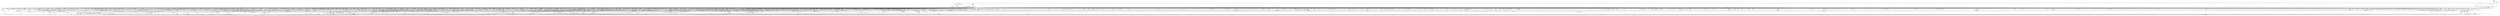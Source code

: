 digraph kerncollapsed {
    "req_ref_put_and_test" [color="black"];
    "Indirect call58" [color="black"];
    "__raw_spin_lock_64" [color="black"];
    "isolation_suitable.isra.0" [color="black"];
    "srcu_read_unlock.constprop.0" [color="black"];
    "tick_get_broadcast_mask" [color="black"];
    "find_suitable_fallback" [color="black"];
    "__percpu_add_case_32_2" [color="black"];
    "mas_rewalk_if_dead" [color="black"];
    "Indirect call191" [color="black"];
    "io_match_task_safe" [color="black"];
    "cpumask_and.isra.0_3" [color="black"];
    "clear_ti_thread_flag" [color="black"];
    "add_timer_on" [color="black"];
    "from_vfsuid" [color="black"];
    "fsnotify_free_mark" [color="black"];
    "Indirect call202" [color="black"];
    "rcu_exp_need_qs" [color="black"];
    "mas_next_slot" [color="black"];
    "__lock_timer" [color="black"];
    "folio_trylock_flag" [color="black"];
    "list_del_4" [color="black"];
    "__put_cpu_fpsimd_context" [color="black"];
    "__bitmap_and" [color="black"];
    "tlb_remove_table_smp_sync" [color="black"];
    "__raw_spin_unlock_irq_21" [color="black"];
    "tick_get_wakeup_device" [color="black"];
    "wakeup_source_deactivate" [color="black"];
    "Indirect call125" [color="black"];
    "do_raw_spin_lock_23" [color="black"];
    "__remove_hrtimer" [color="black"];
    "prepare_to_wait_event" [color="black"];
    "reweight_task" [color="black"];
    "find_unlink_vmap_area" [color="black"];
    "vm_unacct_memory_1" [color="black"];
    "Indirect call30" [color="black"];
    "strcpy" [color="black"];
    "__cmpxchg_case_acq_32.constprop.0_9" [color="black"];
    "simple_offset_init" [color="black"];
    "skb_cloned" [color="black"];
    "cpu_util.constprop.0" [color="black"];
    "invalid_folio_referenced_vma" [color="black"];
    "io_acct_run_queue" [color="black"];
    "Indirect call121" [color="black"];
    "__raw_spin_lock_irq.constprop.0_1" [color="black"];
    "calc_delta_fair" [color="black"];
    "skb_queue_tail" [color="black"];
    "auditsc_get_stamp" [color="black"];
    "rwsem_spin_on_owner" [color="black"];
    "find_next_zero_bit_2" [color="black"];
    "__rt_mutex_slowtrylock" [color="black"];
    "lock_timer_base" [color="black"];
    "workingset_test_recent" [color="black"];
    "unlock_page" [color="black"];
    "__percpu_add_case_32_21" [color="black"];
    "can_vma_merge_after.constprop.0" [color="black"];
    "cpumask_first_and" [color="black"];
    "__cmpxchg_case_acq_32_1" [color="black"];
    "kthread_is_per_cpu" [color="black"];
    "prb_final_commit" [color="black"];
    "Indirect call97" [color="black"];
    "audit_comparator" [color="black"];
    "security_mmap_file" [color="black"];
    "dev_bus_name" [color="black"];
    "netlink_has_listeners" [color="black"];
    "do_raw_spin_lock_7" [color="black"];
    "Indirect call67" [color="black"];
    "__kern_my_cpu_offset_42" [color="black"];
    "post_init_entity_util_avg" [color="black"];
    "zone_page_state_add" [color="black"];
    "set_tsk_need_resched" [color="black"];
    "ksys_mmap_pgoff" [color="black"];
    "set_task_cpu" [color="black"];
    "do_raw_spin_lock_60" [color="black"];
    "__raw_spin_lock_irq_34" [color="black"];
    "Indirect call139" [color="black"];
    "hrtimer_try_to_cancel" [color="black"];
    "set_pfnblock_flags_mask" [color="black"];
    "mutex_is_locked" [color="black"];
    "Indirect call78" [color="black"];
    "device_links_read_unlock" [color="black"];
    "__finalize_skb_around" [color="black"];
    "rcu_seq_set_state" [color="black"];
    "posix_cpu_timers_exit" [color="black"];
    "do_raw_spin_lock_99" [color="black"];
    "page_ref_dec_and_test_2" [color="black"];
    "disable_irq_nosync" [color="black"];
    "unlock_mount_hash" [color="black"];
    "io_poll_remove_entry" [color="black"];
    "do_raw_spin_lock_17" [color="black"];
    "ma_data_end" [color="black"];
    "sock_flag_1" [color="black"];
    "jiffies_to_usecs" [color="black"];
    "__raw_spin_unlock_irq_6" [color="black"];
    "prepend" [color="black"];
    "IS_ERR_OR_NULL_3" [color="black"];
    "__percpu_add_case_64_1" [color="black"];
    "freezing_slow_path" [color="black"];
    "rcu_dynticks_snap" [color="black"];
    "workingset_update_node" [color="black"];
    "_mix_pool_bytes" [color="black"];
    "folio_lruvec_relock_irq.constprop.0" [color="black"];
    "num_other_online_cpus" [color="black"];
    "update_cfs_rq_load_avg.isra.0" [color="black"];
    "mte_copy_page_tags" [color="black"];
    "add_wait_queue" [color="black"];
    "task_rq_unlock" [color="black"];
    "get_next_ino" [color="black"];
    "find_vma" [color="black"];
    "mas_push_data" [color="black"];
    "__kern_my_cpu_offset_2" [color="black"];
    "rb_first" [color="black"];
    "mas_mab_cp" [color="black"];
    "get_file" [color="black"];
    "__wb_writeout_add" [color="black"];
    "cpu_online" [color="black"];
    "__wake_up_klogd.part.0" [color="black"];
    "vma_interval_tree_insert" [color="black"];
    "do_raw_spin_lock_5" [color="black"];
    "irq_get_irq_data" [color="black"];
    "mas_adopt_children.isra.0" [color="black"];
    "need_active_balance" [color="black"];
    "__mod_lruvec_state" [color="black"];
    "find_next_bit.constprop.0_8" [color="black"];
    "timer_delete_sync" [color="black"];
    "list_del_1" [color="black"];
    "mm_set_has_pinned_flag" [color="black"];
    "copy_fd_bitmaps" [color="black"];
    "__raw_spin_lock_irqsave_22" [color="black"];
    "update_rq_clock" [color="black"];
    "__raw_spin_unlock_irqrestore_29" [color="black"];
    "find_lock_task_mm" [color="black"];
    "find_next_and_bit.constprop.0" [color="black"];
    "rcu_poll_gp_seq_start" [color="black"];
    "__percpu_add_case_32_20" [color="black"];
    "Indirect call219" [color="black"];
    "__anon_vma_interval_tree_subtree_search" [color="black"];
    "hlist_bl_lock" [color="black"];
    "post_alloc_hook" [color="black"];
    "lockref_put_or_lock" [color="black"];
    "tty_driver_flush_buffer" [color="black"];
    "find_vma_intersection" [color="black"];
    "__printk_cpu_sync_wait" [color="black"];
    "d_find_any_alias" [color="black"];
    "do_raw_spin_lock_67" [color="black"];
    "pud_clear_huge" [color="black"];
    "get_task_mm" [color="black"];
    "pm_qos_read_value" [color="black"];
    "__count_vm_events_2" [color="black"];
    "desc_make_final" [color="black"];
    "rcu_seq_start_1" [color="black"];
    "Indirect call42" [color="black"];
    "check_and_switch_context" [color="black"];
    "vm_get_page_prot" [color="black"];
    "klist_node_attached" [color="black"];
    "mas_wr_store_setup" [color="black"];
    "arch_local_irq_restore_3" [color="black"];
    "crng_make_state" [color="black"];
    "Indirect call15" [color="black"];
    "audit_serial" [color="black"];
    "arm64_kernel_unmapped_at_el0_3" [color="black"];
    "compact_lock_irqsave" [color="black"];
    "mas_new_ma_node" [color="black"];
    "folio_size" [color="black"];
    "mas_alloc_req.isra.0" [color="black"];
    "__raw_spin_lock_irqsave.constprop.0_2" [color="black"];
    "panic_smp_self_stop" [color="black"];
    "pmd_set_huge" [color="black"];
    "no_page_table" [color="black"];
    "fatal_signal_pending_6" [color="black"];
    "rcu_inkernel_boot_has_ended" [color="black"];
    "task_clear_jobctl_pending" [color="black"];
    "futex_hb_waiters_dec" [color="black"];
    "count_vm_event" [color="black"];
    "futex_top_waiter" [color="black"];
    "timer_delete_hook" [color="black"];
    "hrtimer_reprogram.constprop.0" [color="black"];
    "print_tainted" [color="black"];
    "__cmpxchg_case_acq_32.constprop.0_14" [color="black"];
    "cpu_timer_dequeue" [color="black"];
    "ptrauth_keys_install_user" [color="black"];
    "sched_clock" [color="black"];
    "do_raw_spin_lock_86" [color="black"];
    "__raw_spin_unlock_irq.constprop.0_2" [color="black"];
    "mas_max_gap" [color="black"];
    "folio_nr_pages_2" [color="black"];
    "arm64_kernel_unmapped_at_el0_4" [color="black"];
    "__raw_spin_lock_30" [color="black"];
    "Indirect call208" [color="black"];
    "_prb_read_valid" [color="black"];
    "do_raw_spin_lock.constprop.0_13" [color="black"];
    "Indirect call161" [color="black"];
    "change_page_range" [color="black"];
    "__raw_spin_unlock_irq_4" [color="black"];
    "do_raw_spin_lock_29" [color="black"];
    "io_prep_async_link" [color="black"];
    "_prb_commit" [color="black"];
    "__kern_my_cpu_offset_54" [color="black"];
    "update_misfit_status" [color="black"];
    "Indirect call8" [color="black"];
    "unreserve_highatomic_pageblock" [color="black"];
    "__raw_spin_lock_2" [color="black"];
    "__next_zones_zonelist" [color="black"];
    "Indirect call197" [color="black"];
    "inc_nlink" [color="black"];
    "posixtimer_rearm" [color="black"];
    "_find_first_and_bit" [color="black"];
    "__cmpxchg_case_mb_64" [color="black"];
    "Indirect call114" [color="black"];
    "radix_tree_iter_tag_clear" [color="black"];
    "percpu_counter_add" [color="black"];
    "__raw_spin_lock_18" [color="black"];
    "__raw_spin_unlock_irq_3" [color="black"];
    "rcu_poll_gp_seq_end_unlocked" [color="black"];
    "__sw_hweight32" [color="black"];
    "need_mlock_drain" [color="black"];
    "Indirect call62" [color="black"];
    "sched_post_fork" [color="black"];
    "compound_order_1" [color="black"];
    "__raw_spin_lock_irq_41" [color="black"];
    "test_ti_thread_flag_22" [color="black"];
    "__kern_my_cpu_offset_19" [color="black"];
    "task_sched_runtime" [color="black"];
    "__bitmap_clear" [color="black"];
    "__raw_spin_lock_4" [color="black"];
    "__io_put_kbuf_list" [color="black"];
    "__cmpxchg_case_mb_64_7" [color="black"];
    "tty_audit_fork" [color="black"];
    "ma_dead_node" [color="black"];
    "local_bh_disable" [color="black"];
    "rt_mutex_setprio" [color="black"];
    "expand" [color="black"];
    "is_valid_gup_args" [color="black"];
    "errseq_sample" [color="black"];
    "global_dirtyable_memory" [color="black"];
    "list_splice_tail_init" [color="black"];
    "Indirect call216" [color="black"];
    "__bitmap_set" [color="black"];
    "__mnt_is_readonly" [color="black"];
    "__raw_spin_unlock_irqrestore_17" [color="black"];
    "__raw_spin_lock_irqsave" [color="black"];
    "page_ref_inc" [color="black"];
    "group_close_release" [color="black"];
    "set_pageblock_migratetype" [color="black"];
    "__raw_spin_lock_23" [color="black"];
    "allow_write_access" [color="black"];
    "populate_vma_page_range" [color="black"];
    "find_next_bit.constprop.0_21" [color="black"];
    "mas_wr_end_piv" [color="black"];
    "__rt_mutex_futex_trylock" [color="black"];
    "pcpu_chunk_relocate" [color="black"];
    "__printk_cpu_sync_put" [color="black"];
    "__raw_spin_lock.constprop.0_1" [color="black"];
    "pcpu_free_area.isra.0" [color="black"];
    "kthread_data" [color="black"];
    "mask_irq" [color="black"];
    "dequeue_task" [color="black"];
    "rcu_poll_gp_seq_end" [color="black"];
    "__raw_spin_lock_irq_35" [color="black"];
    "_find_next_and_bit" [color="black"];
    "Indirect call136" [color="black"];
    "Indirect call7" [color="black"];
    "task_pid_vnr" [color="black"];
    "Indirect call178" [color="black"];
    "can_set_direct_map" [color="black"];
    "hlist_del_init" [color="black"];
    "fatal_signal_pending_1" [color="black"];
    "__raw_write_lock_irq.constprop.0" [color="black"];
    "mtree_load" [color="black"];
    "is_rlimit_overlimit" [color="black"];
    "__cmpxchg_case_acq_32.constprop.0_2" [color="black"];
    "remove_nodes.constprop.0" [color="black"];
    "tlb_flush_mmu_tlbonly" [color="black"];
    "Indirect call75" [color="black"];
    "pte_mkdirty" [color="black"];
    "__init_swait_queue_head" [color="black"];
    "srcu_funnel_exp_start" [color="black"];
    "split_map_pages" [color="black"];
    "prb_read_valid" [color="black"];
    "Indirect call19" [color="black"];
    "__raw_spin_unlock_irqrestore_38" [color="black"];
    "__percpu_add_case_32_15" [color="black"];
    "Indirect call27" [color="black"];
    "_compound_head_13" [color="black"];
    "__raw_spin_unlock_irq_38" [color="black"];
    "compound_order_2" [color="black"];
    "get_state_synchronize_rcu_full" [color="black"];
    "lockref_get" [color="black"];
    "srcu_gp_start" [color="black"];
    "cpu_switch_to" [color="black"];
    "defer_console_output" [color="black"];
    "__raw_spin_unlock_irq_29" [color="black"];
    "__raw_spin_lock_32" [color="black"];
    "Indirect call60" [color="black"];
    "__raw_spin_unlock_irq_28" [color="black"];
    "remove_wait_queue" [color="black"];
    "Indirect call40" [color="black"];
    "folio_activate_fn" [color="black"];
    "d_lru_del" [color="black"];
    "__raw_read_unlock.constprop.0_6" [color="black"];
    "io_poll_can_finish_inline.isra.0" [color="black"];
    "page_mapping" [color="black"];
    "add_wait_queue_exclusive" [color="black"];
    "Indirect call69" [color="black"];
    "Indirect call129" [color="black"];
    "netdev_start_xmit" [color="black"];
    "cpu_active" [color="black"];
    "__raw_spin_unlock_irq_36" [color="black"];
    "local_bh_enable" [color="black"];
    "find_vmap_area" [color="black"];
    "get_arm64_ftr_reg_nowarn" [color="black"];
    "mas_walk" [color="black"];
    "is_subdir" [color="black"];
    "timer_reduce" [color="black"];
    "_compound_head" [color="black"];
    "__raw_spin_lock_24" [color="black"];
    "__raw_spin_lock_irqsave_50" [color="black"];
    "group_classify" [color="black"];
    "__find_vmap_area.constprop.0" [color="black"];
    "filemap_release_folio" [color="black"];
    "__raw_spin_lock_irq_11" [color="black"];
    "arm_smccc_1_1_get_conduit" [color="black"];
    "xa_find" [color="black"];
    "do_raw_spin_lock.constprop.0_14" [color="black"];
    "__raw_spin_lock_irqsave_32" [color="black"];
    "__raw_spin_lock_irq_7" [color="black"];
    "number" [color="black"];
    "Indirect call80" [color="black"];
    "__disable_irq_nosync" [color="black"];
    "mas_safe_pivot" [color="black"];
    "__cmpxchg_case_mb_32_4" [color="black"];
    "Indirect call212" [color="black"];
    "should_failslab" [color="black"];
    "Indirect call106" [color="black"];
    "__cmpxchg_case_acq_32.constprop.0_1" [color="black"];
    "mas_wr_node_walk" [color="black"];
    "ptep_clear_flush" [color="black"];
    "kernfs_should_drain_open_files" [color="black"];
    "arch_local_irq_save_2" [color="black"];
    "srcu_get_delay.isra.0" [color="black"];
    "rcu_poll_gp_seq_start_unlocked" [color="black"];
    "is_bad_inode" [color="black"];
    "__kern_my_cpu_offset_60" [color="black"];
    "attach_pid" [color="black"];
    "__raw_spin_unlock_irqrestore" [color="black"];
    "__lshrti3" [color="black"];
    "get_page" [color="black"];
    "__kern_my_cpu_offset_62" [color="black"];
    "Indirect call116" [color="black"];
    "se_weight.isra.0" [color="black"];
    "skb_flow_get_icmp_tci" [color="black"];
    "vma_interval_tree_augment_propagate" [color="black"];
    "__raw_spin_lock_62" [color="black"];
    "arm64_kernel_unmapped_at_el0_2" [color="black"];
    "find_mergeable_anon_vma" [color="black"];
    "igrab" [color="black"];
    "skb_header_pointer_2" [color="black"];
    "Indirect call10" [color="black"];
    "__raw_spin_unlock_irqrestore_4" [color="black"];
    "mas_set_alloc_req" [color="black"];
    "__set_close_on_exec.isra.0" [color="black"];
    "reusable_anon_vma" [color="black"];
    "do_raw_spin_lock_15" [color="black"];
    "__get_task_comm" [color="black"];
    "Indirect call87" [color="black"];
    "mnt_dec_writers" [color="black"];
    "calc_wheel_index" [color="black"];
    "__mnt_drop_write" [color="black"];
    "Indirect call169" [color="black"];
    "Indirect call164" [color="black"];
    "next_signal" [color="black"];
    "show_mem_node_skip" [color="black"];
    "bit_waitqueue" [color="black"];
    "fpsimd_thread_switch" [color="black"];
    "task_fits_cpu" [color="black"];
    "Indirect call96" [color="black"];
    "__kern_my_cpu_offset_52" [color="black"];
    "__percpu_add_case_64.constprop.0_1" [color="black"];
    "pageblock_skip_persistent" [color="black"];
    "__raw_spin_unlock_irq_12" [color="black"];
    "down_trylock" [color="black"];
    "workingset_activation" [color="black"];
    "__flush_tlb_kernel_pgtable" [color="black"];
    "console_srcu_read_unlock" [color="black"];
    "__arch_copy_from_user" [color="black"];
    "gfp_pfmemalloc_allowed" [color="black"];
    "sb_clear_inode_writeback" [color="black"];
    "__raw_spin_trylock_4" [color="black"];
    "__task_rq_lock" [color="black"];
    "__balance_callbacks" [color="black"];
    "gup_folio_next" [color="black"];
    "skb_headers_offset_update" [color="black"];
    "Indirect call0" [color="black"];
    "fsnotify_put_sb_connectors" [color="black"];
    "printk_parse_prefix" [color="black"];
    "__raw_spin_lock_irq_23" [color="black"];
    "do_raw_spin_lock.constprop.0_3" [color="black"];
    "get_state_synchronize_rcu" [color="black"];
    "__kern_my_cpu_offset_61" [color="black"];
    "do_raw_spin_lock_9" [color="black"];
    "move_freelist_tail" [color="black"];
    "rcu_segcblist_move_seglen" [color="black"];
    "mte_dead_leaves.constprop.0" [color="black"];
    "pvm_determine_end_from_reverse" [color="black"];
    "move_linked_works" [color="black"];
    "__cmpxchg_case_acq_32.constprop.0_16" [color="black"];
    "Indirect call151" [color="black"];
    "xas_find" [color="black"];
    "__peernet2id" [color="black"];
    "__cmpxchg_case_acq_32.constprop.0_6" [color="black"];
    "test_ti_thread_flag_4" [color="black"];
    "kernfs_next_descendant_post" [color="black"];
    "__percpu_add_case_64_3" [color="black"];
    "cpumask_and.isra.0_1" [color="black"];
    "__raw_spin_unlock_irqrestore_18" [color="black"];
    "__reuseport_detach_closed_sock" [color="black"];
    "Indirect call186" [color="black"];
    "do_raw_spin_lock.constprop.0_7" [color="black"];
    "mas_set_split_parent.isra.0" [color="black"];
    "pagefault_disable" [color="black"];
    "fasync_insert_entry" [color="black"];
    "zone_reclaimable_pages" [color="black"];
    "__kern_my_cpu_offset_26" [color="black"];
    "find_first_bit_6" [color="black"];
    "init_multi_vma_prep" [color="black"];
    "__folio_cancel_dirty" [color="black"];
    "__cmpxchg_case_acq_32.constprop.0_12" [color="black"];
    "__d_drop" [color="black"];
    "Indirect call211" [color="black"];
    "__raw_spin_lock_irq_43" [color="black"];
    "io_poll_mark_cancelled" [color="black"];
    "Indirect call163" [color="black"];
    "__kern_my_cpu_offset_74" [color="black"];
    "from_vfsgid" [color="black"];
    "mab_mas_cp" [color="black"];
    "pvm_find_va_enclose_addr" [color="black"];
    "init_entity_runnable_average" [color="black"];
    "strchr" [color="black"];
    "mapping_shrinkable" [color="black"];
    "sibling_imbalance.isra.0" [color="black"];
    "__raw_spin_unlock_irqrestore_10" [color="black"];
    "__wb_update_bandwidth.constprop.0" [color="black"];
    "__raw_spin_lock_irqsave_15" [color="black"];
    "__raw_spin_unlock_irqrestore_1" [color="black"];
    "__raw_spin_unlock_irqrestore_9" [color="black"];
    "__d_find_any_alias" [color="black"];
    "__timer_delete_sync" [color="black"];
    "pcpu_next_fit_region.constprop.0" [color="black"];
    "rb_prev" [color="black"];
    "skip_atoi" [color="black"];
    "task_sigpending_1" [color="black"];
    "xas_find_marked" [color="black"];
    "is_software_node" [color="black"];
    "get_unmapped_area" [color="black"];
    "__skb_set_length" [color="black"];
    "mas_bulk_rebalance" [color="black"];
    "kill_device" [color="black"];
    "inode_to_bdi" [color="black"];
    "mas_safe_min" [color="black"];
    "Indirect call135" [color="black"];
    "cpudl_heapify_up" [color="black"];
    "clear_nlink" [color="black"];
    "__kern_my_cpu_offset_89" [color="black"];
    "is_current_pgrp_orphaned" [color="black"];
    "__kern_my_cpu_offset_22" [color="black"];
    "mte_destroy_descend.constprop.0" [color="black"];
    "finish_wait" [color="black"];
    "do_raw_spin_lock_27" [color="black"];
    "anon_vma_interval_tree_insert" [color="black"];
    "xas_next_entry.constprop.0" [color="black"];
    "folio_mapped_1" [color="black"];
    "mas_find_setup.constprop.0" [color="black"];
    "io_wq_work_match_item" [color="black"];
    "__raw_spin_lock_irqsave_19" [color="black"];
    "Indirect call39" [color="black"];
    "_copy_from_iter" [color="black"];
    "sve_save_state" [color="black"];
    "fprop_reflect_period_percpu.isra.0" [color="black"];
    "__raw_spin_lock_irq_6" [color="black"];
    "__raw_write_unlock_irq_5" [color="black"];
    "__raw_spin_unlock_irq_45" [color="black"];
    "do_raw_spin_lock.constprop.0_6" [color="black"];
    "__try_to_del_timer_sync" [color="black"];
    "vma_fs_can_writeback" [color="black"];
    "Indirect call91" [color="black"];
    "__raw_spin_lock_15" [color="black"];
    "find_next_bit_29" [color="black"];
    "__raw_spin_lock.constprop.0" [color="black"];
    "kobj_child_ns_ops" [color="black"];
    "csum_partial" [color="black"];
    "do_raw_spin_lock_10" [color="black"];
    "pmd_clear_huge" [color="black"];
    "get_mm_exe_file" [color="black"];
    "audit_mark_compare" [color="black"];
    "__futex_queue" [color="black"];
    "__kern_my_cpu_offset_80" [color="black"];
    "Indirect call53" [color="black"];
    "queued_spin_lock_slowpath" [color="black"];
    "inode_maybe_inc_iversion" [color="black"];
    "get_work_pwq" [color="black"];
    "ksize" [color="black"];
    "io_cancel_ctx_cb" [color="black"];
    "arch_local_irq_restore_1" [color="black"];
    "compound_order" [color="black"];
    "__wait_on_bit" [color="black"];
    "update_rt_rq_load_avg" [color="black"];
    "rcu_seq_end_1" [color="black"];
    "__raw_spin_lock_3" [color="black"];
    "Indirect call147" [color="black"];
    "access_ok_39" [color="black"];
    "mas_wr_new_end" [color="black"];
    "folio_account_cleaned" [color="black"];
    "inc_rlimit_ucounts" [color="black"];
    "memblock_search" [color="black"];
    "Indirect call16" [color="black"];
    "folio_mapping" [color="black"];
    "get_file_1" [color="black"];
    "pmd_offset.isra.0_1" [color="black"];
    "mast_ascend" [color="black"];
    "__printk_cpu_sync_try_get" [color="black"];
    "__local_bh_enable_ip" [color="black"];
    "io_acct_cancel_pending_work" [color="black"];
    "set_task_reclaim_state" [color="black"];
    "detach_if_pending" [color="black"];
    "__raw_spin_lock_irq_3" [color="black"];
    "mab_shift_right" [color="black"];
    "security_release_secctx" [color="black"];
    "Indirect call51" [color="black"];
    "Indirect call201" [color="black"];
    "__raw_spin_unlock_irq_37" [color="black"];
    "mm_trace_rss_stat" [color="black"];
    "__fsnotify_update_child_dentry_flags" [color="black"];
    "csum_partial_ext" [color="black"];
    "__percpu_add_case_32" [color="black"];
    "inc_tlb_flush_pending" [color="black"];
    "io_should_retry_thread" [color="black"];
    "device_pm_check_callbacks" [color="black"];
    "__ksize" [color="black"];
    "search_cmp_ftr_reg" [color="black"];
    "Indirect call215" [color="black"];
    "system_supports_mte" [color="black"];
    "security_secid_to_secctx" [color="black"];
    "__raw_spin_lock_43" [color="black"];
    "__isolate_free_page" [color="black"];
    "plist_del" [color="black"];
    "update_blocked_averages" [color="black"];
    "Indirect call45" [color="black"];
    "wb_stat_error" [color="black"];
    "strcspn" [color="black"];
    "ktime_get_with_offset" [color="black"];
    "io_wq_cancel_pending_work" [color="black"];
    "rcu_segcblist_extract_done_cbs" [color="black"];
    "__raw_spin_lock_irq_18" [color="black"];
    "do_raw_spin_lock_28" [color="black"];
    "crng_fast_key_erasure" [color="black"];
    "pick_next_pushable_dl_task" [color="black"];
    "anon_vma_interval_tree_iter_first" [color="black"];
    "page_ref_dec_and_test_1" [color="black"];
    "__raw_spin_lock_5" [color="black"];
    "__raw_spin_unlock_irqrestore.constprop.0_2" [color="black"];
    "Indirect call6" [color="black"];
    "lockref_put_return" [color="black"];
    "do_raw_spin_lock_46" [color="black"];
    "vma_is_secretmem" [color="black"];
    "__fprop_add_percpu_max" [color="black"];
    "__page_set_anon_rmap" [color="black"];
    "llist_reverse_order" [color="black"];
    "Indirect call61" [color="black"];
    "xas_next_entry" [color="black"];
    "__raw_spin_unlock_irqrestore_5" [color="black"];
    "xas_result" [color="black"];
    "mas_state_walk" [color="black"];
    "__raw_spin_unlock_irqrestore_32" [color="black"];
    "io_poll_add_hash" [color="black"];
    "irq_to_desc" [color="black"];
    "wb_io_lists_populated" [color="black"];
    "task_set_jobctl_pending" [color="black"];
    "__cmpxchg_case_acq_64" [color="black"];
    "d_hash" [color="black"];
    "find_next_bit_11" [color="black"];
    "find_vm_area" [color="black"];
    "mas_prev_range" [color="black"];
    "__raw_spin_lock_6" [color="black"];
    "rb_insert_color_cached" [color="black"];
    "__raw_spin_unlock_irqrestore_11" [color="black"];
    "__cmpxchg_case_acq_32_2" [color="black"];
    "put_ldops.constprop.0" [color="black"];
    "tty_ldisc_open" [color="black"];
    "__reuseport_detach_sock.isra.0" [color="black"];
    "strreplace" [color="black"];
    "__pageblock_pfn_to_page" [color="black"];
    "dput_to_list" [color="black"];
    "Indirect call13" [color="black"];
    "rcu_gp_is_expedited" [color="black"];
    "timer_wait_running" [color="black"];
    "folio_total_mapcount" [color="black"];
    "rwsem_set_nonspinnable" [color="black"];
    "clear_ti_thread_flag_5" [color="black"];
    "update_group_capacity" [color="black"];
    "__raw_spin_lock_31" [color="black"];
    "task_join_group_stop" [color="black"];
    "timekeeping_get_ns" [color="black"];
    "bstats_update" [color="black"];
    "rcu_segcblist_inc_len" [color="black"];
    "prb_commit" [color="black"];
    "mas_store_b_node" [color="black"];
    "flush_dcache_folio" [color="black"];
    "find_worker_executing_work" [color="black"];
    "pcpu_block_refresh_hint" [color="black"];
    "do_init_timer.constprop.0" [color="black"];
    "Indirect call65" [color="black"];
    "workingset_age_nonresident" [color="black"];
    "Indirect call200" [color="black"];
    "__raw_spin_unlock_irq" [color="black"];
    "skb_orphan_1" [color="black"];
    "plist_add" [color="black"];
    "irqd_set.isra.0_1" [color="black"];
    "audit_string_contains_control" [color="black"];
    "_compound_head_3" [color="black"];
    "raw_spin_rq_unlock" [color="black"];
    "Indirect call74" [color="black"];
    "__percpu_counter_sum" [color="black"];
    "xas_init_marks" [color="black"];
    "do_raw_spin_lock_69" [color="black"];
    "get_random_u32" [color="black"];
    "compaction_suitable" [color="black"];
    "flush_dcache_page" [color="black"];
    "select_collect" [color="black"];
    "__raw_spin_lock_14" [color="black"];
    "list_del_3" [color="black"];
    "do_raw_spin_lock_93" [color="black"];
    "Indirect call138" [color="black"];
    "Indirect call59" [color="black"];
    "Indirect call88" [color="black"];
    "mas_prev_slot" [color="black"];
    "__cmpxchg_case_acq_64_1" [color="black"];
    "sock_rfree" [color="black"];
    "check_preempt_curr_dl" [color="black"];
    "__kern_my_cpu_offset_133" [color="black"];
    "new_context" [color="black"];
    "check_class_changed" [color="black"];
    "security_task_kill" [color="black"];
    "Indirect call90" [color="black"];
    "pcpu_post_unmap_tlb_flush" [color="black"];
    "first_zones_zonelist_1" [color="black"];
    "drain_local_pages" [color="black"];
    "__raw_spin_unlock_irq_43" [color="black"];
    "rcu_is_watching" [color="black"];
    "recalc_sigpending_tsk" [color="black"];
    "unlock_task_sighand.isra.0_1" [color="black"];
    "__raw_spin_lock_41" [color="black"];
    "__kern_my_cpu_offset_4" [color="black"];
    "hrtimer_force_reprogram.constprop.0" [color="black"];
    "entity_eligible" [color="black"];
    "oom_badness" [color="black"];
    "capacity_of" [color="black"];
    "slab_want_init_on_alloc" [color="black"];
    "__kern_my_cpu_offset_71" [color="black"];
    "__wb_calc_thresh" [color="black"];
    "shmem_get_unmapped_area" [color="black"];
    "timespec64_equal" [color="black"];
    "__cmpxchg_case_mb_64_1" [color="black"];
    "free_vmap_area_rb_augment_cb_propagate" [color="black"];
    "__raw_spin_lock_irq.constprop.0_2" [color="black"];
    "__cmpxchg_case_acq_32" [color="black"];
    "find_next_bit.constprop.0_11" [color="black"];
    "io_cqe_cache_refill" [color="black"];
    "list_move_1" [color="black"];
    "dev_to_swnode" [color="black"];
    "clear_ti_thread_flag_1" [color="black"];
    "get_pfnblock_flags_mask" [color="black"];
    "get_file.isra.0" [color="black"];
    "do_softirq" [color="black"];
    "pwq_activate_inactive_work" [color="black"];
    "__audit_uring_entry" [color="black"];
    "cpu_clock_sample" [color="black"];
    "cpumask_weight.constprop.0_5" [color="black"];
    "folio_test_uptodate" [color="black"];
    "tty_termios_input_baud_rate" [color="black"];
    "Indirect call145" [color="black"];
    "__skb_dequeue_3" [color="black"];
    "kernfs_root" [color="black"];
    "active_load_balance_cpu_stop" [color="black"];
    "__kern_my_cpu_offset_76" [color="black"];
    "Indirect call168" [color="black"];
    "replace_mark_chunk" [color="black"];
    "xas_set_mark" [color="black"];
    "queued_read_lock.constprop.0" [color="black"];
    "Indirect call25" [color="black"];
    "__wake_up_parent" [color="black"];
    "cpu_clock_sample_group" [color="black"];
    "cpudl_set" [color="black"];
    "lockref_mark_dead" [color="black"];
    "idle_cpu" [color="black"];
    "propagate_mount_unlock" [color="black"];
    "exit_rcu" [color="black"];
    "__cmpxchg_case_mb_32_8" [color="black"];
    "__kern_my_cpu_offset_56" [color="black"];
    "queued_read_lock_slowpath" [color="black"];
    "mntget" [color="black"];
    "__update_load_avg_cfs_rq" [color="black"];
    "mmgrab_1" [color="black"];
    "vma_interval_tree_iter_next" [color="black"];
    "Indirect call71" [color="black"];
    "fsnotify_update_flags" [color="black"];
    "blake2s_final" [color="black"];
    "clear_nonspinnable" [color="black"];
    "attach_entity_load_avg" [color="black"];
    "set_work_data" [color="black"];
    "rb_insert_color" [color="black"];
    "__xas_next" [color="black"];
    "Indirect call131" [color="black"];
    "unhash_mnt" [color="black"];
    "page_ref_inc_4" [color="black"];
    "mas_wr_walk_descend" [color="black"];
    "__shmem_file_setup" [color="black"];
    "__kern_my_cpu_offset_83" [color="black"];
    "__percpu_add_case_64_4" [color="black"];
    "generic_exec_single" [color="black"];
    "system_supports_generic_auth" [color="black"];
    "__raw_spin_lock_28" [color="black"];
    "pagefault_enable_2" [color="black"];
    "__kern_my_cpu_offset_134" [color="black"];
    "__get_cpu_fpsimd_context" [color="black"];
    "Indirect call100" [color="black"];
    "cpu_timer_task_rcu" [color="black"];
    "anon_vma_interval_tree_iter_next" [color="black"];
    "do_raw_spin_lock_72" [color="black"];
    "io_prep_async_work" [color="black"];
    "vma_interval_tree_iter_first" [color="black"];
    "mte_set_pivot" [color="black"];
    "hlist_del_init_4" [color="black"];
    "this_cpu_has_cap" [color="black"];
    "Indirect call146" [color="black"];
    "__pi_strlen" [color="black"];
    "xas_start" [color="black"];
    "__dev_fwnode" [color="black"];
    "rcu_advance_cbs" [color="black"];
    "detach_entity_load_avg" [color="black"];
    "tlb_remove_table_sync_one" [color="black"];
    "is_vmalloc_addr" [color="black"];
    "__kern_my_cpu_offset_70" [color="black"];
    "Indirect call21" [color="black"];
    "cfs_rq_of" [color="black"];
    "find_next_bit_8" [color="black"];
    "mte_thread_switch" [color="black"];
    "page_ref_dec_and_test" [color="black"];
    "Indirect call36" [color="black"];
    "Indirect call109" [color="black"];
    "system_supports_tlb_range" [color="black"];
    "sub_rq_bw.isra.0" [color="black"];
    "membarrier_update_current_mm" [color="black"];
    "test_and_set_ti_thread_flag_1" [color="black"];
    "__page_cache_release" [color="black"];
    "__note_gp_changes" [color="black"];
    "prepare_to_wait" [color="black"];
    "__cmpxchg_case_mb_32_13" [color="black"];
    "Indirect call134" [color="black"];
    "__cmpxchg_case_acq_32.constprop.0_10" [color="black"];
    "__cmpxchg_case_acq_32.constprop.0_18" [color="black"];
    "d_find_alias" [color="black"];
    "__update_gt_cputime" [color="black"];
    "__acct_reclaim_writeback" [color="black"];
    "try_check_zero" [color="black"];
    "prepend_char" [color="black"];
    "wp_page_reuse" [color="black"];
    "__set_fixmap" [color="black"];
    "redirty_tail_locked" [color="black"];
    "irq_work_single" [color="black"];
    "__disable_irq" [color="black"];
    "group_open_release" [color="black"];
    "sched_cgroup_fork" [color="black"];
    "__raw_spin_lock_21" [color="black"];
    "tick_get_broadcast_device" [color="black"];
    "__raw_spin_lock_irqsave_23" [color="black"];
    "move_queued_task.constprop.0" [color="black"];
    "Indirect call99" [color="black"];
    "_find_next_bit" [color="black"];
    "folio_add_new_anon_rmap" [color="black"];
    "count_vm_event_1" [color="black"];
    "_double_lock_balance" [color="black"];
    "folio_isolate_lru" [color="black"];
    "page_vma_mapped_walk_done_1" [color="black"];
    "sync_rcu_exp_done_unlocked" [color="black"];
    "__fsnotify_recalc_mask" [color="black"];
    "process_shares_mm" [color="black"];
    "do_raw_spin_lock_18" [color="black"];
    "smp_call_function_many" [color="black"];
    "__raw_spin_unlock_irq_25" [color="black"];
    "d_flags_for_inode" [color="black"];
    "pfn_swap_entry_to_page" [color="black"];
    "synchronize_rcu.part.0" [color="black"];
    "lru_deactivate_file_fn" [color="black"];
    "folio_nr_pages_3" [color="black"];
    "dget" [color="black"];
    "rcu_stall_is_suppressed" [color="black"];
    "is_migration_entry" [color="black"];
    "__raw_write_lock_irq_1" [color="black"];
    "__audit_mmap_fd" [color="black"];
    "get_arm64_ftr_reg" [color="black"];
    "pmd_install" [color="black"];
    "kernfs_get" [color="black"];
    "io_schedule_prepare" [color="black"];
    "console_trylock" [color="black"];
    "ttwu_do_activate.constprop.0" [color="black"];
    "set_page_dirty" [color="black"];
    "__percpu_down_write_trylock" [color="black"];
    "fsnotify_group_assert_locked" [color="black"];
    "fatal_signal_pending_3" [color="black"];
    "__cmpxchg_case_acq_32_3" [color="black"];
    "folio_nr_pages_4" [color="black"];
    "dl_set_overload.part.0" [color="black"];
    "__raw_spin_unlock_irq_1" [color="black"];
    "queued_write_lock.constprop.0_1" [color="black"];
    "put_filesystem" [color="black"];
    "mab_calc_split" [color="black"];
    "security_mmap_addr" [color="black"];
    "Indirect call159" [color="black"];
    "__cmpwait_case_32_3" [color="black"];
    "__kern_my_cpu_offset_17" [color="black"];
    "lowest_in_progress" [color="black"];
    "__raw_spin_unlock_irq_5" [color="black"];
    "vmf_pte_changed" [color="black"];
    "netlink_unlock_table" [color="black"];
    "to_kthread" [color="black"];
    "dev_xmit_recursion_dec" [color="black"];
    "wb_dirty_limits" [color="black"];
    "Indirect call133" [color="black"];
    "__cmpxchg_case_mb_64_4" [color="black"];
    "__task_will_free_mem" [color="black"];
    "__xchg_case_64.constprop.0" [color="black"];
    "read_sanitised_ftr_reg" [color="black"];
    "mmgrab_2" [color="black"];
    "count_vm_events_2" [color="black"];
    "strscpy" [color="black"];
    "Indirect call154" [color="black"];
    "lru_move_tail_fn" [color="black"];
    "get_new_cred" [color="black"];
    "node_dirty_ok" [color="black"];
    "Indirect call110" [color="black"];
    "__dput_to_list" [color="black"];
    "__anon_vma_interval_tree_augment_propagate" [color="black"];
    "Indirect call14" [color="black"];
    "Indirect call181" [color="black"];
    "Indirect call209" [color="black"];
    "system_supports_address_auth_1" [color="black"];
    "arch_get_random_longs" [color="black"];
    "__raw_spin_unlock_irq_19" [color="black"];
    "cpumask_weight" [color="black"];
    "tty_driver_name" [color="black"];
    "slab_want_init_on_free" [color="black"];
    "__raw_spin_lock" [color="black"];
    "pud_set_huge" [color="black"];
    "__raw_spin_unlock_irqrestore_12" [color="black"];
    "do_raw_spin_lock_42" [color="black"];
    "__raw_spin_unlock_irqrestore_21" [color="black"];
    "xas_error.isra.0" [color="black"];
    "__percpu_add_case_64_6" [color="black"];
    "count_vma_pages_range" [color="black"];
    "online_section_nr" [color="black"];
    "__raw_spin_lock_16" [color="black"];
    "pagefault_enable_1" [color="black"];
    "shmem_kernel_file_setup" [color="black"];
    "skb_zcopy_downgrade_managed" [color="black"];
    "min_deadline_cb_rotate" [color="black"];
    "ktime_get_mono_fast_ns" [color="black"];
    "sched_asym_prefer" [color="black"];
    "Indirect call79" [color="black"];
    "propagation_next" [color="black"];
    "__kern_my_cpu_offset_36" [color="black"];
    "Indirect call153" [color="black"];
    "do_raw_spin_lock_85" [color="black"];
    "pte_to_swp_entry_2" [color="black"];
    "pm_runtime_deactivate_timer" [color="black"];
    "kmem_valid_obj" [color="black"];
    "dup_anon_vma" [color="black"];
    "update_sd_lb_stats" [color="black"];
    "Indirect call126" [color="black"];
    "peernet2id" [color="black"];
    "find_vma_prev" [color="black"];
    "get_pwq" [color="black"];
    "Indirect call56" [color="black"];
    "mas_pop_node" [color="black"];
    "Indirect call84" [color="black"];
    "Indirect call160" [color="black"];
    "Indirect call141" [color="black"];
    "desc_read" [color="black"];
    "wakeup_kcompactd" [color="black"];
    "_find_first_zero_bit" [color="black"];
    "tag_clear_highpage" [color="black"];
    "clear_ti_thread_flag_6" [color="black"];
    "rb_next" [color="black"];
    "__msecs_to_jiffies" [color="black"];
    "arch_local_irq_save_3" [color="black"];
    "__irq_startup" [color="black"];
    "unmask_irq" [color="black"];
    "io_cancel_req_match" [color="black"];
    "vma_expand" [color="black"];
    "flush_tlb_mm" [color="black"];
    "arch_local_irq_enable_2" [color="black"];
    "tty_ldisc_close" [color="black"];
    "__raw_spin_lock_irq_17" [color="black"];
    "__percpu_add_case_64.constprop.0_3" [color="black"];
    "__kern_my_cpu_offset_16" [color="black"];
    "siginfo_layout" [color="black"];
    "mm_counter_file" [color="black"];
    "task_clear_jobctl_trapping" [color="black"];
    "Indirect call140" [color="black"];
    "class_raw_spinlock_irqsave_destructor" [color="black"];
    "device_match_devt" [color="black"];
    "__ptrace_link" [color="black"];
    "__sync_icache_dcache" [color="black"];
    "__skb_header_pointer" [color="black"];
    "Indirect call50" [color="black"];
    "rcu_gp_is_normal" [color="black"];
    "__lookup_mnt" [color="black"];
    "irq_domain_activate_irq" [color="black"];
    "access_ok_16" [color="black"];
    "double_unlock_balance" [color="black"];
    "cpu_util_cfs" [color="black"];
    "check_stable_address_space" [color="black"];
    "dec_rlimit_ucounts" [color="black"];
    "mapping_unmap_writable" [color="black"];
    "lazy_max_pages" [color="black"];
    "get_ldops" [color="black"];
    "Indirect call89" [color="black"];
    "io_wq_worker_running" [color="black"];
    "is_zero_page" [color="black"];
    "exit_oom_victim" [color="black"];
    "fsnotify_handle_inode_event.isra.0" [color="black"];
    "__hlist_del" [color="black"];
    "vma_merge" [color="black"];
    "__pm_relax" [color="black"];
    "__raw_spin_lock_irq_21" [color="black"];
    "dequeue_load_avg" [color="black"];
    "set_tlb_ubc_flush_pending" [color="black"];
    "mas_is_err" [color="black"];
    "xas_pause" [color="black"];
    "security_capable" [color="black"];
    "mapping_shrinkable_1" [color="black"];
    "security_audit_rule_free" [color="black"];
    "flush_tlb_batched_pending" [color="black"];
    "mast_fill_bnode" [color="black"];
    "__xchg_case_mb_64.constprop.0_3" [color="black"];
    "__rb_change_child.constprop.0" [color="black"];
    "__percpu_add_case_64_2" [color="black"];
    "mas_descend" [color="black"];
    "__init_rwsem" [color="black"];
    "virt_to_folio" [color="black"];
    "__raw_write_lock.constprop.0_1" [color="black"];
    "__raw_spin_unlock_irq_11" [color="black"];
    "sock_inuse_add" [color="black"];
    "pcpu_unit_page_offset" [color="black"];
    "__raw_spin_lock_irq_19" [color="black"];
    "security_task_getsecid_obj" [color="black"];
    "mast_spanning_rebalance.isra.0" [color="black"];
    "rcu_jiffies_till_stall_check" [color="black"];
    "kill_super_notify" [color="black"];
    "__kern_my_cpu_offset_38" [color="black"];
    "do_csum" [color="black"];
    "__raw_spin_lock.constprop.0_2" [color="black"];
    "fd_install" [color="black"];
    "find_next_bit_10" [color="black"];
    "extract_entropy.constprop.0" [color="black"];
    "folio_unlock" [color="black"];
    "__count_vm_events" [color="black"];
    "__wake_up_locked_key" [color="black"];
    "__raw_spin_lock_irqsave_6" [color="black"];
    "Indirect call205" [color="black"];
    "pagefault_enable" [color="black"];
    "migrate_disable" [color="black"];
    "Indirect call196" [color="black"];
    "Indirect call108" [color="black"];
    "__cmpxchg_case_mb_64_2" [color="black"];
    "cpumask_intersects.constprop.0_1" [color="black"];
    "mast_split_data" [color="black"];
    "__ipi_send_mask" [color="black"];
    "__kern_my_cpu_offset_15" [color="black"];
    "mnt_get_count" [color="black"];
    "radix_tree_tag_get" [color="black"];
    "__kern_my_cpu_offset_27" [color="black"];
    "security_file_set_fowner" [color="black"];
    "__raw_spin_lock_irq_20" [color="black"];
    "__skb_flow_get_ports" [color="black"];
    "__kern_my_cpu_offset_11" [color="black"];
    "Indirect call183" [color="black"];
    "rcu_gpnum_ovf" [color="black"];
    "memchr" [color="black"];
    "console_srcu_read_lock" [color="black"];
    "pfn_is_map_memory" [color="black"];
    "__raw_spin_lock_34" [color="black"];
    "do_raw_spin_lock_118" [color="black"];
    "inode_sb_list_add" [color="black"];
    "__arm64_sys_mmap" [color="black"];
    "audit_gid_comparator" [color="black"];
    "folio_nr_pages_1" [color="black"];
    "Indirect call77" [color="black"];
    "security_audit_rule_match" [color="black"];
    "set_ti_thread_flag" [color="black"];
    "__sk_mem_reduce_allocated" [color="black"];
    "skb_tailroom" [color="black"];
    "futex_cmpxchg_value_locked" [color="black"];
    "put_dec_full8" [color="black"];
    "folio_anon_vma" [color="black"];
    "pageblock_pfn_to_page" [color="black"];
    "cd_forget" [color="black"];
    "vm_commit_limit" [color="black"];
    "extfrag_for_order" [color="black"];
    "test_tsk_need_resched" [color="black"];
    "__posix_timers_find" [color="black"];
    "__dl_sub" [color="black"];
    "pm_runtime_autosuspend_expiration" [color="black"];
    "tag_clear" [color="black"];
    "u64_stats_inc" [color="black"];
    "sched_ttwu_pending" [color="black"];
    "set_pud" [color="black"];
    "rcu_segcblist_enqueue" [color="black"];
    "vm_pgprot_modify" [color="black"];
    "kthread_should_stop" [color="black"];
    "fatal_signal_pending" [color="black"];
    "test_ti_thread_flag_1" [color="black"];
    "Indirect call156" [color="black"];
    "xas_next_offset" [color="black"];
    "inode_io_list_move_locked" [color="black"];
    "rt_mutex_init_proxy_locked" [color="black"];
    "arm_timer" [color="black"];
    "posix_cpu_timers_exit_group" [color="black"];
    "decay_load" [color="black"];
    "percpu_counter_dec" [color="black"];
    "compaction_defer_reset" [color="black"];
    "memcg_charge_kernel_stack.part.0" [color="black"];
    "csum_block_add_ext" [color="black"];
    "__dev_pm_qos_resume_latency" [color="black"];
    "xas_update.isra.0" [color="black"];
    "ldsem_down_read_trylock" [color="black"];
    "page_ref_add_1" [color="black"];
    "lock_mnt_tree" [color="black"];
    "qdisc_maybe_clear_missed" [color="black"];
    "do_raw_spin_lock_87" [color="black"];
    "sk_mem_reclaim" [color="black"];
    "arch_asym_cpu_priority" [color="black"];
    "do_raw_spin_lock_1" [color="black"];
    "__down_trylock_console_sem.constprop.0" [color="black"];
    "__xa_clear_mark" [color="black"];
    "Indirect call172" [color="black"];
    "find_task_by_pid_ns" [color="black"];
    "Indirect call179" [color="black"];
    "Indirect call207" [color="black"];
    "auditd_test_task" [color="black"];
    "__gfp_pfmemalloc_flags" [color="black"];
    "update_curr" [color="black"];
    "__raw_write_unlock_irq_4" [color="black"];
    "dl_clear_overload.part.0" [color="black"];
    "percpu_ref_put_many.constprop.0" [color="black"];
    "mas_ascend" [color="black"];
    "__raw_spin_lock_irqsave_51" [color="black"];
    "pcpu_block_update_hint_alloc" [color="black"];
    "user_disable_single_step" [color="black"];
    "Indirect call54" [color="black"];
    "hrtimer_start_range_ns" [color="black"];
    "resched_curr" [color="black"];
    "cpumask_next_and" [color="black"];
    "rwsem_read_trylock" [color="black"];
    "__finish_swait" [color="black"];
    "fetch_robust_entry" [color="black"];
    "__cmpxchg_case_acq_32.constprop.0_21" [color="black"];
    "vm_mmap_pgoff" [color="black"];
    "__io_prep_linked_timeout" [color="black"];
    "rcu_segcblist_init" [color="black"];
    "space_used" [color="black"];
    "radix_tree_load_root" [color="black"];
    "sync_icache_aliases" [color="black"];
    "update_dl_migration" [color="black"];
    "Indirect call3" [color="black"];
    "Indirect call177" [color="black"];
    "do_mmap" [color="black"];
    "do_raw_spin_lock_52" [color="black"];
    "Indirect call184" [color="black"];
    "Indirect call43" [color="black"];
    "__wake_up_locked_key_bookmark" [color="black"];
    "pmd_offset.isra.0" [color="black"];
    "ktime_get_coarse_real_ts64" [color="black"];
    "set_next_entity" [color="black"];
    "Indirect call127" [color="black"];
    "sock_flag_3" [color="black"];
    "__cmpxchg_case_mb_32_10" [color="black"];
    "tty_update_time" [color="black"];
    "_find_first_bit" [color="black"];
    "____do_softirq" [color="black"];
    "io_put_kbuf_comp.isra.0" [color="black"];
    "irq_work_queue" [color="black"];
    "find_last_bit" [color="black"];
    "convert_prio" [color="black"];
    "arch_local_irq_save_5" [color="black"];
    "pick_next_task_idle" [color="black"];
    "internal_add_timer" [color="black"];
    "call_function_single_prep_ipi" [color="black"];
    "__enqueue_entity" [color="black"];
    "xas_find_conflict" [color="black"];
    "sk_error_report" [color="black"];
    "_find_next_or_bit" [color="black"];
    "kernel_init_pages" [color="black"];
    "raw_spin_rq_unlock_irqrestore" [color="black"];
    "rcu_start_this_gp" [color="black"];
    "folio_pfn" [color="black"];
    "find_next_bit.constprop.0_6" [color="black"];
    "list_lru_del" [color="black"];
    "mte_update_sctlr_user" [color="black"];
    "is_mergeable_anon_vma" [color="black"];
    "netlink_lock_table" [color="black"];
    "pagetable_pte_dtor" [color="black"];
    "lookup_mountpoint" [color="black"];
    "__raw_spin_unlock_irqrestore_3" [color="black"];
    "__prepare_to_swait" [color="black"];
    "__kern_my_cpu_offset_79" [color="black"];
    "page_ref_inc_2" [color="black"];
    "can_do_mlock" [color="black"];
    "percpu_ref_put_many" [color="black"];
    "__remove_inode_hash" [color="black"];
    "read_seqbegin_or_lock" [color="black"];
    "mab_set_b_end" [color="black"];
    "io_req_defer_failed" [color="black"];
    "set_ti_thread_flag_5" [color="black"];
    "pm_ops_is_empty" [color="black"];
    "__raw_spin_lock_irqsave_18" [color="black"];
    "timerqueue_add" [color="black"];
    "__rb_erase_color" [color="black"];
    "notifier_call_chain" [color="black"];
    "Indirect call152" [color="black"];
    "signal_set_stop_flags" [color="black"];
    "to_desc" [color="black"];
    "update_sctlr_el1" [color="black"];
    "data_alloc" [color="black"];
    "arch_send_call_function_ipi_mask" [color="black"];
    "mapping_set_unevictable" [color="black"];
    "memmove" [color="black"];
    "cpuhp_invoke_callback" [color="black"];
    "__list_del_entry" [color="black"];
    "set_cpu_online" [color="black"];
    "override_creds" [color="black"];
    "vma_set_page_prot" [color="black"];
    "system_supports_mte_1" [color="black"];
    "invalid_mkclean_vma" [color="black"];
    "__to_kthread" [color="black"];
    "__lock_task_sighand" [color="black"];
    "__skb_set_length_1" [color="black"];
    "Indirect call187" [color="black"];
    "io_is_timeout_noseq" [color="black"];
    "signal_pending" [color="black"];
    "mas_leaf_max_gap" [color="black"];
    "list_del_init_5" [color="black"];
    "workingset_refault" [color="black"];
    "__init_waitqueue_head" [color="black"];
    "__cmpwait_case_32" [color="black"];
    "do_raw_spin_lock_97" [color="black"];
    "__percpu_add_case_32_1" [color="black"];
    "fsnotify_data_inode" [color="black"];
    "mte_dead_walk" [color="black"];
    "__kern_my_cpu_offset_53" [color="black"];
    "ttwu_queue_wakelist" [color="black"];
    "Indirect call18" [color="black"];
    "page_ref_add" [color="black"];
    "Indirect call112" [color="black"];
    "rt_mutex_top_waiter" [color="black"];
    "update_dl_rq_load_avg" [color="black"];
    "__raw_spin_unlock_irq_20" [color="black"];
    "ktime_get" [color="black"];
    "__raw_spin_unlock_irq_23" [color="black"];
    "lru_lazyfree_fn" [color="black"];
    "set_secondary_fwnode" [color="black"];
    "list_move_tail" [color="black"];
    "Indirect call124" [color="black"];
    "__pi_strcmp" [color="black"];
    "__cmpxchg_case_acq_32.constprop.0_15" [color="black"];
    "test_ti_thread_flag_6" [color="black"];
    "skb_may_tx_timestamp.part.0" [color="black"];
    "Indirect call38" [color="black"];
    "pcpu_chunk_slot" [color="black"];
    "do_raw_spin_lock_11" [color="black"];
    "pcpu_next_md_free_region" [color="black"];
    "cpumask_first" [color="black"];
    "__printk_safe_exit" [color="black"];
    "Indirect call70" [color="black"];
    "io_run_cancel" [color="black"];
    "io_wq_get_acct" [color="black"];
    "flush_signal_handlers" [color="black"];
    "do_raw_spin_lock_64" [color="black"];
    "Indirect call162" [color="black"];
    "do_raw_spin_lock_57" [color="black"];
    "copy_from_kernel_nofault" [color="black"];
    "desc_read_finalized_seq" [color="black"];
    "__pi_memcmp" [color="black"];
    "Indirect call203" [color="black"];
    "Indirect call214" [color="black"];
    "bsearch" [color="black"];
    "eventfd_signal_mask" [color="black"];
    "__iget" [color="black"];
    "__bitmap_intersects" [color="black"];
    "__irq_domain_deactivate_irq" [color="black"];
    "__kern_my_cpu_offset_50" [color="black"];
    "sve_state_size" [color="black"];
    "lru_note_cost_refault" [color="black"];
    "page_vma_mapped_walk_done" [color="black"];
    "Indirect call149" [color="black"];
    "put_cpu_fpsimd_context" [color="black"];
    "do_raw_spin_lock_66" [color="black"];
    "Indirect call107" [color="black"];
    "__pick_first_entity" [color="black"];
    "d_instantiate" [color="black"];
    "xas_error.isra.0_1" [color="black"];
    "lru_note_cost" [color="black"];
    "__raw_spin_lock_irqsave_7" [color="black"];
    "find_later_rq" [color="black"];
    "read_seqbegin.constprop.0" [color="black"];
    "__raw_spin_lock_irq_12" [color="black"];
    "find_first_bit_4" [color="black"];
    "rwsem_set_reader_owned" [color="black"];
    "Indirect call190" [color="black"];
    "futex_hash" [color="black"];
    "try_release_thread_stack_to_cache" [color="black"];
    "Indirect call82" [color="black"];
    "do_raw_spin_lock_6" [color="black"];
    "set_ptes.constprop.0.isra.0_1" [color="black"];
    "get_cred" [color="black"];
    "__zone_watermark_ok" [color="black"];
    "__raise_softirq_irqoff" [color="black"];
    "xa_load" [color="black"];
    "prb_reserve_in_last" [color="black"];
    "__raw_spin_lock_irqsave_12" [color="black"];
    "Indirect call41" [color="black"];
    "page_ref_inc_3" [color="black"];
    "Indirect call117" [color="black"];
    "tlb_flush_1" [color="black"];
    "find_first_bit_3" [color="black"];
    "Indirect call49" [color="black"];
    "super_wake" [color="black"];
    "xa_find_after" [color="black"];
    "kmalloc_slab" [color="black"];
    "xa_err" [color="black"];
    "cpumask_subset" [color="black"];
    "irq_set_thread_affinity" [color="black"];
    "_atomic_dec_and_lock_irqsave" [color="black"];
    "task_get_vl" [color="black"];
    "try_to_unmap_flush_dirty" [color="black"];
    "task_sigpending_2" [color="black"];
    "sub_running_bw.isra.0" [color="black"];
    "arch_local_irq_restore" [color="black"];
    "try_to_unmap_flush" [color="black"];
    "rcu_segcblist_entrain" [color="black"];
    "do_raw_spin_lock_35" [color="black"];
    "__cmpxchg_case_rel_32" [color="black"];
    "test_ti_thread_flag_7" [color="black"];
    "fatal_signal_pending_4" [color="black"];
    "find_next_bit_3" [color="black"];
    "__rpm_get_callback" [color="black"];
    "do_kernel_restart" [color="black"];
    "Indirect call171" [color="black"];
    "__update_min_deadline" [color="black"];
    "page_try_share_anon_rmap" [color="black"];
    "__task_pid_nr_ns" [color="black"];
    "irq_disable" [color="black"];
    "xa_mk_value" [color="black"];
    "__percpu_add_case_32_13" [color="black"];
    "mas_put_in_tree" [color="black"];
    "int_sqrt" [color="black"];
    "do_raw_spin_lock_116" [color="black"];
    "__rb_rotate_set_parents" [color="black"];
    "strscpy_pad" [color="black"];
    "__raw_spin_lock_54" [color="black"];
    "__raw_read_lock.constprop.0_5" [color="black"];
    "add_timer" [color="black"];
    "__kern_my_cpu_offset_18" [color="black"];
    "__flow_hash_from_keys" [color="black"];
    "radix_tree_lookup" [color="black"];
    "task_call_func" [color="black"];
    "percpu_ref_get_many.constprop.0" [color="black"];
    "__dl_add" [color="black"];
    "find_next_bit.constprop.0_14" [color="black"];
    "prep_compound_page" [color="black"];
    "cpudl_heapify" [color="black"];
    "iov_iter_revert" [color="black"];
    "folio_mark_dirty" [color="black"];
    "update_min_vruntime" [color="black"];
    "cpumask_any_distribute" [color="black"];
    "__d_instantiate" [color="black"];
    "spin_lock_irqsave_check_contention" [color="black"];
    "__raw_spin_lock_52" [color="black"];
    "avg_vruntime" [color="black"];
    "pcpu_block_update" [color="black"];
    "pcpu_page_idx" [color="black"];
    "io_timeout_extract" [color="black"];
    "mnt_set_mountpoint" [color="black"];
    "__cmpxchg_case_mb_32_3" [color="black"];
    "__raw_spin_unlock_irqrestore_37" [color="black"];
    "vma_wants_writenotify" [color="black"];
    "Indirect call218" [color="black"];
    "Indirect call104" [color="black"];
    "Indirect call20" [color="black"];
    "Indirect call217" [color="black"];
    "nsec_to_clock_t" [color="black"];
    "check_preempt_curr" [color="black"];
    "list_del_init_8" [color="black"];
    "ktime_add_safe" [color="black"];
    "Indirect call198" [color="black"];
    "cpu_do_switch_mm" [color="black"];
    "do_raw_spin_lock_31" [color="black"];
    "__raw_spin_lock_12" [color="black"];
    "pgattr_change_is_safe" [color="black"];
    "do_raw_spin_lock_44" [color="black"];
    "this_cpu_has_cap.part.0" [color="black"];
    "split_page" [color="black"];
    "__percpu_add_return_case_32_1" [color="black"];
    "check_cb_ovld_locked" [color="black"];
    "mt_find" [color="black"];
    "cpu_online_3" [color="black"];
    "Indirect call34" [color="black"];
    "__raw_read_lock_irqsave.constprop.0_1" [color="black"];
    "__raw_spin_unlock_irqrestore.constprop.0_1" [color="black"];
    "get_file_2" [color="black"];
    "node_tag_clear" [color="black"];
    "dl_task_is_earliest_deadline" [color="black"];
    "__cmpxchg_case_acq_32.constprop.0_7" [color="black"];
    "__mutex_trylock_common" [color="black"];
    "pcpu_chunk_refresh_hint" [color="black"];
    "fatal_signal_pending_5" [color="black"];
    "find_busiest_group" [color="black"];
    "mmget" [color="black"];
    "__dl_update" [color="black"];
    "netlink_overrun" [color="black"];
    "dev_pm_disable_wake_irq_check" [color="black"];
    "find_lock_later_rq" [color="black"];
    "desc_make_reusable" [color="black"];
    "__list_del_entry_2" [color="black"];
    "rcu_segcblist_accelerate" [color="black"];
    "Indirect call5" [color="black"];
    "io_put_kbuf" [color="black"];
    "__percpu_add_case_64_7" [color="black"];
    "__do_set_cpus_allowed" [color="black"];
    "Indirect call144" [color="black"];
    "mas_set_height" [color="black"];
    "clear_inode" [color="black"];
    "pfn_valid_1" [color="black"];
    "device_links_read_lock" [color="black"];
    "__raw_spin_lock_irqsave_42" [color="black"];
    "tty_termios_baud_rate" [color="black"];
    "wb_update_bandwidth" [color="black"];
    "timerqueue_iterate_next" [color="black"];
    "mas_prev" [color="black"];
    "__kern_my_cpu_offset_49" [color="black"];
    "inactive_is_low.constprop.0" [color="black"];
    "do_raw_spin_lock_50" [color="black"];
    "mte_clear_page_tags" [color="black"];
    "security_sock_rcv_skb" [color="black"];
    "__kern_my_cpu_offset_91" [color="black"];
    "__wake_up_common_lock" [color="black"];
    "__mod_node_page_state" [color="black"];
    "Indirect call182" [color="black"];
    "wants_signal" [color="black"];
    "percpu_counter_add_batch" [color="black"];
    "irq_work_claim" [color="black"];
    "prb_first_valid_seq" [color="black"];
    "__raw_spin_trylock" [color="black"];
    "__const_udelay" [color="black"];
    "down_read_trylock" [color="black"];
    "inode_init_owner" [color="black"];
    "task_participate_group_stop" [color="black"];
    "mas_store_prealloc.part.0" [color="black"];
    "u64_stats_add_2" [color="black"];
    "__free_one_page" [color="black"];
    "__set_task_special" [color="black"];
    "test_ti_thread_flag_11" [color="black"];
    "skb_has_frag_list" [color="black"];
    "kernfs_release_file.part.0.isra.0" [color="black"];
    "__mutex_init" [color="black"];
    "do_raw_spin_lock_33" [color="black"];
    "__update_load_avg_se" [color="black"];
    "Indirect call63" [color="black"];
    "call_on_irq_stack" [color="black"];
    "anon_vma_interval_tree_post_update_vma" [color="black"];
    "rb_erase" [color="black"];
    "mas_prev_setup.constprop.0" [color="black"];
    "__kern_my_cpu_offset_37" [color="black"];
    "mas_start" [color="black"];
    "Indirect call105" [color="black"];
    "__dl_clear_params" [color="black"];
    "_find_last_bit" [color="black"];
    "d_walk" [color="black"];
    "Indirect call155" [color="black"];
    "try_to_take_rt_mutex" [color="black"];
    "pcpu_chunk_populated" [color="black"];
    "__sk_mem_reclaim" [color="black"];
    "__cmpxchg_case_acq_32.constprop.0_19" [color="black"];
    "fpsimd_save" [color="black"];
    "___d_drop" [color="black"];
    "lockref_get_not_zero" [color="black"];
    "exit_task_stack_account" [color="black"];
    "do_raw_spin_lock_13" [color="black"];
    "ma_pivots" [color="black"];
    "do_raw_spin_lock_88" [color="black"];
    "arch_irq_work_raise" [color="black"];
    "mutex_spin_on_owner" [color="black"];
    "vma_last_pgoff" [color="black"];
    "arch_local_irq_restore_2" [color="black"];
    "__io_acct_run_queue" [color="black"];
    "__udelay" [color="black"];
    "pcpu_size_to_slot" [color="black"];
    "do_raw_spin_lock_12" [color="black"];
    "__cmpxchg_case_acq_32.constprop.0_4" [color="black"];
    "do_raw_spin_lock_73" [color="black"];
    "rcu_segcblist_add_len" [color="black"];
    "dl_rq_of_se" [color="black"];
    "prepare_alloc_pages.constprop.0" [color="black"];
    "clear_ti_thread_flag_4" [color="black"];
    "Indirect call26" [color="black"];
    "do_raw_spin_lock_32" [color="black"];
    "double_rq_lock" [color="black"];
    "take_dentry_name_snapshot" [color="black"];
    "pi_state_update_owner" [color="black"];
    "do_raw_spin_lock_61" [color="black"];
    "do_raw_spin_lock_43" [color="black"];
    "req_set_fail" [color="black"];
    "osq_wait_next" [color="black"];
    "fprop_fraction_percpu" [color="black"];
    "test_ti_thread_flag_19" [color="black"];
    "inode_lru_list_del" [color="black"];
    "__irq_work_queue_local" [color="black"];
    "mas_prev_sibling" [color="black"];
    "data_check_size" [color="black"];
    "mte_parent_slot" [color="black"];
    "arch_local_irq_save" [color="black"];
    "cpu_online_1" [color="black"];
    "maybe_mkwrite.isra.0" [color="black"];
    "Indirect call31" [color="black"];
    "futex_q_unlock" [color="black"];
    "cpumask_copy_1" [color="black"];
    "qdisc_qstats_cpu_qlen_dec" [color="black"];
    "__raw_spin_lock_irqsave_21" [color="black"];
    "__accumulate_pelt_segments" [color="black"];
    "find_alive_thread.isra.0" [color="black"];
    "update_newidle_cost" [color="black"];
    "timer_delete" [color="black"];
    "mas_wr_walk" [color="black"];
    "mte_update_gcr_excl.isra.0" [color="black"];
    "has_managed_dma" [color="black"];
    "signal_pending_11" [color="black"];
    "cpumask_empty_3" [color="black"];
    "move_freepages_block" [color="black"];
    "__delay" [color="black"];
    "find_next_bit_18" [color="black"];
    "hrtimer_active" [color="black"];
    "do_raw_spin_lock_45" [color="black"];
    "mas_leaf_set_meta" [color="black"];
    "raw_spin_rq_lock_nested" [color="black"];
    "do_raw_spin_lock_30" [color="black"];
    "__raw_spin_lock_irqsave.constprop.0_3" [color="black"];
    "__raw_spin_lock_irqsave_5" [color="black"];
    "cpu_mitigations_off" [color="black"];
    "Indirect call213" [color="black"];
    "__raw_spin_lock_49" [color="black"];
    "wq_worker_running" [color="black"];
    "do_softirq_own_stack" [color="black"];
    "__printk_safe_enter" [color="black"];
    "smp_call_function_many_cond" [color="black"];
    "rt_mutex_futex_trylock" [color="black"];
    "tlb_flush" [color="black"];
    "tlb_gather_mmu_fullmm" [color="black"];
    "dl_bw_of" [color="black"];
    "freezing" [color="black"];
    "compaction_zonelist_suitable" [color="black"];
    "pm_runtime_get_noresume" [color="black"];
    "hlist_bl_unlock" [color="black"];
    "cpumask_next.constprop.0" [color="black"];
    "access_ok_2" [color="black"];
    "__kmem_obj_info" [color="black"];
    "Indirect call206" [color="black"];
    "queued_read_unlock.constprop.0_2" [color="black"];
    "kmap_atomic_1" [color="black"];
    "page_ref_inc_6" [color="black"];
    "Indirect call137" [color="black"];
    "__kern_my_cpu_offset_25" [color="black"];
    "signal_pending_state" [color="black"];
    "system_supports_mte_2" [color="black"];
    "mas_next_sibling" [color="black"];
    "skb_checksum" [color="black"];
    "get_sd_balance_interval" [color="black"];
    "io_wq_work_match_all" [color="black"];
    "drain_pages_zone" [color="black"];
    "__wait_for_common" [color="black"];
    "fpsimd_flush_task_state" [color="black"];
    "vma_interval_tree_augment_rotate" [color="black"];
    "__raw_spin_lock_26" [color="black"];
    "Indirect call101" [color="black"];
    "Indirect call120" [color="black"];
    "sk_leave_memory_pressure" [color="black"];
    "__percpu_add_case_64" [color="black"];
    "noop_dirty_folio" [color="black"];
    "__raw_spin_unlock_irq_17" [color="black"];
    "irq_chip_retrigger_hierarchy" [color="black"];
    "mas_find_child" [color="black"];
    "__raw_spin_lock_irqsave_11" [color="black"];
    "console_is_usable" [color="black"];
    "rcu_is_cpu_rrupt_from_idle" [color="black"];
    "pcpu_find_block_fit" [color="black"];
    "mutex_trylock" [color="black"];
    "raw_spin_rq_lock" [color="black"];
    "security_d_instantiate" [color="black"];
    "__raw_spin_lock_20" [color="black"];
    "Indirect call73" [color="black"];
    "inode_cgwb_move_to_attached" [color="black"];
    "req_set_fail_4" [color="black"];
    "Indirect call68" [color="black"];
    "blake2s_compress" [color="black"];
    "tty_port_kopened" [color="black"];
    "smp_call_function" [color="black"];
    "mas_set_parent.constprop.0" [color="black"];
    "post_ttbr_update_workaround" [color="black"];
    "mod_zone_page_state" [color="black"];
    "__raw_spin_unlock_irqrestore_24" [color="black"];
    "ma_slots" [color="black"];
    "finish_swait" [color="black"];
    "efi_reboot" [color="black"];
    "fsnotify" [color="black"];
    "osq_lock" [color="black"];
    "chacha_block_generic" [color="black"];
    "zone_watermark_ok" [color="black"];
    "do_raw_spin_lock_16" [color="black"];
    "__raw_spin_lock_irqsave_4" [color="black"];
    "flush_tlb_kernel_range" [color="black"];
    "mas_next_range" [color="black"];
    "rt_mutex_proxy_unlock" [color="black"];
    "__mutex_trylock" [color="black"];
    "Indirect call118" [color="black"];
    "__raw_write_lock_irq" [color="black"];
    "u64_stats_add_1" [color="black"];
    "find_next_bit_15" [color="black"];
    "req_set_fail_3" [color="black"];
    "mod_node_page_state" [color="black"];
    "new_inode" [color="black"];
    "__clear_close_on_exec.isra.0" [color="black"];
    "__cmpxchg_case_mb_32.constprop.0" [color="black"];
    "cpu_online_2" [color="black"];
    "wake_up_bit" [color="black"];
    "strnlen" [color="black"];
    "io_wq_exit_start" [color="black"];
    "try_grab_page" [color="black"];
    "mas_data_end" [color="black"];
    "_compound_head_1" [color="black"];
    "rt_mutex_slowtrylock" [color="black"];
    "kmap_local_page" [color="black"];
    "node_page_state_add" [color="black"];
    "mod_zone_state" [color="black"];
    "simple_xattr_space" [color="black"];
    "__smp_call_single_queue" [color="black"];
    "do_raw_spin_lock.constprop.0_10" [color="black"];
    "__bitmap_subset" [color="black"];
    "io_cancel_cb" [color="black"];
    "__raw_spin_lock_irqsave_39" [color="black"];
    "__wake_up" [color="black"];
    "xa_is_node" [color="black"];
    "zone_page_state_snapshot" [color="black"];
    "copy_page" [color="black"];
    "inode_io_list_del" [color="black"];
    "addr_to_vb_xa" [color="black"];
    "queued_write_lock_slowpath" [color="black"];
    "folio_try_get_rcu" [color="black"];
    "do_raw_spin_lock_8" [color="black"];
    "__raw_spin_lock_irqsave_3" [color="black"];
    "xas_load" [color="black"];
    "kmalloc_size_roundup" [color="black"];
    "arch_local_irq_save_8" [color="black"];
    "find_next_bit.constprop.0_7" [color="black"];
    "current_wq_worker" [color="black"];
    "do_raw_spin_lock" [color="black"];
    "futex_q_lock" [color="black"];
    "__cmpxchg_case_acq_32.constprop.0_8" [color="black"];
    "free_pcppages_bulk" [color="black"];
    "mas_pause" [color="black"];
    "io_poll_find.constprop.0" [color="black"];
    "__raw_spin_unlock_irqrestore_31" [color="black"];
    "_compound_head_7" [color="black"];
    "xas_not_node" [color="black"];
    "__bpf_free_used_maps" [color="black"];
    "task_ppid_nr" [color="black"];
    "ihold" [color="black"];
    "llist_add_batch" [color="black"];
    "tag_set" [color="black"];
    "__raw_spin_lock_27" [color="black"];
    "data_push_tail" [color="black"];
    "wake_all_kswapds" [color="black"];
    "mtree_range_walk" [color="black"];
    "security_current_getsecid_subj" [color="black"];
    "bump_cpu_timer" [color="black"];
    "__kern_my_cpu_offset_47" [color="black"];
    "sock_flag.constprop.0" [color="black"];
    "security_inode_init_security_anon" [color="black"];
    "____core____" [color="kernel"];
    "dec_mm_counter" [color="black"];
    "io_cancel_task_cb" [color="black"];
    "io_wq_hash_work" [color="black"];
    "set_ti_thread_flag_4" [color="black"];
    "slab_is_available" [color="black"];
    "cpumask_any_and_distribute" [color="black"];
    "__percpu_add_case_32_8" [color="black"];
    "task_will_free_mem" [color="black"];
    "__fprop_add_percpu" [color="black"];
    "signal_pending_state_1" [color="black"];
    "get_random_bytes" [color="black"];
    "list_del_init_3" [color="black"];
    "do_raw_spin_lock_51" [color="black"];
    "do_raw_spin_lock_56" [color="black"];
    "d_set_d_op" [color="black"];
    "_get_random_bytes" [color="black"];
    "vm_unacct_memory" [color="black"];
    "vma_interval_tree_remove" [color="black"];
    "__raw_spin_trylock_5" [color="black"];
    "arch_teardown_dma_ops" [color="black"];
    "Indirect call37" [color="black"];
    "__var_waitqueue" [color="black"];
    "arch_local_irq_disable_2" [color="black"];
    "__wake_q_add" [color="black"];
    "__timer_delete" [color="black"];
    "Indirect call128" [color="black"];
    "mod_node_state" [color="black"];
    "rseq_migrate" [color="black"];
    "Indirect call47" [color="black"];
    "Indirect call192" [color="black"];
    "mmap_region" [color="black"];
    "group_balance_cpu" [color="black"];
    "_raw_spin_rq_lock_irqsave" [color="black"];
    "folio_trylock_4" [color="black"];
    "find_next_bit.constprop.0_1" [color="black"];
    "debug_locks_off" [color="black"];
    "add_nr_running" [color="black"];
    "net_eq_idr" [color="black"];
    "__kern_my_cpu_offset_55" [color="black"];
    "qdisc_qstats_cpu_qlen_inc" [color="black"];
    "__clear_open_fd" [color="black"];
    "copyin" [color="black"];
    "io_get_cqe_overflow" [color="black"];
    "__add_wait_queue" [color="black"];
    "d_shrink_add" [color="black"];
    "percpu_ref_get_many" [color="black"];
    "__raw_spin_lock_irqsave_29" [color="black"];
    "is_cpu_allowed" [color="black"];
    "pid_nr_ns" [color="black"];
    "arch_timer_evtstrm_available" [color="black"];
    "xas_reload" [color="black"];
    "posix_cpu_timer_rearm" [color="black"];
    "task_curr" [color="black"];
    "path_noexec" [color="black"];
    "Indirect call170" [color="black"];
    "Indirect call204" [color="black"];
    "first_online_pgdat" [color="black"];
    "__irq_can_set_affinity" [color="black"];
    "no_blink" [color="black"];
    "Indirect call24" [color="black"];
    "__io_disarm_linked_timeout" [color="black"];
    "__cmpwait_case_32_1" [color="black"];
    "get_cred_1" [color="black"];
    "update_cached_migrate" [color="black"];
    "__raw_spin_lock_irqsave.constprop.0_9" [color="black"];
    "rcu_cblist_dequeue" [color="black"];
    "spin_lock_irqsave_ssp_contention" [color="black"];
    "__preempt_count_add.constprop.0_1" [color="black"];
    "Indirect call132" [color="black"];
    "__cmpxchg_case_acq_32.constprop.0" [color="black"];
    "__raw_spin_lock_irq_1" [color="black"];
    "_find_next_zero_bit" [color="black"];
    "fsnotify_first_mark" [color="black"];
    "tlb_flush_mmu_tlbonly_1" [color="black"];
    "wake_up_klogd" [color="black"];
    "__cmpxchg_case_acq_32.constprop.0_5" [color="black"];
    "first_zones_zonelist" [color="black"];
    "Indirect call103" [color="black"];
    "security_sk_free" [color="black"];
    "find_next_zero_bit_1" [color="black"];
    "get_task_exe_file" [color="black"];
    "io_fill_cqe_aux" [color="black"];
    "__cmpxchg_case_mb_64_6" [color="black"];
    "idr_find" [color="black"];
    "__cmpxchg_case_64.isra.0" [color="black"];
    "Indirect call28" [color="black"];
    "Indirect call188" [color="black"];
    "anon_vma_interval_tree_remove" [color="black"];
    "__xchg_case_mb_64.constprop.0_2" [color="black"];
    "tcp_get_info_chrono_stats" [color="black"];
    "do_raw_spin_lock_48" [color="black"];
    "pcpu_alloc_area" [color="black"];
    "__sw_hweight64" [color="black"];
    "do_raw_spin_lock_41" [color="black"];
    "__raw_spin_unlock_irqrestore_15" [color="black"];
    "__raw_spin_lock_irq_4" [color="black"];
    "folio_nr_pages" [color="black"];
    "mutex_can_spin_on_owner" [color="black"];
    "__mod_timer" [color="black"];
    "io_file_get_flags" [color="black"];
    "audit_rate_check.part.0" [color="black"];
    "set_swapper_pgd" [color="black"];
    "posix_cputimers_group_init" [color="black"];
    "page_move_anon_rmap" [color="black"];
    "Indirect call52" [color="black"];
    "hrtimer_start_expires" [color="black"];
    "free_unref_page_commit" [color="black"];
    "count_vm_event_2" [color="black"];
    "arch_get_random_seed_longs" [color="black"];
    "skb_zcopy_clear" [color="black"];
    "mas_push_node" [color="black"];
    "sig_handler_ignored" [color="black"];
    "put_dec" [color="black"];
    "simple_xattrs_init" [color="black"];
    "__wake_up_sync_key" [color="black"];
    "io_poll_remove_entries" [color="black"];
    "eth_type_vlan" [color="black"];
    "folio_mapped_2" [color="black"];
    "__mutex_add_waiter" [color="black"];
    "__kern_my_cpu_offset_24" [color="black"];
    "Indirect call93" [color="black"];
    "__futex_unqueue" [color="black"];
    "rcu_seq_end" [color="black"];
    "folio_size_2" [color="black"];
    "prepare_to_swait_event" [color="black"];
    "compaction_free" [color="black"];
    "__kern_my_cpu_offset_35" [color="black"];
    "oom_unkillable_task.isra.0" [color="black"];
    "lru_deactivate_fn" [color="black"];
    "qdisc_qstats_cpu_backlog_dec" [color="black"];
    "shrink_lock_dentry" [color="black"];
    "console_verbose" [color="black"];
    "pid_task" [color="black"];
    "xas_set_order.part.0" [color="black"];
    "can_migrate_task" [color="black"];
    "do_raw_spin_lock_63" [color="black"];
    "Indirect call23" [color="black"];
    "do_raw_spin_lock_24" [color="black"];
    "do_raw_spin_lock_14" [color="black"];
    "irqd_irq_disabled.isra.0" [color="black"];
    "__raw_spin_lock_irqsave_34" [color="black"];
    "rcu_segcblist_ready_cbs" [color="black"];
    "dev_xmit_recursion_inc" [color="black"];
    "local_cpu_stop" [color="black"];
    "copy_user_highpage" [color="black"];
    "__kern_my_cpu_offset_51" [color="black"];
    "__percpu_add_case_64.constprop.0" [color="black"];
    "fsnotify_grab_connector" [color="black"];
    "__raw_read_unlock.constprop.0" [color="black"];
    "__raw_spin_unlock_bh.constprop.0" [color="black"];
    "sve_get_vl" [color="black"];
    "cleanup_timerqueue" [color="black"];
    "futex_get_value_locked" [color="black"];
    "Indirect call173" [color="black"];
    "skb_copy_bits" [color="black"];
    "folio_invalidate" [color="black"];
    "rcu_segcblist_first_pend_cb" [color="black"];
    "check_vma_flags" [color="black"];
    "aio_nr_sub" [color="black"];
    "Indirect call122" [color="black"];
    "__percpu_add_case_32_3" [color="black"];
    "vma_interval_tree_subtree_search" [color="black"];
    "account_pipe_buffers" [color="black"];
    "Indirect call81" [color="black"];
    "d_ancestor" [color="black"];
    "Indirect call2" [color="black"];
    "memblock_is_map_memory" [color="black"];
    "__raw_spin_unlock_irqrestore_14" [color="black"];
    "sk_memory_allocated_sub" [color="black"];
    "__mnt_want_write" [color="black"];
    "sme_save_state" [color="black"];
    "tag_get" [color="black"];
    "__attach_mnt" [color="black"];
    "__raw_spin_unlock_irqrestore_6" [color="black"];
    "put_prev_task" [color="black"];
    "gup_signal_pending" [color="black"];
    "invalid_migration_vma" [color="black"];
    "Indirect call166" [color="black"];
    "put_dec_trunc8" [color="black"];
    "set_next_task" [color="black"];
    "fill_contig_page_info" [color="black"];
    "Indirect call72" [color="black"];
    "__set_open_fd" [color="black"];
    "lru_add_fn" [color="black"];
    "enqueue_pushable_dl_task" [color="black"];
    "__raw_read_lock.constprop.0_1" [color="black"];
    "__cmpwait_case_32_2" [color="black"];
    "list_lru_add" [color="black"];
    "list_del_init_2" [color="black"];
    "list_del_init_7" [color="black"];
    "purge_fragmented_block" [color="black"];
    "file_ns_capable" [color="black"];
    "flush_tlb_mm_1" [color="black"];
    "sane_fdtable_size" [color="black"];
    "next_online_pgdat" [color="black"];
    "rcu_segcblist_pend_cbs" [color="black"];
    "clear_page" [color="black"];
    "Indirect call210" [color="black"];
    "__raw_spin_lock_irqsave.constprop.0_1" [color="black"];
    "ktime_get_real_ts64" [color="black"];
    "dev_driver_string" [color="black"];
    "wake_up_var" [color="black"];
    "clear_bit_unlock.constprop.0" [color="black"];
    "get_group_info.isra.0" [color="black"];
    "task_work_cancel_match" [color="black"];
    "Indirect call176" [color="black"];
    "Indirect call98" [color="black"];
    "do_raw_spin_lock_47" [color="black"];
    "folio_mapped" [color="black"];
    "radix_tree_next_chunk" [color="black"];
    "__kern_my_cpu_offset_67" [color="black"];
    "__io_put_kbuf" [color="black"];
    "next_zone" [color="black"];
    "dcache_clean_pou" [color="black"];
    "__set_task_comm" [color="black"];
    "clear_buddies.isra.0" [color="black"];
    "Indirect call55" [color="black"];
    "xas_retry" [color="black"];
    "kernfs_leftmost_descendant" [color="black"];
    "update_load_avg" [color="black"];
    "do_raw_spin_lock_36" [color="black"];
    "arch_tlbbatch_should_defer.constprop.0" [color="black"];
    "cpu_util_cfs_boost" [color="black"];
    "hrtimer_cancel" [color="black"];
    "io_poll_get_ownership" [color="black"];
    "fpsimd_save_state" [color="black"];
    "__bitmap_equal" [color="black"];
    "__page_dup_rmap.constprop.0" [color="black"];
    "do_raw_spin_lock_39" [color="black"];
    "load_unaligned_zeropad_1" [color="black"];
    "__nr_to_section" [color="black"];
    "Indirect call167" [color="black"];
    "task_pid_vnr_1" [color="black"];
    "Indirect call76" [color="black"];
    "__raw_spin_lock_irqsave_44" [color="black"];
    "__efistub_caches_clean_inval_pou" [color="black"];
    "rb_erase_cached.isra.0" [color="black"];
    "init_timer_key" [color="black"];
    "timer_base.isra.0" [color="black"];
    "cpumask_and" [color="black"];
    "set_load_weight" [color="black"];
    "rcu_seq_start" [color="black"];
    "signalfd_cleanup" [color="black"];
    "kobj_ns_ops" [color="black"];
    "Indirect call33" [color="black"];
    "__kern_my_cpu_offset_6" [color="black"];
    "skb_zcopy" [color="black"];
    "pm_runtime_put_noidle_2" [color="black"];
    "sched_clock_noinstr" [color="black"];
    "d_path" [color="black"];
    "__raw_spin_lock_irqsave_52" [color="black"];
    "kick_process" [color="black"];
    "sock_rmem_free" [color="black"];
    "fpsimd_preserve_current_state" [color="black"];
    "strncmp" [color="black"];
    "set_ptes.isra.0" [color="black"];
    "__skb_zcopy_downgrade_managed" [color="black"];
    "__do_once_start" [color="black"];
    "io_run_local_work_continue" [color="black"];
    "__mutex_remove_waiter" [color="black"];
    "Indirect call44" [color="black"];
    "inode_add_lru" [color="black"];
    "__attach_to_pi_owner" [color="black"];
    "__kern_my_cpu_offset_14" [color="black"];
    "list_del_init" [color="black"];
    "hrtimer_sleeper_start_expires" [color="black"];
    "_compound_head_5" [color="black"];
    "prb_next_seq" [color="black"];
    "prepend_name" [color="black"];
    "allow_direct_reclaim" [color="black"];
    "qdisc_run_begin" [color="black"];
    "__fswab32_10" [color="black"];
    "timerqueue_del" [color="black"];
    "Indirect call94" [color="black"];
    "do_raw_spin_lock_58" [color="black"];
    "__cmpxchg_case_mb_32_6" [color="black"];
    "Indirect call12" [color="black"];
    "next_mnt" [color="black"];
    "filemap_check_errors" [color="black"];
    "Indirect call119" [color="black"];
    "memzero_explicit" [color="black"];
    "pgdat_balanced" [color="black"];
    "copy_from_kernel_nofault_allowed" [color="black"];
    "mas_parent_type" [color="black"];
    "__shmem_get_inode.constprop.0" [color="black"];
    "__cmpxchg_case_64" [color="black"];
    "__preempt_count_sub" [color="black"];
    "add_mm_rss_vec" [color="black"];
    "rcu_seq_snap" [color="black"];
    "get_work_pool" [color="black"];
    "mas_allocated.isra.0" [color="black"];
    "folio_trylock_2" [color="black"];
    "__raw_spin_unlock_irqrestore_33" [color="black"];
    "wb_io_lists_depopulated" [color="black"];
    "select_collect2" [color="black"];
    "del_page_from_free_list" [color="black"];
    "__remove_shared_vm_struct.constprop.0" [color="black"];
    "__raw_spin_lock_63" [color="black"];
    "_atomic_dec_and_lock" [color="black"];
    "Indirect call32" [color="black"];
    "domain_dirty_limits" [color="black"];
    "skb_tailroom_2" [color="black"];
    "hrtimer_forward" [color="black"];
    "Indirect call9" [color="black"];
    "Indirect call193" [color="black"];
    "lock_mount_hash" [color="black"];
    "mab_no_null_split" [color="black"];
    "arch_local_irq_save_4" [color="black"];
    "folio_trylock_1" [color="black"];
    "__cmpxchg_case_acq_32.constprop.0_13" [color="black"];
    "kernfs_name_hash" [color="black"];
    "__raw_spin_lock_bh.constprop.0_5" [color="black"];
    "skb_tailroom_1" [color="black"];
    "activate_task" [color="black"];
    "tlb_gather_mmu" [color="black"];
    "__dev_put.part.0" [color="black"];
    "vma_iter_config" [color="black"];
    "mas_wr_walk_index.isra.0" [color="black"];
    "test_taint" [color="black"];
    "Indirect call165" [color="black"];
    "mm_counter" [color="black"];
    "fragmentation_index" [color="black"];
    "pfn_valid_2" [color="black"];
    "mapping_shrinkable_2" [color="black"];
    "list_splice" [color="black"];
    "count_vm_events" [color="black"];
    "__skb_checksum" [color="black"];
    "PageMovable" [color="black"];
    "__put_unused_fd" [color="black"];
    "raw_spin_rq_lock_1" [color="black"];
    "__kern_my_cpu_offset_44" [color="black"];
    "_compound_head_4" [color="black"];
    "__cmpxchg_case_acq_32.constprop.0_20" [color="black"];
    "system_supports_tlb_range_1" [color="black"];
    "pte_to_swp_entry" [color="black"];
    "dl_bw_cpus" [color="black"];
    "retain_dentry" [color="black"];
    "count_vm_events_1" [color="black"];
    "__raw_spin_lock_irqsave_41" [color="black"];
    "fsnotify_detach_connector_from_object" [color="black"];
    "memset" [color="black"];
    "enqueue_task" [color="black"];
    "folio_not_mapped" [color="black"];
    "__raw_spin_lock_46" [color="black"];
    "percpu_ref_put_many.constprop.0_1" [color="black"];
    "page_ref_inc_1" [color="black"];
    "__list_del_entry_1" [color="black"];
    "Indirect call102" [color="black"];
    "pcpu_init_md_blocks" [color="black"];
    "ptep_set_access_flags" [color="black"];
    "__mnt_want_write_file" [color="black"];
    "__kern_my_cpu_offset_23" [color="black"];
    "find_next_zero_bit" [color="black"];
    "_compound_head_2" [color="black"];
    "init_special_inode" [color="black"];
    "cpupri_set" [color="black"];
    "__siphash_unaligned" [color="black"];
    "sync_exp_work_done" [color="black"];
    "Indirect call85" [color="black"];
    "tk_xtime.constprop.0" [color="black"];
    "__irq_domain_activate_irq" [color="black"];
    "do_raw_spin_lock_38" [color="black"];
    "Indirect call185" [color="black"];
    "Indirect call158" [color="black"];
    "virt_to_slab" [color="black"];
    "do_raw_spin_lock_83" [color="black"];
    "ktime_get_real_seconds" [color="black"];
    "attach_task" [color="black"];
    "mte_zero_clear_page_tags" [color="black"];
    "set_ptes.constprop.0.isra.0" [color="black"];
    "__count_vm_events_1" [color="black"];
    "do_raw_spin_lock_117" [color="black"];
    "arch_local_irq_save_7" [color="black"];
    "pde_subdir_find" [color="black"];
    "lock_parent" [color="black"];
    "__kern_my_cpu_offset_77" [color="black"];
    "clear_ti_thread_flag_3" [color="black"];
    "__raw_spin_lock_42" [color="black"];
    "wb_stat_mod" [color="black"];
    "__raw_spin_lock_irq_31" [color="black"];
    "kthread_probe_data" [color="black"];
    "__raw_spin_unlock_irqrestore_8" [color="black"];
    "__count_vm_events_3" [color="black"];
    "__wake_up_bit" [color="black"];
    "skb_frag_ref" [color="black"];
    "find_next_bit_13" [color="black"];
    "current_is_kswapd" [color="black"];
    "tty_name" [color="black"];
    "io_req_complete_defer" [color="black"];
    "lock_hrtimer_base" [color="black"];
    "__raw_spin_lock_irqsave_1" [color="black"];
    "release_thread" [color="black"];
    "Indirect call174" [color="black"];
    "collect_posix_cputimers" [color="black"];
    "__flush_tlb_page_nosync" [color="black"];
    "pcpu_update_empty_pages" [color="black"];
    "do_raw_spin_lock_26" [color="black"];
    "__integrity_iint_find" [color="black"];
    "proto_memory_pcpu_drain" [color="black"];
    "get_data" [color="black"];
    "add_device_randomness" [color="black"];
    "xas_clear_mark" [color="black"];
    "__wake_up_common" [color="black"];
    "mapping_allow_writable" [color="black"];
    "do_raw_spin_lock_80" [color="black"];
    "tick_get_device" [color="black"];
    "Indirect call66" [color="black"];
    "mas_split_final_node.isra.0" [color="black"];
    "signal_pending_state_2" [color="black"];
    "Indirect call150" [color="black"];
    "prepend_path" [color="black"];
    "should_fail_alloc_page" [color="black"];
    "dev_nit_active" [color="black"];
    "Indirect call148" [color="black"];
    "Indirect call123" [color="black"];
    "__raw_spin_lock_11" [color="black"];
    "list_del_init_6" [color="black"];
    "percpu_ref_noop_confirm_switch" [color="black"];
    "vm_area_alloc" [color="black"];
    "clear_siginfo" [color="black"];
    "Indirect call130" [color="black"];
    "steal_suitable_fallback" [color="black"];
    "llist_del_first" [color="black"];
    "__raw_spin_unlock_irq.constprop.0_1" [color="black"];
    "__xchg_case_mb_32.constprop.0" [color="black"];
    "folio_evictable" [color="black"];
    "Indirect call46" [color="black"];
    "test_ti_thread_flag_10" [color="black"];
    "cpus_share_cache" [color="black"];
    "__radix_tree_lookup" [color="black"];
    "find_next_bit_7" [color="black"];
    "Indirect call199" [color="black"];
    "Indirect call1" [color="black"];
    "folio_evictable_1" [color="black"];
    "__cmpxchg_case_mb_32_5" [color="black"];
    "__raw_spin_lock_irq" [color="black"];
    "__srcu_read_lock" [color="black"];
    "rcu_cblist_init" [color="black"];
    "fast_dput" [color="black"];
    "shmem_zero_setup" [color="black"];
    "recalc_sigpending" [color="black"];
    "virt_to_head_page.isra.0" [color="black"];
    "__raw_read_unlock.constprop.0_2" [color="black"];
    "mas_next_setup.constprop.0" [color="black"];
    "__irq_disable" [color="black"];
    "Indirect call113" [color="black"];
    "Indirect call11" [color="black"];
    "tls_preserve_current_state" [color="black"];
    "tsk_fork_get_node" [color="black"];
    "netdev_name" [color="black"];
    "io_cqring_wake" [color="black"];
    "audit_uid_comparator" [color="black"];
    "vma_address" [color="black"];
    "__raw_spin_unlock_irqrestore_2" [color="black"];
    "Indirect call189" [color="black"];
    "cpudl_find" [color="black"];
    "find_task_by_vpid" [color="black"];
    "prep_new_page" [color="black"];
    "__raw_spin_lock_irq_32" [color="black"];
    "__raw_spin_unlock_irq_7" [color="black"];
    "mte_sync_tags" [color="black"];
    "__xchg_case_acq_64.isra.0" [color="black"];
    "task_rq_lock" [color="black"];
    "rcu_segcblist_advance" [color="black"];
    "skb_pfmemalloc" [color="black"];
    "Indirect call143" [color="black"];
    "__bitmap_weight" [color="black"];
    "zone_page_state_snapshot.constprop.0" [color="black"];
    "pte_offset_kernel.isra.0" [color="black"];
    "__irq_put_desc_unlock" [color="black"];
    "copy_to_user_page" [color="black"];
    "atomic_notifier_call_chain" [color="black"];
    "test_ti_thread_flag_21" [color="black"];
    "__rb_insert_augmented" [color="black"];
    "stackinfo_on_stack" [color="black"];
    "rcu_exp_jiffies_till_stall_check" [color="black"];
    "__raw_spin_lock_irq_25" [color="black"];
    "do_raw_spin_lock_37" [color="black"];
    "__anon_vma_interval_tree_augment_rotate" [color="black"];
    "Indirect call142" [color="black"];
    "__kern_my_cpu_offset_21" [color="black"];
    "rcu_accelerate_cbs" [color="black"];
    "__hrtimer_get_next_event" [color="black"];
    "do_raw_spin_lock_65" [color="black"];
    "get_ucounts_or_wrap" [color="black"];
    "__srcu_read_unlock" [color="black"];
    "find_next_bit.constprop.0_5" [color="black"];
    "Indirect call57" [color="black"];
    "percpu_counter_set" [color="black"];
    "kthread_insert_work_sanity_check" [color="black"];
    "vma_needs_dirty_tracking" [color="black"];
    "mnt_add_count" [color="black"];
    "__pfn_to_section" [color="black"];
    "blake2s.constprop.0" [color="black"];
    "__lock_parent" [color="black"];
    "other_cpu_in_panic" [color="black"];
    "fsnotify_connector_sb" [color="black"];
    "wb_has_dirty_io" [color="black"];
    "zone_watermark_fast.constprop.0" [color="black"];
    "vmalloc_to_page" [color="black"];
    "test_and_set_bit_lock.constprop.0" [color="black"];
    "workingset_eviction" [color="black"];
    "jiffies_to_msecs" [color="black"];
    "pde_subdir_first" [color="black"];
    "Indirect call180" [color="black"];
    "min_deadline_cb_propagate" [color="black"];
    "list_del_2" [color="black"];
    "mnt_get_writers" [color="black"];
    "sched_clock_cpu" [color="black"];
    "access_ok_14" [color="black"];
    "__raw_spin_unlock_irq_35" [color="black"];
    "Indirect call4" [color="black"];
    "prb_reserve" [color="black"];
    "__mod_zone_page_state" [color="black"];
    "set_kpti_asid_bits" [color="black"];
    "update_pm_runtime_accounting" [color="black"];
    "fsnotify_compare_groups" [color="black"];
    "get_cpu_fpsimd_context" [color="black"];
    "__irq_get_desc_lock" [color="black"];
    "osq_unlock" [color="black"];
    "__cmpxchg_case_acq_32.constprop.0_17" [color="black"];
    "Indirect call157" [color="black"];
    "idr_for_each" [color="black"];
    "Indirect call195" [color="black"];
    "__tlb_reset_range" [color="black"];
    "path_get" [color="black"];
    "__inode_add_lru" [color="black"];
    "blake2s_update" [color="black"];
    "Indirect call64" [color="black"];
    "find_submount" [color="black"];
    "clear_ti_thread_flag_8" [color="black"];
    "Indirect call111" [color="black"];
    "can_vma_merge_before.isra.0" [color="black"];
    "do_raw_spin_lock_34" [color="black"];
    "find_next_and_bit" [color="black"];
    "Indirect call95" [color="black"];
    "gup_must_unshare" [color="black"];
    "copy_thread" [color="black"];
    "free_vmap_area_rb_augment_cb_rotate" [color="black"];
    "put_unused_fd" [color="black"];
    "will_become_orphaned_pgrp" [color="black"];
    "Indirect call175" [color="black"];
    "Indirect call22" [color="black"];
    "skb_header_cloned" [color="black"];
    "do_raw_spin_lock_25" [color="black"];
    "deactivate_task" [color="black"];
    "rpm_check_suspend_allowed" [color="black"];
    "arch_send_call_function_single_ipi" [color="black"];
    "__kern_my_cpu_offset_29" [color="black"];
    "__raw_spin_lock_irq_5" [color="black"];
    "__raw_spin_lock_irqsave.constprop.0_8" [color="black"];
    "drain_pages" [color="black"];
    "hlist_del_init_2" [color="black"];
    "Indirect call194" [color="black"];
    "access_ok_12" [color="black"];
    "task_active_pid_ns" [color="black"];
    "folio_wake_bit" [color="black"];
    "mas_find" [color="black"];
    "wakeup_kswapd" [color="black"];
    "__kern_my_cpu_offset_78" [color="black"];
    "zone_watermark_ok_safe" [color="black"];
    "__mnt_drop_write_file" [color="black"];
    "should_zap_page" [color="black"];
    "__raw_spin_trylock_1" [color="black"];
    "prepare_to_wait_exclusive" [color="black"];
    "xas_set_offset" [color="black"];
    "enqueue_hrtimer.constprop.0" [color="black"];
    "__cmpxchg_case_rel_64" [color="black"];
    "mas_next" [color="black"];
    "_task_util_est" [color="black"];
    "anon_vma_interval_tree_pre_update_vma" [color="black"];
    "Indirect call35" [color="black"];
    "vma_interval_tree_insert_after" [color="black"];
    "Indirect call17" [color="black"];
    "Indirect call86" [color="black"];
    "__raw_spin_trylock_3" [color="black"];
    "folio_mapped_3" [color="black"];
    "forward_timer_base" [color="black"];
    "__hrtimer_next_event_base.constprop.0" [color="black"];
    "set_area_direct_map" [color="black"];
    "thread_group_cputime" [color="black"];
    "shmem_free_inode.isra.0" [color="black"];
    "__cmpxchg_case_8" [color="black"];
    "irq_enable" [color="black"];
    "find_first_bit_1" [color="black"];
    "vm_stat_account" [color="black"];
    "mod_timer" [color="black"];
    "__mm_populate" [color="black"];
    "kmsg_dump" [color="black"];
    "Indirect call115" [color="black"];
    "find_next_bit_17" [color="black"];
    "__raw_spin_lock_irqsave.constprop.0_7" [color="black"];
    "mas_update_gap" [color="black"];
    "do_raw_spin_lock_3" [color="black"];
    "find_next_bit_6" [color="black"];
    "__raw_spin_lock_22" [color="black"];
    "d_shrink_del" [color="black"];
    "__raw_spin_lock_irqsave_17" [color="black"];
    "__raw_spin_lock_irq_26" [color="black"];
    "arch_stack_walk" [color="black"];
    "enqueue_timer" [color="black"];
    "copy_highpage" [color="black"];
    "__raw_spin_lock_irqsave_25" [color="black"];
    "folio_trylock" [color="black"];
    "__wake_up_pollfree" [color="black"];
    "__reset_isolation_pfn" [color="black"];
    "do_raw_spin_lock_2" [color="black"];
    "find_buddy_page_pfn" [color="black"];
    "Indirect call48" [color="black"];
    "arch_local_irq_save_1" [color="black"];
    "__skb_fill_page_desc" [color="black"];
    "__kern_my_cpu_offset_28" [color="black"];
    "__raw_spin_unlock_irq_18" [color="black"];
    "pm_qos_update_flags" [color="black"];
    "__cmpxchg_case_mb_32_2" [color="black"];
    "__dequeue_entity" [color="black"];
    "chacha_permute" [color="black"];
    "need_seqretry" [color="black"];
    "Indirect call83" [color="black"];
    "tk_clock_read" [color="black"];
    "init_completion" [color="black"];
    "Indirect call29" [color="black"];
    "raw_spin_rq_trylock" [color="black"];
    "smp_call_function_single" [color="black"];
    "Indirect call92" [color="black"];
    "deny_write_access.isra.0" [color="black"];
    "arch_smp_send_reschedule" [color="black"];
    "folio_order" [color="black"];
    "timerqueue_iterate_next" -> "rb_next" [color="black"];
    "rt_mutex_futex_trylock" -> "rt_mutex_slowtrylock" [color="black"];
    "do_raw_spin_lock_45" -> "queued_spin_lock_slowpath" [color="black"];
    "find_next_bit.constprop.0_6" -> "_find_next_bit" [color="black"];
    "cpumask_and.isra.0_3" -> "__bitmap_and" [color="black"];
    "__shmem_file_setup" -> "clear_nlink" [color="black"];
    "__shmem_file_setup" -> "vm_unacct_memory" [color="black"];
    "__shmem_file_setup" -> "__shmem_get_inode.constprop.0" [color="black"];
    "__shmem_file_setup" -> "____core____" [color="black"];
    "do_raw_spin_lock_29" -> "queued_spin_lock_slowpath" [color="black"];
    "io_get_cqe_overflow" -> "io_cqe_cache_refill" [color="black"];
    "set_pageblock_migratetype" -> "set_pfnblock_flags_mask" [color="black"];
    "__d_instantiate" -> "__kern_my_cpu_offset_60" [color="black"];
    "__d_instantiate" -> "__percpu_add_case_64_3" [color="black"];
    "__d_instantiate" -> "d_flags_for_inode" [color="black"];
    "__d_instantiate" -> "__raw_spin_lock_21" [color="black"];
    "__d_instantiate" -> "fsnotify_update_flags" [color="black"];
    "prepare_to_swait_event" -> "__raw_spin_unlock_irqrestore_4" [color="black"];
    "prepare_to_swait_event" -> "signal_pending_state" [color="black"];
    "prepare_to_swait_event" -> "__raw_spin_lock_irqsave_5" [color="black"];
    "prepare_to_swait_event" -> "__prepare_to_swait" [color="black"];
    "prepare_to_swait_event" -> "list_del_init_2" [color="black"];
    "task_call_func" -> "__raw_spin_lock_irqsave_3" [color="black"];
    "task_call_func" -> "__task_rq_lock" [color="black"];
    "task_call_func" -> "Indirect call207" [color="black"];
    "task_call_func" -> "__cmpwait_case_32" [color="black"];
    "task_call_func" -> "__raw_spin_unlock_irqrestore_2" [color="black"];
    "cpumask_empty_3" -> "find_first_bit_6" [color="black"];
    "anon_vma_interval_tree_remove" -> "__rb_erase_color" [color="black"];
    "anon_vma_interval_tree_remove" -> "rb_next" [color="black"];
    "anon_vma_interval_tree_remove" -> "__anon_vma_interval_tree_augment_propagate" [color="black"];
    "anon_vma_interval_tree_remove" -> "__anon_vma_interval_tree_augment_rotate" [color="black"];
    "do_raw_spin_lock_85" -> "queued_spin_lock_slowpath" [color="black"];
    "__d_drop" -> "___d_drop" [color="black"];
    "__wb_update_bandwidth.constprop.0" -> "do_raw_spin_lock_35" [color="black"];
    "find_next_bit.constprop.0_8" -> "_find_next_bit" [color="black"];
    "has_managed_dma" -> "first_online_pgdat" [color="black"];
    "has_managed_dma" -> "next_online_pgdat" [color="black"];
    "rcu_segcblist_advance" -> "rcu_segcblist_move_seglen" [color="black"];
    "io_poll_find.constprop.0" -> "do_raw_spin_lock_63" [color="black"];
    "copy_user_highpage" -> "copy_highpage" [color="black"];
    "copy_user_highpage" -> "flush_dcache_page" [color="black"];
    "vm_area_alloc" -> "____core____" [color="black"];
    "vm_area_alloc" -> "memset" [color="black"];
    "security_mmap_addr" -> "Indirect call217" [color="black"];
    "__wake_up" -> "__wake_up_common_lock" [color="black"];
    "__raw_spin_lock_irqsave.constprop.0_9" -> "queued_spin_lock_slowpath" [color="black"];
    "workingset_eviction" -> "workingset_age_nonresident" [color="black"];
    "do_raw_spin_lock_46" -> "__cmpxchg_case_acq_32.constprop.0_13" [color="black"];
    "do_raw_spin_lock_46" -> "queued_spin_lock_slowpath" [color="black"];
    "pageblock_skip_persistent" -> "_compound_head_2" [color="black"];
    "pageblock_skip_persistent" -> "compound_order_1" [color="black"];
    "skb_may_tx_timestamp.part.0" -> "__local_bh_enable_ip" [color="black"];
    "skb_may_tx_timestamp.part.0" -> "file_ns_capable" [color="black"];
    "skb_may_tx_timestamp.part.0" -> "__preempt_count_add.constprop.0_1" [color="black"];
    "skb_may_tx_timestamp.part.0" -> "queued_read_lock_slowpath" [color="black"];
    "dev_xmit_recursion_inc" -> "__kern_my_cpu_offset_79" [color="black"];
    "__folio_cancel_dirty" -> "folio_account_cleaned" [color="black"];
    "__folio_cancel_dirty" -> "folio_mapping" [color="black"];
    "__folio_cancel_dirty" -> "inode_to_bdi" [color="black"];
    "do_raw_spin_lock_1" -> "__cmpxchg_case_acq_32.constprop.0_1" [color="black"];
    "do_raw_spin_lock_1" -> "queued_spin_lock_slowpath" [color="black"];
    "retain_dentry" -> "list_lru_add" [color="black"];
    "retain_dentry" -> "__kern_my_cpu_offset_60" [color="black"];
    "retain_dentry" -> "__percpu_add_case_64_3" [color="black"];
    "retain_dentry" -> "Indirect call34" [color="black"];
    "lockref_put_return" -> "__cmpxchg_case_64" [color="black"];
    "get_page" -> "_compound_head_13" [color="black"];
    "bstats_update" -> "u64_stats_add_1" [color="black"];
    "__smp_call_single_queue" -> "call_function_single_prep_ipi" [color="black"];
    "__smp_call_single_queue" -> "llist_add_batch" [color="black"];
    "__smp_call_single_queue" -> "arch_send_call_function_single_ipi" [color="black"];
    "init_entity_runnable_average" -> "memset" [color="black"];
    "folio_evictable" -> "folio_mapping" [color="black"];
    "percpu_ref_put_many.constprop.0" -> "Indirect call157" [color="black"];
    "__raw_spin_lock_12" -> "queued_spin_lock_slowpath" [color="black"];
    "task_sched_runtime" -> "Indirect call143" [color="black"];
    "task_sched_runtime" -> "task_rq_unlock" [color="black"];
    "task_sched_runtime" -> "task_rq_lock" [color="black"];
    "task_sched_runtime" -> "update_rq_clock" [color="black"];
    "netlink_unlock_table" -> "__wake_up" [color="black"];
    "security_sock_rcv_skb" -> "Indirect call89" [color="black"];
    "__raw_spin_unlock_irqrestore_9" -> "arch_local_irq_restore_2" [color="black"];
    "pm_runtime_deactivate_timer" -> "hrtimer_try_to_cancel" [color="black"];
    "tty_ldisc_close" -> "Indirect call202" [color="black"];
    "_mix_pool_bytes" -> "blake2s_update" [color="black"];
    "__remove_shared_vm_struct.constprop.0" -> "vma_interval_tree_remove" [color="black"];
    "__remove_shared_vm_struct.constprop.0" -> "mapping_unmap_writable" [color="black"];
    "__fprop_add_percpu" -> "fprop_reflect_period_percpu.isra.0" [color="black"];
    "__fprop_add_percpu" -> "percpu_counter_add_batch" [color="black"];
    "check_and_switch_context" -> "Indirect call180" [color="black"];
    "check_and_switch_context" -> "__kern_my_cpu_offset_14" [color="black"];
    "check_and_switch_context" -> "__raw_spin_lock_irqsave.constprop.0_1" [color="black"];
    "check_and_switch_context" -> "new_context" [color="black"];
    "check_and_switch_context" -> "cpu_do_switch_mm" [color="black"];
    "local_bh_enable" -> "local_bh_enable" [color="black"];
    "local_bh_enable" -> "__local_bh_enable_ip" [color="black"];
    "update_dl_migration" -> "dl_set_overload.part.0" [color="black"];
    "update_dl_migration" -> "dl_clear_overload.part.0" [color="black"];
    "page_move_anon_rmap" -> "_compound_head_7" [color="black"];
    "kmem_valid_obj" -> "pfn_is_map_memory" [color="black"];
    "kmem_valid_obj" -> "virt_to_folio" [color="black"];
    "srcu_read_unlock.constprop.0" -> "__srcu_read_unlock" [color="black"];
    "__ksize" -> "virt_to_folio" [color="black"];
    "cpumask_next.constprop.0" -> "find_next_bit_11" [color="black"];
    "remove_nodes.constprop.0" -> "group_open_release" [color="black"];
    "remove_nodes.constprop.0" -> "group_close_release" [color="black"];
    "__raw_spin_lock_irq_3" -> "do_raw_spin_lock_3" [color="black"];
    "__bpf_free_used_maps" -> "Indirect call80" [color="black"];
    "__raw_spin_lock_irqsave_51" -> "queued_spin_lock_slowpath" [color="black"];
    "exit_oom_victim" -> "__wake_up" [color="black"];
    "tk_clock_read" -> "Indirect call20" [color="black"];
    "group_balance_cpu" -> "cpumask_first" [color="black"];
    "get_task_exe_file" -> "__raw_spin_lock" [color="black"];
    "get_task_exe_file" -> "get_mm_exe_file" [color="black"];
    "_prb_read_valid" -> "to_desc" [color="black"];
    "_prb_read_valid" -> "desc_read" [color="black"];
    "_prb_read_valid" -> "desc_read_finalized_seq" [color="black"];
    "_prb_read_valid" -> "get_data" [color="black"];
    "_prb_read_valid" -> "memchr" [color="black"];
    "_prb_read_valid" -> "memmove" [color="black"];
    "pfn_is_map_memory" -> "memblock_is_map_memory" [color="black"];
    "internal_add_timer" -> "enqueue_timer" [color="black"];
    "internal_add_timer" -> "calc_wheel_index" [color="black"];
    "pcpu_chunk_relocate" -> "pcpu_chunk_slot" [color="black"];
    "pcpu_chunk_relocate" -> "list_move_1" [color="black"];
    "find_next_bit_18" -> "_find_next_bit" [color="black"];
    "lowest_in_progress" -> "__raw_spin_lock_irqsave.constprop.0_2" [color="black"];
    "__wake_up_locked_key" -> "__wake_up_common" [color="black"];
    "add_wait_queue" -> "__add_wait_queue" [color="black"];
    "add_wait_queue" -> "__raw_spin_unlock_irqrestore_4" [color="black"];
    "add_wait_queue" -> "__raw_spin_lock_irqsave_5" [color="black"];
    "cpu_clock_sample" -> "task_sched_runtime" [color="black"];
    "queued_write_lock_slowpath" -> "__cmpxchg_case_acq_32_1" [color="black"];
    "queued_write_lock_slowpath" -> "__cmpwait_case_32_2" [color="black"];
    "queued_write_lock_slowpath" -> "queued_spin_lock_slowpath" [color="black"];
    "__irq_get_desc_lock" -> "Indirect call112" [color="black"];
    "__irq_get_desc_lock" -> "do_raw_spin_lock_17" [color="black"];
    "__irq_get_desc_lock" -> "irq_to_desc" [color="black"];
    "vm_pgprot_modify" -> "vm_get_page_prot" [color="black"];
    "double_unlock_balance" -> "raw_spin_rq_unlock" [color="black"];
    "__radix_tree_lookup" -> "radix_tree_load_root" [color="black"];
    "rb_insert_color" -> "__rb_rotate_set_parents" [color="black"];
    "unmask_irq" -> "Indirect call118" [color="black"];
    "sync_icache_aliases" -> "__efistub_caches_clean_inval_pou" [color="black"];
    "sync_icache_aliases" -> "dcache_clean_pou" [color="black"];
    "desc_read" -> "to_desc" [color="black"];
    "__irq_domain_activate_irq" -> "__irq_domain_activate_irq" [color="black"];
    "__irq_domain_activate_irq" -> "Indirect call120" [color="black"];
    "__irq_domain_activate_irq" -> "__irq_domain_deactivate_irq" [color="black"];
    "__mnt_drop_write" -> "mnt_dec_writers" [color="black"];
    "find_mergeable_anon_vma" -> "mas_walk" [color="black"];
    "find_mergeable_anon_vma" -> "mas_prev" [color="black"];
    "find_mergeable_anon_vma" -> "reusable_anon_vma" [color="black"];
    "set_tlb_ubc_flush_pending" -> "__cmpxchg_case_mb_32_3" [color="black"];
    "set_tlb_ubc_flush_pending" -> "__flush_tlb_page_nosync" [color="black"];
    "__try_to_del_timer_sync" -> "detach_if_pending" [color="black"];
    "__try_to_del_timer_sync" -> "lock_timer_base" [color="black"];
    "__try_to_del_timer_sync" -> "__raw_spin_unlock_irqrestore_11" [color="black"];
    "folio_not_mapped" -> "folio_mapped_2" [color="black"];
    "mas_find_setup.constprop.0" -> "mas_walk" [color="black"];
    "prb_first_valid_seq" -> "_prb_read_valid" [color="black"];
    "mas_set_split_parent.isra.0" -> "mas_set_parent.constprop.0" [color="black"];
    "__task_pid_nr_ns" -> "pid_nr_ns" [color="black"];
    "__task_pid_nr_ns" -> "task_active_pid_ns" [color="black"];
    "kthread_is_per_cpu" -> "__to_kthread" [color="black"];
    "vma_set_page_prot" -> "vm_pgprot_modify" [color="black"];
    "vma_set_page_prot" -> "vma_wants_writenotify" [color="black"];
    "__get_cpu_fpsimd_context" -> "__kern_my_cpu_offset_4" [color="black"];
    "zone_watermark_fast.constprop.0" -> "__zone_watermark_ok" [color="black"];
    "first_zones_zonelist_1" -> "__next_zones_zonelist" [color="black"];
    "mutex_trylock" -> "__mutex_trylock" [color="black"];
    "do_raw_spin_lock_47" -> "queued_spin_lock_slowpath" [color="black"];
    "lru_deactivate_file_fn" -> "list_del_1" [color="black"];
    "lru_deactivate_file_fn" -> "folio_nr_pages_2" [color="black"];
    "lru_deactivate_file_fn" -> "__count_vm_events" [color="black"];
    "lru_deactivate_file_fn" -> "__mod_lruvec_state" [color="black"];
    "lru_deactivate_file_fn" -> "__mod_zone_page_state" [color="black"];
    "lru_deactivate_fn" -> "list_del_1" [color="black"];
    "lru_deactivate_fn" -> "folio_nr_pages_2" [color="black"];
    "lru_deactivate_fn" -> "__count_vm_events" [color="black"];
    "lru_deactivate_fn" -> "__mod_lruvec_state" [color="black"];
    "lru_deactivate_fn" -> "__mod_zone_page_state" [color="black"];
    "class_raw_spinlock_irqsave_destructor" -> "__raw_spin_unlock_irqrestore_2" [color="black"];
    "do_raw_spin_lock_35" -> "queued_spin_lock_slowpath" [color="black"];
    "__audit_uring_entry" -> "ktime_get_coarse_real_ts64" [color="black"];
    "__dev_put.part.0" -> "__percpu_add_case_32_15" [color="black"];
    "__dev_put.part.0" -> "__kern_my_cpu_offset_80" [color="black"];
    "__raw_spin_lock_18" -> "do_raw_spin_lock_48" [color="black"];
    "kernfs_release_file.part.0.isra.0" -> "Indirect call71" [color="black"];
    "desc_make_final" -> "to_desc" [color="black"];
    "desc_make_final" -> "__cmpxchg_case_64.isra.0" [color="black"];
    "__raw_spin_lock_15" -> "__cmpxchg_case_acq_32.constprop.0_12" [color="black"];
    "__raw_spin_lock_15" -> "queued_spin_lock_slowpath" [color="black"];
    "radix_tree_tag_get" -> "radix_tree_load_root" [color="black"];
    "radix_tree_tag_get" -> "tag_get" [color="black"];
    "dev_driver_string" -> "dev_bus_name" [color="black"];
    "update_sd_lb_stats" -> "group_classify" [color="black"];
    "update_sd_lb_stats" -> "cpu_util_cfs" [color="black"];
    "update_sd_lb_stats" -> "memmove" [color="black"];
    "update_sd_lb_stats" -> "find_next_and_bit" [color="black"];
    "update_sd_lb_stats" -> "capacity_of" [color="black"];
    "update_sd_lb_stats" -> "sched_asym_prefer" [color="black"];
    "update_sd_lb_stats" -> "update_group_capacity" [color="black"];
    "update_sd_lb_stats" -> "memset" [color="black"];
    "update_sd_lb_stats" -> "idle_cpu" [color="black"];
    "task_work_cancel_match" -> "do_raw_spin_lock_6" [color="black"];
    "task_work_cancel_match" -> "Indirect call21" [color="black"];
    "task_work_cancel_match" -> "__cmpxchg_case_mb_64" [color="black"];
    "device_links_read_lock" -> "__srcu_read_lock" [color="black"];
    "__bitmap_weight" -> "__sw_hweight64" [color="black"];
    "arch_get_random_seed_longs" -> "this_cpu_has_cap" [color="black"];
    "arch_get_random_seed_longs" -> "arm_smccc_1_1_get_conduit" [color="black"];
    "__raw_spin_lock_16" -> "queued_spin_lock_slowpath" [color="black"];
    "do_raw_spin_lock_13" -> "queued_spin_lock_slowpath" [color="black"];
    "__wait_on_bit" -> "Indirect call50" [color="black"];
    "__wait_on_bit" -> "prepare_to_wait" [color="black"];
    "__wait_on_bit" -> "finish_wait" [color="black"];
    "do_raw_spin_lock_51" -> "queued_spin_lock_slowpath" [color="black"];
    "__raw_spin_lock_46" -> "do_raw_spin_lock_69" [color="black"];
    "strscpy_pad" -> "memset" [color="black"];
    "strscpy_pad" -> "strscpy" [color="black"];
    "compaction_zonelist_suitable" -> "_find_next_bit" [color="black"];
    "compaction_zonelist_suitable" -> "zone_reclaimable_pages" [color="black"];
    "compaction_zonelist_suitable" -> "__next_zones_zonelist" [color="black"];
    "compaction_zonelist_suitable" -> "__zone_watermark_ok" [color="black"];
    "check_preempt_curr" -> "Indirect call2" [color="black"];
    "check_preempt_curr" -> "test_ti_thread_flag_7" [color="black"];
    "check_preempt_curr" -> "resched_curr" [color="black"];
    "do_raw_spin_lock_33" -> "queued_spin_lock_slowpath" [color="black"];
    "rcu_segcblist_entrain" -> "rcu_segcblist_inc_len" [color="black"];
    "__isolate_free_page" -> "get_pfnblock_flags_mask" [color="black"];
    "__isolate_free_page" -> "set_pageblock_migratetype" [color="black"];
    "__isolate_free_page" -> "zone_watermark_ok" [color="black"];
    "__isolate_free_page" -> "__mod_zone_page_state" [color="black"];
    "__isolate_free_page" -> "del_page_from_free_list" [color="black"];
    "move_linked_works" -> "__list_del_entry" [color="black"];
    "__raw_spin_lock_4" -> "queued_spin_lock_slowpath" [color="black"];
    "do_raw_spin_lock_8" -> "queued_spin_lock_slowpath" [color="black"];
    "smp_call_function" -> "smp_call_function_many" [color="black"];
    "workingset_activation" -> "workingset_age_nonresident" [color="black"];
    "mas_next_setup.constprop.0" -> "mas_walk" [color="black"];
    "io_should_retry_thread" -> "test_ti_thread_flag_21" [color="black"];
    "fpsimd_thread_switch" -> "clear_ti_thread_flag" [color="black"];
    "fpsimd_thread_switch" -> "__kern_my_cpu_offset_4" [color="black"];
    "fpsimd_thread_switch" -> "__get_cpu_fpsimd_context" [color="black"];
    "fpsimd_thread_switch" -> "__put_cpu_fpsimd_context" [color="black"];
    "fpsimd_thread_switch" -> "fpsimd_save" [color="black"];
    "fpsimd_thread_switch" -> "set_ti_thread_flag" [color="black"];
    "set_area_direct_map" -> "Indirect call213" [color="black"];
    "mab_calc_split" -> "mab_no_null_split" [color="black"];
    "ttwu_do_activate.constprop.0" -> "Indirect call4" [color="black"];
    "ttwu_do_activate.constprop.0" -> "activate_task" [color="black"];
    "ttwu_do_activate.constprop.0" -> "check_preempt_curr" [color="black"];
    "find_next_zero_bit_1" -> "_find_next_zero_bit" [color="black"];
    "do_raw_spin_lock_69" -> "queued_spin_lock_slowpath" [color="black"];
    "mast_spanning_rebalance.isra.0" -> "memmove" [color="black"];
    "mast_spanning_rebalance.isra.0" -> "mas_descend" [color="black"];
    "mast_spanning_rebalance.isra.0" -> "mas_data_end" [color="black"];
    "mast_spanning_rebalance.isra.0" -> "mas_mab_cp" [color="black"];
    "mast_spanning_rebalance.isra.0" -> "mab_shift_right" [color="black"];
    "mast_spanning_rebalance.isra.0" -> "mas_ascend" [color="black"];
    "irq_domain_activate_irq" -> "__irq_domain_activate_irq" [color="black"];
    "folio_invalidate" -> "Indirect call41" [color="black"];
    "enqueue_pushable_dl_task" -> "rb_insert_color" [color="black"];
    "cpuhp_invoke_callback" -> "Indirect call196" [color="black"];
    "get_pfnblock_flags_mask" -> "__pfn_to_section" [color="black"];
    "prb_final_commit" -> "_prb_commit" [color="black"];
    "kernel_init_pages" -> "clear_page" [color="black"];
    "__raw_spin_lock_irq_41" -> "do_raw_spin_lock_86" [color="black"];
    "percpu_counter_add_batch" -> "__kern_my_cpu_offset_71" [color="black"];
    "percpu_counter_add_batch" -> "do_raw_spin_lock_67" [color="black"];
    "__skb_zcopy_downgrade_managed" -> "skb_frag_ref" [color="black"];
    "rb_insert_color_cached" -> "rb_insert_color" [color="black"];
    "signalfd_cleanup" -> "__wake_up_pollfree" [color="black"];
    "check_preempt_curr_dl" -> "resched_curr" [color="black"];
    "check_preempt_curr_dl" -> "test_tsk_need_resched" [color="black"];
    "check_preempt_curr_dl" -> "cpudl_find" [color="black"];
    "percpu_ref_get_many" -> "__kern_my_cpu_offset_67" [color="black"];
    "percpu_ref_get_many" -> "__percpu_add_case_64_6" [color="black"];
    "gfp_pfmemalloc_allowed" -> "__gfp_pfmemalloc_flags" [color="black"];
    "rcu_stall_is_suppressed" -> "rcu_inkernel_boot_has_ended" [color="black"];
    "put_ldops.constprop.0" -> "__raw_spin_lock_irqsave.constprop.0_9" [color="black"];
    "__wake_up_pollfree" -> "__wake_up" [color="black"];
    "prepend_name" -> "prepend_char" [color="black"];
    "prepend_name" -> "prepend" [color="black"];
    "hrtimer_active" -> "hrtimer_active" [color="black"];
    "__raw_spin_lock_14" -> "queued_spin_lock_slowpath" [color="black"];
    "__mutex_trylock_common" -> "__cmpxchg_case_acq_64" [color="black"];
    "flush_dcache_page" -> "flush_dcache_folio" [color="black"];
    "zone_reclaimable_pages" -> "zone_page_state_snapshot" [color="black"];
    "print_tainted" -> "strcpy" [color="black"];
    "__mnt_want_write" -> "__mnt_is_readonly" [color="black"];
    "__mnt_want_write" -> "mnt_dec_writers" [color="black"];
    "__mnt_want_write" -> "__kern_my_cpu_offset_62" [color="black"];
    "__mnt_want_write" -> "__percpu_add_case_32_8" [color="black"];
    "__raw_spin_lock_irq_5" -> "do_raw_spin_lock_12" [color="black"];
    "xas_result" -> "xas_error.isra.0_1" [color="black"];
    "is_cpu_allowed" -> "cpu_online_1" [color="black"];
    "is_cpu_allowed" -> "kthread_is_per_cpu" [color="black"];
    "fsnotify_detach_connector_from_object" -> "fsnotify_put_sb_connectors" [color="black"];
    "find_vma" -> "mt_find" [color="black"];
    "inactive_is_low.constprop.0" -> "int_sqrt" [color="black"];
    "set_page_dirty" -> "folio_mark_dirty" [color="black"];
    "set_page_dirty" -> "_compound_head_1" [color="black"];
    "__raw_spin_lock_63" -> "queued_spin_lock_slowpath" [color="black"];
    "mas_wr_walk" -> "mas_wr_walk_descend" [color="black"];
    "__percpu_add_case_64_2" -> "__percpu_add_case_64_2" [color="black"];
    "do_raw_spin_lock_10" -> "__cmpxchg_case_acq_32.constprop.0_4" [color="black"];
    "do_raw_spin_lock_10" -> "queued_spin_lock_slowpath" [color="black"];
    "find_unlink_vmap_area" -> "__find_vmap_area.constprop.0" [color="black"];
    "find_unlink_vmap_area" -> "__raw_spin_lock_15" [color="black"];
    "find_unlink_vmap_area" -> "rb_erase" [color="black"];
    "find_unlink_vmap_area" -> "list_del_init_5" [color="black"];
    "__raw_spin_lock_21" -> "__cmpxchg_case_acq_32.constprop.0_16" [color="black"];
    "__raw_spin_lock_21" -> "queued_spin_lock_slowpath" [color="black"];
    "set_pfnblock_flags_mask" -> "__pfn_to_section" [color="black"];
    "__raw_spin_lock_49" -> "do_raw_spin_lock_86" [color="black"];
    "fpsimd_preserve_current_state" -> "put_cpu_fpsimd_context" [color="black"];
    "fpsimd_preserve_current_state" -> "get_cpu_fpsimd_context" [color="black"];
    "fpsimd_preserve_current_state" -> "fpsimd_save" [color="black"];
    "__raw_spin_lock_irqsave_39" -> "arch_local_irq_save_7" [color="black"];
    "__raw_spin_lock_irqsave_39" -> "do_raw_spin_lock_80" [color="black"];
    "tlb_remove_table_sync_one" -> "smp_call_function" [color="black"];
    "tlb_remove_table_sync_one" -> "tlb_remove_table_smp_sync" [color="black"];
    "srcu_gp_start" -> "__kern_my_cpu_offset_35" [color="black"];
    "srcu_gp_start" -> "rcu_seq_start" [color="black"];
    "srcu_gp_start" -> "do_raw_spin_lock_24" [color="black"];
    "srcu_gp_start" -> "rcu_segcblist_advance" [color="black"];
    "cpumask_first_and" -> "_find_first_and_bit" [color="black"];
    "cd_forget" -> "__raw_spin_lock.constprop.0_1" [color="black"];
    "folio_lruvec_relock_irq.constprop.0" -> "do_raw_spin_lock_43" [color="black"];
    "io_poll_remove_entry" -> "do_raw_spin_lock_63" [color="black"];
    "__raw_spin_lock_41" -> "do_raw_spin_lock_60" [color="black"];
    "prb_read_valid" -> "_prb_read_valid" [color="black"];
    "rwsem_read_trylock" -> "rwsem_set_reader_owned" [color="black"];
    "mas_ascend" -> "ma_dead_node" [color="black"];
    "mas_ascend" -> "ma_pivots" [color="black"];
    "mas_ascend" -> "mte_parent_slot" [color="black"];
    "mas_ascend" -> "mas_parent_type" [color="black"];
    "add_device_randomness" -> "Indirect call177" [color="black"];
    "add_device_randomness" -> "__raw_spin_unlock_irqrestore_29" [color="black"];
    "add_device_randomness" -> "_mix_pool_bytes" [color="black"];
    "add_device_randomness" -> "__raw_spin_lock_irqsave_39" [color="black"];
    "kick_process" -> "task_curr" [color="black"];
    "kick_process" -> "arch_smp_send_reschedule" [color="black"];
    "kick_process" -> "__kern_my_cpu_offset_21" [color="black"];
    "percpu_ref_get_many.constprop.0" -> "__kern_my_cpu_offset_70" [color="black"];
    "percpu_ref_get_many.constprop.0" -> "__percpu_add_case_64_7" [color="black"];
    "do_raw_spin_lock_25" -> "__cmpxchg_case_acq_32.constprop.0_9" [color="black"];
    "do_raw_spin_lock_25" -> "queued_spin_lock_slowpath" [color="black"];
    "find_later_rq" -> "cpumask_any_and_distribute" [color="black"];
    "find_later_rq" -> "cpumask_any_distribute" [color="black"];
    "find_later_rq" -> "__kern_my_cpu_offset_23" [color="black"];
    "find_later_rq" -> "cpudl_find" [color="black"];
    "mas_new_ma_node" -> "mas_pop_node" [color="black"];
    "do_raw_spin_lock_57" -> "__cmpxchg_case_acq_32.constprop.0_19" [color="black"];
    "do_raw_spin_lock_57" -> "queued_spin_lock_slowpath" [color="black"];
    "sched_clock_cpu" -> "sched_clock" [color="black"];
    "signal_pending_state" -> "signal_pending" [color="black"];
    "kthread_data" -> "to_kthread" [color="black"];
    "propagate_mount_unlock" -> "__lookup_mnt" [color="black"];
    "propagate_mount_unlock" -> "propagation_next" [color="black"];
    "task_pid_vnr_1" -> "__task_pid_nr_ns" [color="black"];
    "__percpu_add_case_64_6" -> "__percpu_add_case_64_6" [color="black"];
    "dec_mm_counter" -> "mm_trace_rss_stat" [color="black"];
    "dec_mm_counter" -> "percpu_counter_add_batch" [color="black"];
    "pm_runtime_put_noidle_2" -> "__cmpxchg_case_mb_32_10" [color="black"];
    "set_swapper_pgd" -> "__set_fixmap" [color="black"];
    "set_swapper_pgd" -> "queued_spin_lock_slowpath" [color="black"];
    "idr_find" -> "radix_tree_lookup" [color="black"];
    "inode_maybe_inc_iversion" -> "__cmpxchg_case_mb_64_2" [color="black"];
    "queued_read_lock.constprop.0" -> "queued_read_lock_slowpath" [color="black"];
    "raw_spin_rq_lock_1" -> "raw_spin_rq_lock_nested" [color="black"];
    "blake2s_final" -> "memset" [color="black"];
    "blake2s_final" -> "blake2s_compress" [color="black"];
    "blake2s_final" -> "memmove" [color="black"];
    "mtree_range_walk" -> "ma_data_end" [color="black"];
    "mtree_range_walk" -> "ma_dead_node" [color="black"];
    "mtree_range_walk" -> "ma_pivots" [color="black"];
    "mtree_range_walk" -> "ma_slots" [color="black"];
    "update_pm_runtime_accounting" -> "ktime_get_mono_fast_ns" [color="black"];
    "smp_call_function_single" -> "cpu_online_3" [color="black"];
    "smp_call_function_single" -> "generic_exec_single" [color="black"];
    "smp_call_function_single" -> "__cmpwait_case_32_3" [color="black"];
    "smp_call_function_single" -> "__kern_my_cpu_offset_42" [color="black"];
    "__raw_spin_lock_irqsave_6" -> "do_raw_spin_lock_13" [color="black"];
    "spin_lock_irqsave_ssp_contention" -> "__raw_spin_lock_irqsave_11" [color="black"];
    "spin_lock_irqsave_ssp_contention" -> "spin_lock_irqsave_check_contention" [color="black"];
    "spin_lock_irqsave_ssp_contention" -> "__raw_spin_trylock" [color="black"];
    "__raw_spin_lock_3" -> "do_raw_spin_lock_11" [color="black"];
    "__d_find_any_alias" -> "lockref_get" [color="black"];
    "io_cancel_cb" -> "io_cancel_req_match" [color="black"];
    "__percpu_add_case_32_1" -> "__percpu_add_case_32_1" [color="black"];
    "__raw_spin_lock_irqsave_42" -> "do_raw_spin_lock_86" [color="black"];
    "find_busiest_group" -> "sibling_imbalance.isra.0" [color="black"];
    "find_busiest_group" -> "update_sd_lb_stats" [color="black"];
    "find_busiest_group" -> "memset" [color="black"];
    "exit_task_stack_account" -> "mod_node_page_state" [color="black"];
    "percpu_counter_add" -> "percpu_counter_add_batch" [color="black"];
    "_get_random_bytes" -> "memset" [color="black"];
    "_get_random_bytes" -> "chacha_block_generic" [color="black"];
    "_get_random_bytes" -> "memzero_explicit" [color="black"];
    "_get_random_bytes" -> "crng_make_state" [color="black"];
    "_get_random_bytes" -> "memmove" [color="black"];
    "attach_task" -> "activate_task" [color="black"];
    "attach_task" -> "check_preempt_curr" [color="black"];
    "try_to_take_rt_mutex" -> "rb_insert_color_cached" [color="black"];
    "try_to_take_rt_mutex" -> "rt_mutex_top_waiter" [color="black"];
    "try_to_take_rt_mutex" -> "__raw_spin_lock_5" [color="black"];
    "try_to_take_rt_mutex" -> "rb_erase_cached.isra.0" [color="black"];
    "try_to_take_rt_mutex" -> "__xchg_case_acq_64.isra.0" [color="black"];
    "mas_state_walk" -> "mas_start" [color="black"];
    "mas_state_walk" -> "mtree_range_walk" [color="black"];
    "do_raw_spin_lock_88" -> "queued_spin_lock_slowpath" [color="black"];
    "fatal_signal_pending_5" -> "test_ti_thread_flag_11" [color="black"];
    "sk_leave_memory_pressure" -> "Indirect call90" [color="black"];
    "wakeup_kcompactd" -> "__wake_up" [color="black"];
    "wakeup_kcompactd" -> "compaction_suitable" [color="black"];
    "wakeup_kcompactd" -> "zone_watermark_ok" [color="black"];
    "put_unused_fd" -> "__put_unused_fd" [color="black"];
    "put_unused_fd" -> "__raw_spin_lock_23" [color="black"];
    "enqueue_hrtimer.constprop.0" -> "timerqueue_add" [color="black"];
    "get_next_ino" -> "__kern_my_cpu_offset_61" [color="black"];
    "pm_runtime_autosuspend_expiration" -> "ktime_get_mono_fast_ns" [color="black"];
    "purge_fragmented_block" -> "__raw_spin_lock_15" [color="black"];
    "__percpu_add_case_32_13" -> "__percpu_add_case_32_13" [color="black"];
    "inode_add_lru" -> "__inode_add_lru" [color="black"];
    "crng_fast_key_erasure" -> "memset" [color="black"];
    "crng_fast_key_erasure" -> "chacha_block_generic" [color="black"];
    "crng_fast_key_erasure" -> "memzero_explicit" [color="black"];
    "crng_fast_key_erasure" -> "memmove" [color="black"];
    "security_mmap_file" -> "Indirect call219" [color="black"];
    "security_mmap_file" -> "path_noexec" [color="black"];
    "security_audit_rule_free" -> "Indirect call163" [color="black"];
    "__irq_startup" -> "irqd_set.isra.0_1" [color="black"];
    "__irq_startup" -> "irq_enable" [color="black"];
    "__irq_startup" -> "Indirect call119" [color="black"];
    "zone_watermark_ok_safe" -> "zone_page_state_snapshot.constprop.0" [color="black"];
    "zone_watermark_ok_safe" -> "__zone_watermark_ok" [color="black"];
    "skb_zcopy_downgrade_managed" -> "__skb_zcopy_downgrade_managed" [color="black"];
    "pcpu_block_update_hint_alloc" -> "_find_next_zero_bit" [color="black"];
    "pcpu_block_update_hint_alloc" -> "pcpu_chunk_refresh_hint" [color="black"];
    "pcpu_block_update_hint_alloc" -> "pcpu_block_refresh_hint" [color="black"];
    "pcpu_block_update_hint_alloc" -> "pcpu_update_empty_pages" [color="black"];
    "mast_fill_bnode" -> "memset" [color="black"];
    "mast_fill_bnode" -> "mte_parent_slot" [color="black"];
    "mast_fill_bnode" -> "mas_mab_cp" [color="black"];
    "mast_fill_bnode" -> "mab_set_b_end" [color="black"];
    "mast_fill_bnode" -> "mas_ascend" [color="black"];
    "find_task_by_pid_ns" -> "pid_task" [color="black"];
    "find_task_by_pid_ns" -> "idr_find" [color="black"];
    "folio_isolate_lru" -> "__raw_spin_unlock_irq_21" [color="black"];
    "folio_isolate_lru" -> "folio_nr_pages_3" [color="black"];
    "folio_isolate_lru" -> "__raw_spin_lock_irq_21" [color="black"];
    "folio_isolate_lru" -> "list_del_2" [color="black"];
    "folio_isolate_lru" -> "__mod_zone_page_state" [color="black"];
    "folio_isolate_lru" -> "__mod_node_page_state" [color="black"];
    "io_poll_remove_entries" -> "io_poll_remove_entry" [color="black"];
    "rcu_advance_cbs" -> "rcu_segcblist_pend_cbs" [color="black"];
    "rcu_advance_cbs" -> "rcu_segcblist_advance" [color="black"];
    "rcu_advance_cbs" -> "rcu_accelerate_cbs" [color="black"];
    "__raw_spin_lock_irqsave.constprop.0_3" -> "queued_spin_lock_slowpath" [color="black"];
    "sched_asym_prefer" -> "arch_asym_cpu_priority" [color="black"];
    "vma_interval_tree_subtree_search" -> "vma_last_pgoff" [color="black"];
    "try_check_zero" -> "find_next_bit.constprop.0_5" [color="black"];
    "try_check_zero" -> "srcu_get_delay.isra.0" [color="black"];
    "try_check_zero" -> "__udelay" [color="black"];
    "xa_find" -> "xas_find_marked" [color="black"];
    "xa_find" -> "xas_find" [color="black"];
    "__raw_spin_lock_2" -> "do_raw_spin_lock_5" [color="black"];
    "prb_reserve" -> "space_used" [color="black"];
    "prb_reserve" -> "data_alloc" [color="black"];
    "prb_reserve" -> "to_desc" [color="black"];
    "prb_reserve" -> "data_push_tail" [color="black"];
    "prb_reserve" -> "prb_commit" [color="black"];
    "prb_reserve" -> "__cmpxchg_case_mb_64_1" [color="black"];
    "prb_reserve" -> "memset" [color="black"];
    "prb_reserve" -> "desc_read" [color="black"];
    "prb_reserve" -> "desc_make_final" [color="black"];
    "prb_reserve" -> "data_check_size" [color="black"];
    "prb_reserve" -> "desc_make_reusable" [color="black"];
    "rcu_exp_jiffies_till_stall_check" -> "__msecs_to_jiffies" [color="black"];
    "rcu_exp_jiffies_till_stall_check" -> "rcu_jiffies_till_stall_check" [color="black"];
    "rcu_exp_jiffies_till_stall_check" -> "jiffies_to_msecs" [color="black"];
    "find_next_bit.constprop.0_21" -> "_find_next_bit" [color="black"];
    "get_state_synchronize_rcu_full" -> "rcu_seq_snap" [color="black"];
    "__raw_spin_lock_irq_20" -> "do_raw_spin_lock_37" [color="black"];
    "wakeup_kswapd" -> "wakeup_kcompactd" [color="black"];
    "wakeup_kswapd" -> "__wake_up" [color="black"];
    "wakeup_kswapd" -> "pgdat_balanced" [color="black"];
    "do_raw_spin_lock_42" -> "queued_spin_lock_slowpath" [color="black"];
    "unreserve_highatomic_pageblock" -> "move_freepages_block" [color="black"];
    "unreserve_highatomic_pageblock" -> "__next_zones_zonelist" [color="black"];
    "unreserve_highatomic_pageblock" -> "__raw_spin_unlock_irqrestore_18" [color="black"];
    "unreserve_highatomic_pageblock" -> "first_zones_zonelist_1" [color="black"];
    "unreserve_highatomic_pageblock" -> "__raw_spin_lock_irqsave_23" [color="black"];
    "unreserve_highatomic_pageblock" -> "get_pfnblock_flags_mask" [color="black"];
    "unreserve_highatomic_pageblock" -> "set_pageblock_migratetype" [color="black"];
    "__raw_write_lock.constprop.0_1" -> "queued_write_lock_slowpath" [color="black"];
    "__raw_write_lock.constprop.0_1" -> "__cmpxchg_case_acq_32.constprop.0_20" [color="black"];
    "wb_io_lists_depopulated" -> "wb_has_dirty_io" [color="black"];
    "task_join_group_stop" -> "task_set_jobctl_pending" [color="black"];
    "finish_wait" -> "__raw_spin_lock_irqsave_5" [color="black"];
    "finish_wait" -> "list_del_init_2" [color="black"];
    "finish_wait" -> "__raw_spin_unlock_irqrestore_4" [color="black"];
    "posix_cpu_timers_exit" -> "cleanup_timerqueue" [color="black"];
    "ktime_get_real_ts64" -> "timekeeping_get_ns" [color="black"];
    "vma_interval_tree_augment_propagate" -> "vma_last_pgoff" [color="black"];
    "security_capable" -> "Indirect call30" [color="black"];
    "do_raw_spin_lock_65" -> "queued_spin_lock_slowpath" [color="black"];
    "prep_new_page" -> "prep_compound_page" [color="black"];
    "prep_new_page" -> "post_alloc_hook" [color="black"];
    "inode_io_list_move_locked" -> "wb_io_lists_populated" [color="black"];
    "inode_io_list_move_locked" -> "wb_io_lists_depopulated" [color="black"];
    "__percpu_add_case_32_8" -> "__percpu_add_case_32_8" [color="black"];
    "rcu_segcblist_accelerate" -> "rcu_segcblist_move_seglen" [color="black"];
    "__down_trylock_console_sem.constprop.0" -> "down_trylock" [color="black"];
    "__down_trylock_console_sem.constprop.0" -> "arch_local_irq_save_3" [color="black"];
    "__down_trylock_console_sem.constprop.0" -> "arch_local_irq_restore_1" [color="black"];
    "__down_trylock_console_sem.constprop.0" -> "__printk_safe_enter" [color="black"];
    "__down_trylock_console_sem.constprop.0" -> "__printk_safe_exit" [color="black"];
    "mod_zone_page_state" -> "mod_zone_state" [color="black"];
    "__raw_spin_lock_irq_25" -> "do_raw_spin_lock_51" [color="black"];
    "wants_signal" -> "task_curr" [color="black"];
    "wants_signal" -> "task_sigpending_2" [color="black"];
    "get_unmapped_area" -> "Indirect call215" [color="black"];
    "get_unmapped_area" -> "shmem_get_unmapped_area" [color="black"];
    "get_unmapped_area" -> "security_mmap_addr" [color="black"];
    "do_raw_spin_lock_93" -> "queued_spin_lock_slowpath" [color="black"];
    "do_raw_spin_lock_9" -> "__cmpxchg_case_acq_32" [color="black"];
    "do_raw_spin_lock_9" -> "queued_spin_lock_slowpath" [color="black"];
    "get_cred" -> "get_new_cred" [color="black"];
    "osq_wait_next" -> "__kern_my_cpu_offset_26" [color="black"];
    "osq_wait_next" -> "__xchg_case_mb_64.constprop.0_2" [color="black"];
    "device_pm_check_callbacks" -> "pm_ops_is_empty" [color="black"];
    "device_pm_check_callbacks" -> "do_raw_spin_lock_87" [color="black"];
    "call_on_irq_stack" -> "Indirect call22" [color="black"];
    "can_migrate_task" -> "find_next_and_bit" [color="black"];
    "can_migrate_task" -> "kthread_is_per_cpu" [color="black"];
    "can_migrate_task" -> "cfs_rq_of" [color="black"];
    "hrtimer_force_reprogram.constprop.0" -> "__hrtimer_get_next_event" [color="black"];
    "__raw_spin_lock_32" -> "do_raw_spin_lock_57" [color="black"];
    "__update_load_avg_se" -> "decay_load" [color="black"];
    "__update_load_avg_se" -> "__accumulate_pelt_segments" [color="black"];
    "lru_note_cost_refault" -> "lru_note_cost" [color="black"];
    "lru_note_cost_refault" -> "folio_nr_pages_2" [color="black"];
    "collect_posix_cputimers" -> "cpu_timer_dequeue" [color="black"];
    "folio_add_new_anon_rmap" -> "__page_set_anon_rmap" [color="black"];
    "folio_add_new_anon_rmap" -> "__mod_node_page_state" [color="black"];
    "__mnt_want_write_file" -> "__mnt_is_readonly" [color="black"];
    "__mnt_want_write_file" -> "__mnt_want_write" [color="black"];
    "get_random_u32" -> "__kern_my_cpu_offset_74" [color="black"];
    "get_random_u32" -> "_get_random_bytes" [color="black"];
    "get_random_u32" -> "arch_local_irq_save_7" [color="black"];
    "device_links_read_unlock" -> "__srcu_read_unlock" [color="black"];
    "__raw_spin_lock_irq_35" -> "do_raw_spin_lock_73" [color="black"];
    "mask_irq" -> "Indirect call123" [color="black"];
    "mask_irq" -> "irqd_set.isra.0_1" [color="black"];
    "local_cpu_stop" -> "__kern_my_cpu_offset_11" [color="black"];
    "local_cpu_stop" -> "set_cpu_online" [color="black"];
    "copy_from_kernel_nofault" -> "copy_from_kernel_nofault_allowed" [color="black"];
    "copy_from_kernel_nofault" -> "pagefault_disable" [color="black"];
    "copy_from_kernel_nofault" -> "pagefault_enable_1" [color="black"];
    "osq_unlock" -> "__kern_my_cpu_offset_26" [color="black"];
    "osq_unlock" -> "__xchg_case_mb_64.constprop.0_2" [color="black"];
    "osq_unlock" -> "osq_wait_next" [color="black"];
    "do_raw_spin_lock_17" -> "queued_spin_lock_slowpath" [color="black"];
    "list_lru_del" -> "do_raw_spin_lock_42" [color="black"];
    "allow_direct_reclaim" -> "__wake_up" [color="black"];
    "allow_direct_reclaim" -> "zone_page_state_snapshot" [color="black"];
    "allow_direct_reclaim" -> "zone_reclaimable_pages" [color="black"];
    "pfn_valid_1" -> "__nr_to_section" [color="black"];
    "sk_memory_allocated_sub" -> "proto_memory_pcpu_drain" [color="black"];
    "sk_memory_allocated_sub" -> "__kern_my_cpu_offset_77" [color="black"];
    "sk_memory_allocated_sub" -> "__percpu_add_return_case_32_1" [color="black"];
    "kmalloc_size_roundup" -> "kmalloc_slab" [color="black"];
    "crng_make_state" -> "crng_fast_key_erasure" [color="black"];
    "crng_make_state" -> "do_raw_spin_lock_80" [color="black"];
    "crng_make_state" -> "__raw_spin_lock_irqsave_39" [color="black"];
    "crng_make_state" -> "extract_entropy.constprop.0" [color="black"];
    "crng_make_state" -> "arch_local_irq_save_7" [color="black"];
    "crng_make_state" -> "__kern_my_cpu_offset_74" [color="black"];
    "crng_make_state" -> "__raw_spin_unlock_irqrestore_29" [color="black"];
    "posix_cpu_timer_rearm" -> "bump_cpu_timer" [color="black"];
    "posix_cpu_timer_rearm" -> "cpu_timer_task_rcu" [color="black"];
    "posix_cpu_timer_rearm" -> "cpu_clock_sample" [color="black"];
    "posix_cpu_timer_rearm" -> "arm_timer" [color="black"];
    "posix_cpu_timer_rearm" -> "unlock_task_sighand.isra.0_1" [color="black"];
    "posix_cpu_timer_rearm" -> "cpu_clock_sample_group" [color="black"];
    "posix_cpu_timer_rearm" -> "__lock_task_sighand" [color="black"];
    "do_raw_spin_lock_41" -> "queued_spin_lock_slowpath" [color="black"];
    "raw_spin_rq_lock" -> "raw_spin_rq_lock_nested" [color="black"];
    "__raw_spin_lock_irqsave.constprop.0_1" -> "queued_spin_lock_slowpath" [color="black"];
    "irq_work_single" -> "Indirect call88" [color="black"];
    "__raw_spin_lock_irqsave_17" -> "do_raw_spin_lock_28" [color="black"];
    "anon_vma_interval_tree_post_update_vma" -> "anon_vma_interval_tree_insert" [color="black"];
    "_prb_commit" -> "__cmpxchg_case_mb_64_1" [color="black"];
    "_prb_commit" -> "to_desc" [color="black"];
    "vma_expand" -> "____core____" [color="black"];
    "vma_expand" -> "vma_iter_config" [color="black"];
    "vma_expand" -> "dup_anon_vma" [color="black"];
    "vma_expand" -> "memset" [color="black"];
    "vma_expand" -> "init_multi_vma_prep" [color="black"];
    "__note_gp_changes" -> "rcu_gpnum_ovf" [color="black"];
    "__note_gp_changes" -> "rcu_accelerate_cbs" [color="black"];
    "__note_gp_changes" -> "rcu_advance_cbs" [color="black"];
    "__note_gp_changes" -> "__kern_my_cpu_offset_36" [color="black"];
    "compaction_suitable" -> "fragmentation_index" [color="black"];
    "compaction_suitable" -> "__zone_watermark_ok" [color="black"];
    "find_next_bit_8" -> "_find_next_bit" [color="black"];
    "posixtimer_rearm" -> "Indirect call205" [color="black"];
    "posixtimer_rearm" -> "__raw_spin_unlock_irqrestore_14" [color="black"];
    "posixtimer_rearm" -> "__lock_timer" [color="black"];
    "__raw_spin_lock_irq_34" -> "do_raw_spin_lock_72" [color="black"];
    "init_multi_vma_prep" -> "memset" [color="black"];
    "kthread_probe_data" -> "__to_kthread" [color="black"];
    "kthread_probe_data" -> "copy_from_kernel_nofault" [color="black"];
    "check_vma_flags" -> "vma_is_secretmem" [color="black"];
    "check_vma_flags" -> "vma_needs_dirty_tracking" [color="black"];
    "__percpu_add_case_32_3" -> "__percpu_add_case_32_3" [color="black"];
    "__siphash_unaligned" -> "load_unaligned_zeropad_1" [color="black"];
    "do_raw_spin_lock_38" -> "queued_spin_lock_slowpath" [color="black"];
    "mas_wr_walk_descend" -> "mas_wr_node_walk" [color="black"];
    "mas_wr_walk_descend" -> "ma_slots" [color="black"];
    "wp_page_reuse" -> "maybe_mkwrite.isra.0" [color="black"];
    "wp_page_reuse" -> "ptep_set_access_flags" [color="black"];
    "wp_page_reuse" -> "pte_mkdirty" [color="black"];
    "wp_page_reuse" -> "count_vm_event_1" [color="black"];
    "find_next_and_bit.constprop.0" -> "_find_next_and_bit" [color="black"];
    "__io_disarm_linked_timeout" -> "hrtimer_try_to_cancel" [color="black"];
    "__anon_vma_interval_tree_subtree_search" -> "vma_last_pgoff" [color="black"];
    "do_raw_spin_lock_28" -> "queued_spin_lock_slowpath" [color="black"];
    "__ipi_send_mask" -> "Indirect call3" [color="black"];
    "__ipi_send_mask" -> "irq_get_irq_data" [color="black"];
    "__ipi_send_mask" -> "find_next_bit_10" [color="black"];
    "update_dl_rq_load_avg" -> "decay_load" [color="black"];
    "update_dl_rq_load_avg" -> "__accumulate_pelt_segments" [color="black"];
    "io_poll_add_hash" -> "do_raw_spin_lock_63" [color="black"];
    "__raw_spin_lock_irq.constprop.0_1" -> "do_raw_spin_lock.constprop.0_3" [color="black"];
    "blake2s_compress" -> "memmove" [color="black"];
    "blake2s_compress" -> "memset" [color="black"];
    "active_load_balance_cpu_stop" -> "__kern_my_cpu_offset_22" [color="black"];
    "active_load_balance_cpu_stop" -> "cpu_active" [color="black"];
    "active_load_balance_cpu_stop" -> "raw_spin_rq_lock_1" [color="black"];
    "active_load_balance_cpu_stop" -> "can_migrate_task" [color="black"];
    "active_load_balance_cpu_stop" -> "raw_spin_rq_unlock" [color="black"];
    "active_load_balance_cpu_stop" -> "attach_task" [color="black"];
    "active_load_balance_cpu_stop" -> "update_rq_clock" [color="black"];
    "active_load_balance_cpu_stop" -> "set_task_cpu" [color="black"];
    "active_load_balance_cpu_stop" -> "memset" [color="black"];
    "active_load_balance_cpu_stop" -> "deactivate_task" [color="black"];
    "__page_cache_release" -> "folio_nr_pages_2" [color="black"];
    "__page_cache_release" -> "__mod_zone_page_state" [color="black"];
    "__page_cache_release" -> "__kern_my_cpu_offset_50" [color="black"];
    "__page_cache_release" -> "arch_local_irq_save_5" [color="black"];
    "__page_cache_release" -> "__percpu_add_case_64" [color="black"];
    "__page_cache_release" -> "mod_zone_page_state" [color="black"];
    "__page_cache_release" -> "__mod_node_page_state" [color="black"];
    "__page_cache_release" -> "list_del_1" [color="black"];
    "__page_cache_release" -> "arch_local_irq_restore_3" [color="black"];
    "__page_cache_release" -> "do_raw_spin_lock_36" [color="black"];
    "can_vma_merge_after.constprop.0" -> "is_mergeable_anon_vma" [color="black"];
    "gup_folio_next" -> "_compound_head_4" [color="black"];
    "do_kernel_restart" -> "atomic_notifier_call_chain" [color="black"];
    "__raw_spin_lock_30" -> "queued_spin_lock_slowpath" [color="black"];
    "__raw_spin_lock_irq_43" -> "do_raw_spin_lock_88" [color="black"];
    "__mod_lruvec_state" -> "__mod_node_page_state" [color="black"];
    "compact_lock_irqsave" -> "__cmpxchg_case_acq_32.constprop.0_10" [color="black"];
    "compact_lock_irqsave" -> "__raw_spin_lock_irqsave_22" [color="black"];
    "override_creds" -> "get_new_cred" [color="black"];
    "do_raw_spin_lock_61" -> "queued_spin_lock_slowpath" [color="black"];
    "vm_unacct_memory_1" -> "percpu_counter_add_batch" [color="black"];
    "io_put_kbuf" -> "__io_put_kbuf" [color="black"];
    "rcu_exp_need_qs" -> "__kern_my_cpu_offset_36" [color="black"];
    "rcu_exp_need_qs" -> "set_tsk_need_resched" [color="black"];
    "io_req_defer_failed" -> "__io_put_kbuf" [color="black"];
    "io_req_defer_failed" -> "Indirect call186" [color="black"];
    "io_req_defer_failed" -> "req_set_fail" [color="black"];
    "io_req_defer_failed" -> "io_req_complete_defer" [color="black"];
    "update_cfs_rq_load_avg.isra.0" -> "do_raw_spin_lock_10" [color="black"];
    "update_cfs_rq_load_avg.isra.0" -> "__update_load_avg_cfs_rq" [color="black"];
    "attach_entity_load_avg" -> "se_weight.isra.0" [color="black"];
    "__raw_write_lock_irq" -> "__cmpxchg_case_acq_32.constprop.0_15" [color="black"];
    "__raw_write_lock_irq" -> "queued_write_lock_slowpath" [color="black"];
    "do_raw_spin_lock_34" -> "queued_spin_lock_slowpath" [color="black"];
    "sk_error_report" -> "Indirect call91" [color="black"];
    "find_next_bit_17" -> "_find_next_bit" [color="black"];
    "ksys_mmap_pgoff" -> "__audit_mmap_fd" [color="black"];
    "ksys_mmap_pgoff" -> "vm_mmap_pgoff" [color="black"];
    "ksys_mmap_pgoff" -> "____core____" [color="black"];
    "simple_xattr_space" -> "__pi_strlen" [color="black"];
    "__percpu_add_case_32_20" -> "__percpu_add_case_32_20" [color="black"];
    "wb_io_lists_populated" -> "wb_has_dirty_io" [color="black"];
    "security_file_set_fowner" -> "Indirect call198" [color="black"];
    "io_cancel_task_cb" -> "io_match_task_safe" [color="black"];
    "atomic_notifier_call_chain" -> "notifier_call_chain" [color="black"];
    "put_prev_task" -> "Indirect call9" [color="black"];
    "__remove_hrtimer" -> "hrtimer_force_reprogram.constprop.0" [color="black"];
    "__remove_hrtimer" -> "timerqueue_del" [color="black"];
    "can_do_mlock" -> "____core____" [color="black"];
    "rcu_poll_gp_seq_end_unlocked" -> "__raw_spin_unlock_irqrestore_9" [color="black"];
    "rcu_poll_gp_seq_end_unlocked" -> "rcu_poll_gp_seq_end" [color="black"];
    "rcu_poll_gp_seq_end_unlocked" -> "__raw_spin_lock_irqsave_12" [color="black"];
    "new_inode" -> "inode_sb_list_add" [color="black"];
    "new_inode" -> "____core____" [color="black"];
    "radix_tree_iter_tag_clear" -> "node_tag_clear" [color="black"];
    "cpumask_any_distribute" -> "find_next_bit_29" [color="black"];
    "cpumask_any_distribute" -> "_find_first_bit" [color="black"];
    "cpumask_any_distribute" -> "__kern_my_cpu_offset_133" [color="black"];
    "find_next_bit.constprop.0_14" -> "_find_next_bit" [color="black"];
    "mas_push_node" -> "mas_set_alloc_req" [color="black"];
    "mas_push_node" -> "mas_alloc_req.isra.0" [color="black"];
    "mas_push_node" -> "mas_allocated.isra.0" [color="black"];
    "fragmentation_index" -> "fill_contig_page_info" [color="black"];
    "membarrier_update_current_mm" -> "__kern_my_cpu_offset_24" [color="black"];
    "do_raw_spin_lock.constprop.0_13" -> "queued_spin_lock_slowpath" [color="black"];
    "__raise_softirq_irqoff" -> "__kern_my_cpu_offset_2" [color="black"];
    "is_current_pgrp_orphaned" -> "__raw_read_unlock.constprop.0" [color="black"];
    "is_current_pgrp_orphaned" -> "queued_read_lock.constprop.0" [color="black"];
    "is_current_pgrp_orphaned" -> "will_become_orphaned_pgrp" [color="black"];
    "mnt_get_writers" -> "find_next_bit.constprop.0_11" [color="black"];
    "__rb_insert_augmented" -> "Indirect call26" [color="black"];
    "__rb_insert_augmented" -> "__rb_rotate_set_parents" [color="black"];
    "mas_find" -> "mas_find_setup.constprop.0" [color="black"];
    "mas_find" -> "mas_next_slot" [color="black"];
    "__raw_read_lock.constprop.0_5" -> "queued_read_lock_slowpath" [color="black"];
    "__sk_mem_reduce_allocated" -> "sk_leave_memory_pressure" [color="black"];
    "__sk_mem_reduce_allocated" -> "sk_memory_allocated_sub" [color="black"];
    "rt_mutex_slowtrylock" -> "__rt_mutex_slowtrylock" [color="black"];
    "rt_mutex_slowtrylock" -> "__raw_spin_unlock_irqrestore_6" [color="black"];
    "rt_mutex_slowtrylock" -> "__raw_spin_lock_irqsave_7" [color="black"];
    "_atomic_dec_and_lock" -> "__cmpxchg_case_mb_32_13" [color="black"];
    "_atomic_dec_and_lock" -> "do_raw_spin_lock_116" [color="black"];
    "__mod_timer" -> "__kern_my_cpu_offset_37" [color="black"];
    "__mod_timer" -> "do_raw_spin_lock_26" [color="black"];
    "__mod_timer" -> "lock_timer_base" [color="black"];
    "__mod_timer" -> "internal_add_timer" [color="black"];
    "__mod_timer" -> "__raw_spin_unlock_irqrestore_11" [color="black"];
    "__mod_timer" -> "detach_if_pending" [color="black"];
    "__mod_timer" -> "calc_wheel_index" [color="black"];
    "__mod_timer" -> "forward_timer_base" [color="black"];
    "__mod_timer" -> "enqueue_timer" [color="black"];
    "aio_nr_sub" -> "__raw_spin_lock_32" [color="black"];
    "copy_highpage" -> "copy_page" [color="black"];
    "copy_highpage" -> "mte_copy_page_tags" [color="black"];
    "qdisc_run_begin" -> "__raw_spin_trylock_5" [color="black"];
    "task_rq_unlock" -> "__raw_spin_unlock_irqrestore_2" [color="black"];
    "notifier_call_chain" -> "Indirect call16" [color="black"];
    "mab_set_b_end" -> "mas_max_gap" [color="black"];
    "irq_get_irq_data" -> "irq_to_desc" [color="black"];
    "netlink_lock_table" -> "__raw_read_lock_irqsave.constprop.0_1" [color="black"];
    "netlink_lock_table" -> "queued_read_unlock.constprop.0_2" [color="black"];
    "do_raw_spin_lock_58" -> "__cmpxchg_case_acq_32.constprop.0_21" [color="black"];
    "do_raw_spin_lock_58" -> "queued_spin_lock_slowpath" [color="black"];
    "tty_ldisc_open" -> "Indirect call203" [color="black"];
    "__raw_read_lock_irqsave.constprop.0_1" -> "queued_read_lock_slowpath" [color="black"];
    "do_raw_spin_lock_27" -> "queued_spin_lock_slowpath" [color="black"];
    "__raw_spin_lock_irqsave_44" -> "do_raw_spin_lock_88" [color="black"];
    "synchronize_rcu.part.0" -> "arch_local_irq_restore_2" [color="black"];
    "synchronize_rcu.part.0" -> "__kern_my_cpu_offset_36" [color="black"];
    "synchronize_rcu.part.0" -> "rcu_poll_gp_seq_start_unlocked" [color="black"];
    "synchronize_rcu.part.0" -> "rcu_poll_gp_seq_end_unlocked" [color="black"];
    "synchronize_rcu.part.0" -> "arch_local_irq_save_4" [color="black"];
    "calc_delta_fair" -> "__lshrti3" [color="black"];
    "activate_task" -> "enqueue_task" [color="black"];
    "__percpu_add_return_case_32_1" -> "__percpu_add_return_case_32_1" [color="black"];
    "mas_prev_setup.constprop.0" -> "mas_walk" [color="black"];
    "vma_needs_dirty_tracking" -> "vma_fs_can_writeback" [color="black"];
    "timer_reduce" -> "__mod_timer" [color="black"];
    "vma_interval_tree_iter_first" -> "vma_interval_tree_subtree_search" [color="black"];
    "do_raw_spin_lock_18" -> "queued_spin_lock_slowpath" [color="black"];
    "super_wake" -> "__sw_hweight32" [color="black"];
    "super_wake" -> "wake_up_var" [color="black"];
    "hrtimer_cancel" -> "hrtimer_try_to_cancel" [color="black"];
    "mast_ascend" -> "memset" [color="black"];
    "mast_ascend" -> "mas_wr_node_walk" [color="black"];
    "mast_ascend" -> "mas_ascend" [color="black"];
    "__raw_spin_lock.constprop.0" -> "queued_spin_lock_slowpath" [color="black"];
    "ttwu_queue_wakelist" -> "__smp_call_single_queue" [color="black"];
    "ttwu_queue_wakelist" -> "__kern_my_cpu_offset_21" [color="black"];
    "ttwu_queue_wakelist" -> "cpus_share_cache" [color="black"];
    "ttwu_queue_wakelist" -> "sched_clock_cpu" [color="black"];
    "task_will_free_mem" -> "__task_will_free_mem" [color="black"];
    "task_will_free_mem" -> "process_shares_mm" [color="black"];
    "__raw_write_lock_irq.constprop.0" -> "__cmpxchg_case_acq_32.constprop.0_1" [color="black"];
    "__raw_write_lock_irq.constprop.0" -> "queued_write_lock_slowpath" [color="black"];
    "xas_update.isra.0" -> "Indirect call27" [color="black"];
    "do_raw_spin_lock_66" -> "queued_spin_lock_slowpath" [color="black"];
    "desc_read_finalized_seq" -> "desc_read" [color="black"];
    "security_task_kill" -> "Indirect call146" [color="black"];
    "resched_curr" -> "set_ti_thread_flag_5" [color="black"];
    "resched_curr" -> "__kern_my_cpu_offset_21" [color="black"];
    "resched_curr" -> "test_ti_thread_flag_7" [color="black"];
    "resched_curr" -> "arch_smp_send_reschedule" [color="black"];
    "task_fits_cpu" -> "_task_util_est" [color="black"];
    "task_fits_cpu" -> "capacity_of" [color="black"];
    "rb_erase_cached.isra.0" -> "rb_next" [color="black"];
    "rb_erase_cached.isra.0" -> "rb_erase" [color="black"];
    "__dl_add" -> "__dl_update" [color="black"];
    "__fsnotify_update_child_dentry_flags" -> "__raw_spin_lock_28" [color="black"];
    "get_arm64_ftr_reg_nowarn" -> "bsearch" [color="black"];
    "get_arm64_ftr_reg_nowarn" -> "search_cmp_ftr_reg" [color="black"];
    "security_secid_to_secctx" -> "Indirect call147" [color="black"];
    "mod_node_page_state" -> "mod_node_state" [color="black"];
    "mas_prev_sibling" -> "mte_parent_slot" [color="black"];
    "mas_prev_sibling" -> "mas_ascend" [color="black"];
    "mas_prev_sibling" -> "mas_descend" [color="black"];
    "tlb_flush_mmu_tlbonly_1" -> "__tlb_reset_range" [color="black"];
    "tlb_flush_mmu_tlbonly_1" -> "tlb_flush_1" [color="black"];
    "wq_worker_running" -> "kthread_data" [color="black"];
    "__raw_write_lock_irq_1" -> "__cmpxchg_case_acq_32.constprop.0_18" [color="black"];
    "__raw_write_lock_irq_1" -> "queued_write_lock_slowpath" [color="black"];
    "page_try_share_anon_rmap" -> "_compound_head_7" [color="black"];
    "do_raw_spin_lock_26" -> "queued_spin_lock_slowpath" [color="black"];
    "futex_q_unlock" -> "futex_hb_waiters_dec" [color="black"];
    "double_rq_lock" -> "raw_spin_rq_lock_nested" [color="black"];
    "double_rq_lock" -> "raw_spin_rq_lock" [color="black"];
    "prepare_to_wait_event" -> "__add_wait_queue" [color="black"];
    "prepare_to_wait_event" -> "list_del_init_2" [color="black"];
    "prepare_to_wait_event" -> "__raw_spin_unlock_irqrestore_4" [color="black"];
    "prepare_to_wait_event" -> "signal_pending_state" [color="black"];
    "prepare_to_wait_event" -> "__raw_spin_lock_irqsave_5" [color="black"];
    "set_ptes.constprop.0.isra.0" -> "mte_sync_tags" [color="black"];
    "set_ptes.constprop.0.isra.0" -> "__sync_icache_dcache" [color="black"];
    "steal_suitable_fallback" -> "move_freepages_block" [color="black"];
    "steal_suitable_fallback" -> "get_pfnblock_flags_mask" [color="black"];
    "steal_suitable_fallback" -> "set_pageblock_migratetype" [color="black"];
    "__remove_inode_hash" -> "__raw_spin_lock_22" [color="black"];
    "__raw_spin_lock_irqsave" -> "do_raw_spin_lock_3" [color="black"];
    "d_walk" -> "Indirect call176" [color="black"];
    "d_walk" -> "read_seqbegin.constprop.0" [color="black"];
    "d_walk" -> "__raw_spin_lock_21" [color="black"];
    "set_next_task" -> "Indirect call8" [color="black"];
    "panic_smp_self_stop" -> "local_cpu_stop" [color="black"];
    "fatal_signal_pending_1" -> "task_sigpending_2" [color="black"];
    "inode_io_list_del" -> "inode_to_bdi" [color="black"];
    "inode_io_list_del" -> "wb_io_lists_depopulated" [color="black"];
    "inode_io_list_del" -> "__raw_spin_lock_26" [color="black"];
    "inode_io_list_del" -> "list_del_init_7" [color="black"];
    "__printk_safe_enter" -> "__percpu_add_case_32_2" [color="black"];
    "__printk_safe_enter" -> "__kern_my_cpu_offset_29" [color="black"];
    "rcu_segcblist_enqueue" -> "rcu_segcblist_inc_len" [color="black"];
    "skb_frag_ref" -> "get_page" [color="black"];
    "__raw_spin_lock_54" -> "do_raw_spin_lock_99" [color="black"];
    "__enqueue_entity" -> "min_deadline_cb_rotate" [color="black"];
    "__enqueue_entity" -> "min_deadline_cb_propagate" [color="black"];
    "__enqueue_entity" -> "__rb_insert_augmented" [color="black"];
    "task_participate_group_stop" -> "task_clear_jobctl_pending" [color="black"];
    "task_participate_group_stop" -> "signal_set_stop_flags" [color="black"];
    "xas_next_entry.constprop.0" -> "xas_find" [color="black"];
    "__hrtimer_get_next_event" -> "__hrtimer_next_event_base.constprop.0" [color="black"];
    "copy_to_user_page" -> "sync_icache_aliases" [color="black"];
    "copy_to_user_page" -> "memmove" [color="black"];
    "kmsg_dump" -> "Indirect call18" [color="black"];
    "mab_shift_right" -> "memmove" [color="black"];
    "find_first_bit_4" -> "_find_first_bit" [color="black"];
    "do_raw_spin_lock_30" -> "queued_spin_lock_slowpath" [color="black"];
    "update_blocked_averages" -> "update_rq_clock" [color="black"];
    "update_blocked_averages" -> "arch_local_irq_save_2" [color="black"];
    "update_blocked_averages" -> "raw_spin_rq_lock_1" [color="black"];
    "update_blocked_averages" -> "update_cfs_rq_load_avg.isra.0" [color="black"];
    "update_blocked_averages" -> "update_rt_rq_load_avg" [color="black"];
    "update_blocked_averages" -> "update_dl_rq_load_avg" [color="black"];
    "update_blocked_averages" -> "raw_spin_rq_unlock" [color="black"];
    "pud_set_huge" -> "set_pud" [color="black"];
    "pud_set_huge" -> "pgattr_change_is_safe" [color="black"];
    "do_raw_spin_lock_6" -> "queued_spin_lock_slowpath" [color="black"];
    "__raw_spin_lock_irqsave_3" -> "arch_local_irq_save_1" [color="black"];
    "__raw_spin_lock_irqsave_3" -> "do_raw_spin_lock_9" [color="black"];
    "find_first_bit_3" -> "_find_first_bit" [color="black"];
    "security_d_instantiate" -> "Indirect call64" [color="black"];
    "__raw_spin_lock.constprop.0_2" -> "queued_spin_lock_slowpath" [color="black"];
    "fatal_signal_pending" -> "task_sigpending_1" [color="black"];
    "signal_pending_11" -> "test_ti_thread_flag_22" [color="black"];
    "__raw_spin_lock_irqsave_7" -> "do_raw_spin_lock_15" [color="black"];
    "mas_prev_slot" -> "mas_state_walk" [color="black"];
    "mas_prev_slot" -> "mas_ascend" [color="black"];
    "mas_prev_slot" -> "ma_data_end" [color="black"];
    "mas_prev_slot" -> "ma_dead_node" [color="black"];
    "mas_prev_slot" -> "ma_slots" [color="black"];
    "mas_prev_slot" -> "mas_rewalk_if_dead" [color="black"];
    "mas_prev_slot" -> "ma_pivots" [color="black"];
    "mas_prev_slot" -> "mas_data_end" [color="black"];
    "mas_prev_slot" -> "mas_safe_min" [color="black"];
    "mte_sync_tags" -> "mte_clear_page_tags" [color="black"];
    "smp_call_function_many_cond" -> "Indirect call132" [color="black"];
    "smp_call_function_many_cond" -> "arch_send_call_function_single_ipi" [color="black"];
    "smp_call_function_many_cond" -> "__cmpwait_case_32_3" [color="black"];
    "smp_call_function_many_cond" -> "__kern_my_cpu_offset_42" [color="black"];
    "smp_call_function_many_cond" -> "cpumask_first_and" [color="black"];
    "smp_call_function_many_cond" -> "llist_add_batch" [color="black"];
    "smp_call_function_many_cond" -> "arch_send_call_function_ipi_mask" [color="black"];
    "smp_call_function_many_cond" -> "call_function_single_prep_ipi" [color="black"];
    "smp_call_function_many_cond" -> "find_next_bit_13" [color="black"];
    "smp_call_function_many_cond" -> "__bitmap_and" [color="black"];
    "smp_call_function_many_cond" -> "cpu_online_3" [color="black"];
    "smp_call_function_many_cond" -> "cpumask_next_and" [color="black"];
    "raw_spin_rq_trylock" -> "__cmpxchg_case_acq_32" [color="black"];
    "__hrtimer_next_event_base.constprop.0" -> "timerqueue_iterate_next" [color="black"];
    "security_task_getsecid_obj" -> "Indirect call144" [color="black"];
    "futex_cmpxchg_value_locked" -> "access_ok_12" [color="black"];
    "futex_cmpxchg_value_locked" -> "pagefault_enable" [color="black"];
    "shmem_get_unmapped_area" -> "Indirect call216" [color="black"];
    "set_load_weight" -> "reweight_task" [color="black"];
    "__reset_isolation_pfn" -> "pageblock_skip_persistent" [color="black"];
    "__reset_isolation_pfn" -> "get_pfnblock_flags_mask" [color="black"];
    "__reset_isolation_pfn" -> "set_pfnblock_flags_mask" [color="black"];
    "__reset_isolation_pfn" -> "pfn_valid_1" [color="black"];
    "__reset_isolation_pfn" -> "_compound_head_2" [color="black"];
    "io_cqring_wake" -> "__wake_up" [color="black"];
    "isolation_suitable.isra.0" -> "get_pfnblock_flags_mask" [color="black"];
    "pcpu_alloc_area" -> "pcpu_block_update" [color="black"];
    "pcpu_alloc_area" -> "find_last_bit" [color="black"];
    "pcpu_alloc_area" -> "pcpu_chunk_relocate" [color="black"];
    "pcpu_alloc_area" -> "pcpu_block_update_hint_alloc" [color="black"];
    "pcpu_alloc_area" -> "__bitmap_set" [color="black"];
    "pcpu_alloc_area" -> "find_next_bit_17" [color="black"];
    "pcpu_alloc_area" -> "find_next_zero_bit_1" [color="black"];
    "pcpu_alloc_area" -> "pcpu_chunk_slot" [color="black"];
    "pcpu_alloc_area" -> "__bitmap_clear" [color="black"];
    "xas_find_marked" -> "xa_is_node" [color="black"];
    "xas_find_marked" -> "xas_set_offset" [color="black"];
    "xas_find_marked" -> "xas_error.isra.0_1" [color="black"];
    "do_raw_spin_lock.constprop.0_6" -> "queued_spin_lock_slowpath" [color="black"];
    "io_fill_cqe_aux" -> "io_get_cqe_overflow" [color="black"];
    "qdisc_qstats_cpu_backlog_dec" -> "__kern_my_cpu_offset_89" [color="black"];
    "qdisc_qstats_cpu_backlog_dec" -> "__percpu_add_case_32_20" [color="black"];
    "__sync_icache_dcache" -> "sync_icache_aliases" [color="black"];
    "shmem_free_inode.isra.0" -> "__raw_spin_lock_11" [color="black"];
    "security_current_getsecid_subj" -> "Indirect call145" [color="black"];
    "__raw_spin_lock_irqsave.constprop.0_8" -> "do_raw_spin_lock.constprop.0_14" [color="black"];
    "__dl_update" -> "find_next_and_bit.constprop.0" [color="black"];
    "folio_activate_fn" -> "__mod_zone_page_state" [color="black"];
    "folio_activate_fn" -> "list_del_1" [color="black"];
    "folio_activate_fn" -> "folio_nr_pages_2" [color="black"];
    "folio_activate_fn" -> "__count_vm_events" [color="black"];
    "folio_activate_fn" -> "__mod_lruvec_state" [color="black"];
    "disable_irq_nosync" -> "__disable_irq_nosync" [color="black"];
    "cpudl_find" -> "find_first_bit_3" [color="black"];
    "cpudl_find" -> "__bitmap_and" [color="black"];
    "cpudl_find" -> "find_next_bit_8" [color="black"];
    "vma_fs_can_writeback" -> "inode_to_bdi" [color="black"];
    "security_sk_free" -> "Indirect call79" [color="black"];
    "netdev_name" -> "strchr" [color="black"];
    "mas_mab_cp" -> "memmove" [color="black"];
    "mas_mab_cp" -> "ma_pivots" [color="black"];
    "mas_mab_cp" -> "mas_safe_pivot" [color="black"];
    "mas_mab_cp" -> "ma_slots" [color="black"];
    "unlock_page" -> "_compound_head_1" [color="black"];
    "unlock_page" -> "folio_unlock" [color="black"];
    "io_match_task_safe" -> "do_raw_spin_lock_60" [color="black"];
    "task_pid_vnr" -> "__task_pid_nr_ns" [color="black"];
    "fd_install" -> "__raw_spin_lock_23" [color="black"];
    "put_dec" -> "put_dec_trunc8" [color="black"];
    "put_dec" -> "put_dec_full8" [color="black"];
    "tlb_gather_mmu" -> "__tlb_reset_range" [color="black"];
    "tlb_gather_mmu" -> "inc_tlb_flush_pending" [color="black"];
    "__mod_node_page_state" -> "__kern_my_cpu_offset_52" [color="black"];
    "__mod_node_page_state" -> "node_page_state_add" [color="black"];
    "__attach_to_pi_owner" -> "rt_mutex_init_proxy_locked" [color="black"];
    "dev_pm_disable_wake_irq_check" -> "disable_irq_nosync" [color="black"];
    "sched_cgroup_fork" -> "__raw_spin_unlock_irqrestore_2" [color="black"];
    "sched_cgroup_fork" -> "__raw_spin_lock_irqsave_3" [color="black"];
    "sched_cgroup_fork" -> "rseq_migrate" [color="black"];
    "sched_cgroup_fork" -> "Indirect call142" [color="black"];
    "sched_cgroup_fork" -> "__kern_my_cpu_offset_21" [color="black"];
    "__lock_timer" -> "__raw_spin_unlock_irqrestore_14" [color="black"];
    "__lock_timer" -> "__posix_timers_find" [color="black"];
    "__lock_timer" -> "__raw_spin_lock_irqsave_17" [color="black"];
    "fsnotify_put_sb_connectors" -> "fsnotify_connector_sb" [color="black"];
    "fsnotify_put_sb_connectors" -> "wake_up_var" [color="black"];
    "qdisc_qstats_cpu_qlen_dec" -> "__kern_my_cpu_offset_89" [color="black"];
    "qdisc_qstats_cpu_qlen_dec" -> "__percpu_add_case_32_20" [color="black"];
    "arch_get_random_longs" -> "this_cpu_has_cap" [color="black"];
    "__udelay" -> "__const_udelay" [color="black"];
    "new_context" -> "memset" [color="black"];
    "new_context" -> "set_kpti_asid_bits" [color="black"];
    "new_context" -> "find_next_zero_bit" [color="black"];
    "new_context" -> "arm64_kernel_unmapped_at_el0_2" [color="black"];
    "new_context" -> "find_next_bit.constprop.0_1" [color="black"];
    "new_context" -> "__bitmap_clear" [color="black"];
    "new_context" -> "memmove" [color="black"];
    "prepare_to_wait_exclusive" -> "__raw_spin_unlock_irqrestore_4" [color="black"];
    "prepare_to_wait_exclusive" -> "__raw_spin_lock_irqsave_5" [color="black"];
    "__futex_unqueue" -> "plist_del" [color="black"];
    "__futex_unqueue" -> "futex_hb_waiters_dec" [color="black"];
    "xa_find_after" -> "xas_find" [color="black"];
    "xa_find_after" -> "xas_find_marked" [color="black"];
    "do_raw_spin_lock.constprop.0_14" -> "queued_spin_lock_slowpath" [color="black"];
    "this_cpu_has_cap" -> "this_cpu_has_cap.part.0" [color="black"];
    "cleanup_timerqueue" -> "timerqueue_del" [color="black"];
    "__raw_spin_lock_irqsave_19" -> "do_raw_spin_lock_33" [color="black"];
    "task_clear_jobctl_trapping" -> "wake_up_bit" [color="black"];
    "mntget" -> "mnt_add_count" [color="black"];
    "down_trylock" -> "__raw_spin_unlock_irqrestore_5" [color="black"];
    "down_trylock" -> "__raw_spin_lock_irqsave_6" [color="black"];
    "ktime_get_with_offset" -> "timekeeping_get_ns" [color="black"];
    "recalc_sigpending" -> "clear_ti_thread_flag_5" [color="black"];
    "recalc_sigpending" -> "recalc_sigpending_tsk" [color="black"];
    "recalc_sigpending" -> "freezing_slow_path" [color="black"];
    "do_raw_spin_lock_50" -> "__cmpxchg_case_acq_32.constprop.0_17" [color="black"];
    "do_raw_spin_lock_50" -> "queued_spin_lock_slowpath" [color="black"];
    "__pageblock_pfn_to_page" -> "pfn_valid_2" [color="black"];
    "init_timer_key" -> "do_init_timer.constprop.0" [color="black"];
    "__accumulate_pelt_segments" -> "decay_load" [color="black"];
    "sk_mem_reclaim" -> "__sk_mem_reclaim" [color="black"];
    "remove_wait_queue" -> "__raw_spin_unlock_irqrestore_4" [color="black"];
    "remove_wait_queue" -> "__raw_spin_lock_irqsave_5" [color="black"];
    "rt_mutex_setprio" -> "__balance_callbacks" [color="black"];
    "rt_mutex_setprio" -> "__task_rq_lock" [color="black"];
    "rt_mutex_setprio" -> "update_rq_clock" [color="black"];
    "rt_mutex_setprio" -> "enqueue_task" [color="black"];
    "rt_mutex_setprio" -> "dequeue_task" [color="black"];
    "rt_mutex_setprio" -> "set_next_task" [color="black"];
    "rt_mutex_setprio" -> "put_prev_task" [color="black"];
    "rt_mutex_setprio" -> "check_class_changed" [color="black"];
    "posix_cpu_timers_exit_group" -> "cleanup_timerqueue" [color="black"];
    "dget" -> "lockref_get" [color="black"];
    "shmem_kernel_file_setup" -> "__shmem_file_setup" [color="black"];
    "folio_mark_dirty" -> "noop_dirty_folio" [color="black"];
    "folio_mark_dirty" -> "folio_mapping" [color="black"];
    "folio_mark_dirty" -> "Indirect call42" [color="black"];
    "tty_update_time" -> "__raw_spin_lock_46" [color="black"];
    "tty_update_time" -> "ktime_get_real_seconds" [color="black"];
    "do_raw_spin_lock_80" -> "queued_spin_lock_slowpath" [color="black"];
    "fetch_robust_entry" -> "access_ok_12" [color="black"];
    "__wake_up_common" -> "Indirect call29" [color="black"];
    "__raw_spin_lock_irq_11" -> "do_raw_spin_lock_23" [color="black"];
    "path_get" -> "mntget" [color="black"];
    "path_get" -> "dget" [color="black"];
    "dl_bw_cpus" -> "__bitmap_subset" [color="black"];
    "dl_bw_cpus" -> "cpumask_weight" [color="black"];
    "dl_bw_cpus" -> "find_next_and_bit.constprop.0" [color="black"];
    "__count_vm_events_1" -> "__kern_my_cpu_offset_51" [color="black"];
    "get_arm64_ftr_reg" -> "get_arm64_ftr_reg_nowarn" [color="black"];
    "skb_checksum" -> "csum_partial_ext" [color="black"];
    "skb_checksum" -> "__skb_checksum" [color="black"];
    "skb_checksum" -> "csum_block_add_ext" [color="black"];
    "rseq_migrate" -> "set_ti_thread_flag_5" [color="black"];
    "do_raw_spin_lock_32" -> "queued_spin_lock_slowpath" [color="black"];
    "page_mapping" -> "_compound_head_1" [color="black"];
    "page_mapping" -> "folio_mapping" [color="black"];
    "__raw_spin_lock_irq_21" -> "do_raw_spin_lock_38" [color="black"];
    "__raw_spin_lock_irqsave_50" -> "do_raw_spin_lock_93" [color="black"];
    "prepare_alloc_pages.constprop.0" -> "first_zones_zonelist_1" [color="black"];
    "prepare_alloc_pages.constprop.0" -> "should_fail_alloc_page" [color="black"];
    "vm_unacct_memory" -> "percpu_counter_add_batch" [color="black"];
    "fsnotify_group_assert_locked" -> "mutex_is_locked" [color="black"];
    "find_vma_prev" -> "mas_prev" [color="black"];
    "find_vma_prev" -> "mas_walk" [color="black"];
    "find_vma_prev" -> "mas_next" [color="black"];
    "__wb_calc_thresh" -> "fprop_fraction_percpu" [color="black"];
    "____core____" -> "do_raw_spin_lock_36" [color="black"];
    "____core____" -> "_find_next_bit" [color="black"];
    "____core____" -> "rcu_cblist_dequeue" [color="black"];
    "____core____" -> "__reuseport_detach_closed_sock" [color="black"];
    "____core____" -> "cpu_mitigations_off" [color="black"];
    "____core____" -> "get_file_1" [color="black"];
    "____core____" -> "tag_clear" [color="black"];
    "____core____" -> "rcu_segcblist_entrain" [color="black"];
    "____core____" -> "node_tag_clear" [color="black"];
    "____core____" -> "plist_del" [color="black"];
    "____core____" -> "mas_wr_walk" [color="black"];
    "____core____" -> "pcpu_free_area.isra.0" [color="black"];
    "____core____" -> "Indirect call72" [color="black"];
    "____core____" -> "unlock_page" [color="black"];
    "____core____" -> "Indirect call200" [color="black"];
    "____core____" -> "add_wait_queue" [color="black"];
    "____core____" -> "pcpu_chunk_populated" [color="black"];
    "____core____" -> "rwsem_set_nonspinnable" [color="black"];
    "____core____" -> "Indirect call108" [color="black"];
    "____core____" -> "__attach_to_pi_owner" [color="black"];
    "____core____" -> "Indirect call171" [color="black"];
    "____core____" -> "path_get" [color="black"];
    "____core____" -> "_find_next_and_bit" [color="black"];
    "____core____" -> "__raw_spin_lock_6" [color="black"];
    "____core____" -> "__pi_strlen" [color="black"];
    "____core____" -> "cpumask_subset" [color="black"];
    "____core____" -> "try_grab_page" [color="black"];
    "____core____" -> "freezing_slow_path" [color="black"];
    "____core____" -> "__raw_spin_lock_41" [color="black"];
    "____core____" -> "check_stable_address_space" [color="black"];
    "____core____" -> "pte_to_swp_entry_2" [color="black"];
    "____core____" -> "fatal_signal_pending" [color="black"];
    "____core____" -> "tsk_fork_get_node" [color="black"];
    "____core____" -> "lockref_get" [color="black"];
    "____core____" -> "Indirect call102" [color="black"];
    "____core____" -> "mod_zone_page_state" [color="black"];
    "____core____" -> "workingset_refault" [color="black"];
    "____core____" -> "take_dentry_name_snapshot" [color="black"];
    "____core____" -> "list_del_4" [color="black"];
    "____core____" -> "xas_find" [color="black"];
    "____core____" -> "allow_write_access" [color="black"];
    "____core____" -> "Indirect call161" [color="black"];
    "____core____" -> "pageblock_skip_persistent" [color="black"];
    "____core____" -> "find_next_bit.constprop.0_7" [color="black"];
    "____core____" -> "sig_handler_ignored" [color="black"];
    "____core____" -> "Indirect call54" [color="black"];
    "____core____" -> "rb_erase" [color="black"];
    "____core____" -> "move_freepages_block" [color="black"];
    "____core____" -> "pcpu_chunk_relocate" [color="black"];
    "____core____" -> "Indirect call153" [color="black"];
    "____core____" -> "free_vmap_area_rb_augment_cb_rotate" [color="black"];
    "____core____" -> "panic_smp_self_stop" [color="black"];
    "____core____" -> "Indirect call204" [color="black"];
    "____core____" -> "xas_update.isra.0" [color="black"];
    "____core____" -> "sane_fdtable_size" [color="black"];
    "____core____" -> "netlink_lock_table" [color="black"];
    "____core____" -> "__raw_spin_lock_irqsave_1" [color="black"];
    "____core____" -> "_compound_head_5" [color="black"];
    "____core____" -> "__radix_tree_lookup" [color="black"];
    "____core____" -> "_find_first_zero_bit" [color="black"];
    "____core____" -> "Indirect call197" [color="black"];
    "____core____" -> "memcg_charge_kernel_stack.part.0" [color="black"];
    "____core____" -> "__raw_spin_unlock_bh.constprop.0" [color="black"];
    "____core____" -> "rcu_is_watching" [color="black"];
    "____core____" -> "skb_flow_get_icmp_tci" [color="black"];
    "____core____" -> "__cmpwait_case_32" [color="black"];
    "____core____" -> "__raw_spin_unlock_irq_11" [color="black"];
    "____core____" -> "sock_flag_3" [color="black"];
    "____core____" -> "shrink_lock_dentry" [color="black"];
    "____core____" -> "move_freelist_tail" [color="black"];
    "____core____" -> "__kern_my_cpu_offset_42" [color="black"];
    "____core____" -> "mas_data_end" [color="black"];
    "____core____" -> "flush_signal_handlers" [color="black"];
    "____core____" -> "init_entity_runnable_average" [color="black"];
    "____core____" -> "do_raw_spin_lock_8" [color="black"];
    "____core____" -> "get_pwq" [color="black"];
    "____core____" -> "page_ref_dec_and_test_1" [color="black"];
    "____core____" -> "__fsnotify_recalc_mask" [color="black"];
    "____core____" -> "kernel_init_pages" [color="black"];
    "____core____" -> "zone_reclaimable_pages" [color="black"];
    "____core____" -> "find_next_bit.constprop.0_14" [color="black"];
    "____core____" -> "d_find_any_alias" [color="black"];
    "____core____" -> "workingset_age_nonresident" [color="black"];
    "____core____" -> "count_vm_event_1" [color="black"];
    "____core____" -> "Indirect call138" [color="black"];
    "____core____" -> "Indirect call32" [color="black"];
    "____core____" -> "do_softirq" [color="black"];
    "____core____" -> "timer_wait_running" [color="black"];
    "____core____" -> "rt_mutex_setprio" [color="black"];
    "____core____" -> "account_pipe_buffers" [color="black"];
    "____core____" -> "fsnotify_data_inode" [color="black"];
    "____core____" -> "test_ti_thread_flag_4" [color="black"];
    "____core____" -> "__xchg_case_acq_64.isra.0" [color="black"];
    "____core____" -> "strscpy_pad" [color="black"];
    "____core____" -> "anon_vma_interval_tree_remove" [color="black"];
    "____core____" -> "activate_task" [color="black"];
    "____core____" -> "vma_interval_tree_iter_next" [color="black"];
    "____core____" -> "__irq_startup" [color="black"];
    "____core____" -> "rcu_segcblist_pend_cbs" [color="black"];
    "____core____" -> "PageMovable" [color="black"];
    "____core____" -> "__raw_spin_unlock_irq_37" [color="black"];
    "____core____" -> "osq_lock" [color="black"];
    "____core____" -> "hrtimer_cancel" [color="black"];
    "____core____" -> "compaction_free" [color="black"];
    "____core____" -> "__raw_spin_lock_26" [color="black"];
    "____core____" -> "timer_reduce" [color="black"];
    "____core____" -> "wake_up_klogd" [color="black"];
    "____core____" -> "pcpu_find_block_fit" [color="black"];
    "____core____" -> "Indirect call129" [color="black"];
    "____core____" -> "release_thread" [color="black"];
    "____core____" -> "vmalloc_to_page" [color="black"];
    "____core____" -> "page_move_anon_rmap" [color="black"];
    "____core____" -> "Indirect call55" [color="black"];
    "____core____" -> "__page_dup_rmap.constprop.0" [color="black"];
    "____core____" -> "__init_rwsem" [color="black"];
    "____core____" -> "rb_first" [color="black"];
    "____core____" -> "console_verbose" [color="black"];
    "____core____" -> "mas_put_in_tree" [color="black"];
    "____core____" -> "posix_cpu_timer_rearm" [color="black"];
    "____core____" -> "mas_adopt_children.isra.0" [color="black"];
    "____core____" -> "__raw_spin_lock_irqsave.constprop.0_8" [color="black"];
    "____core____" -> "__raw_write_unlock_irq_5" [color="black"];
    "____core____" -> "test_taint" [color="black"];
    "____core____" -> "security_inode_init_security_anon" [color="black"];
    "____core____" -> "sock_inuse_add" [color="black"];
    "____core____" -> "qdisc_qstats_cpu_qlen_dec" [color="black"];
    "____core____" -> "__irq_can_set_affinity" [color="black"];
    "____core____" -> "lru_lazyfree_fn" [color="black"];
    "____core____" -> "security_sock_rcv_skb" [color="black"];
    "____core____" -> "do_raw_spin_lock_3" [color="black"];
    "____core____" -> "tty_driver_flush_buffer" [color="black"];
    "____core____" -> "page_ref_dec_and_test_2" [color="black"];
    "____core____" -> "rcu_exp_need_qs" [color="black"];
    "____core____" -> "post_alloc_hook" [color="black"];
    "____core____" -> "wake_up_bit" [color="black"];
    "____core____" -> "get_next_ino" [color="black"];
    "____core____" -> "skb_tailroom" [color="black"];
    "____core____" -> "__raw_spin_lock_20" [color="black"];
    "____core____" -> "__raw_spin_lock_54" [color="black"];
    "____core____" -> "gfp_pfmemalloc_allowed" [color="black"];
    "____core____" -> "sync_exp_work_done" [color="black"];
    "____core____" -> "rcu_segcblist_accelerate" [color="black"];
    "____core____" -> "pm_runtime_autosuspend_expiration" [color="black"];
    "____core____" -> "rcu_cblist_init" [color="black"];
    "____core____" -> "__task_pid_nr_ns" [color="black"];
    "____core____" -> "do_raw_spin_lock_85" [color="black"];
    "____core____" -> "zone_watermark_ok_safe" [color="black"];
    "____core____" -> "skb_header_cloned" [color="black"];
    "____core____" -> "fpsimd_preserve_current_state" [color="black"];
    "____core____" -> "mas_allocated.isra.0" [color="black"];
    "____core____" -> "mas_start" [color="black"];
    "____core____" -> "__raw_write_lock_irq_1" [color="black"];
    "____core____" -> "__down_trylock_console_sem.constprop.0" [color="black"];
    "____core____" -> "tick_get_broadcast_device" [color="black"];
    "____core____" -> "__raw_spin_lock_42" [color="black"];
    "____core____" -> "capacity_of" [color="black"];
    "____core____" -> "__cmpxchg_case_rel_64" [color="black"];
    "____core____" -> "__raw_spin_trylock_1" [color="black"];
    "____core____" -> "__kern_my_cpu_offset_17" [color="black"];
    "____core____" -> "__raw_spin_lock_irqsave_44" [color="black"];
    "____core____" -> "pageblock_pfn_to_page" [color="black"];
    "____core____" -> "audit_gid_comparator" [color="black"];
    "____core____" -> "__kern_my_cpu_offset_62" [color="black"];
    "____core____" -> "find_lock_later_rq" [color="black"];
    "____core____" -> "list_splice_tail_init" [color="black"];
    "____core____" -> "pte_mkdirty" [color="black"];
    "____core____" -> "__cmpxchg_case_mb_32_4" [color="black"];
    "____core____" -> "__raw_spin_lock_irq_23" [color="black"];
    "____core____" -> "set_load_weight" [color="black"];
    "____core____" -> "__page_cache_release" [color="black"];
    "____core____" -> "__rt_mutex_futex_trylock" [color="black"];
    "____core____" -> "mnt_get_count" [color="black"];
    "____core____" -> "__percpu_add_case_32_3" [color="black"];
    "____core____" -> "arch_local_irq_save_1" [color="black"];
    "____core____" -> "Indirect call1" [color="black"];
    "____core____" -> "_task_util_est" [color="black"];
    "____core____" -> "task_join_group_stop" [color="black"];
    "____core____" -> "mas_alloc_req.isra.0" [color="black"];
    "____core____" -> "get_cred" [color="black"];
    "____core____" -> "copy_to_user_page" [color="black"];
    "____core____" -> "__raw_spin_unlock_irq_7" [color="black"];
    "____core____" -> "__wake_up_parent" [color="black"];
    "____core____" -> "posix_cpu_timers_exit_group" [color="black"];
    "____core____" -> "io_cancel_req_match" [color="black"];
    "____core____" -> "synchronize_rcu.part.0" [color="black"];
    "____core____" -> "__kern_my_cpu_offset_89" [color="black"];
    "____core____" -> "page_ref_inc_6" [color="black"];
    "____core____" -> "__fsnotify_update_child_dentry_flags" [color="black"];
    "____core____" -> "put_prev_task" [color="black"];
    "____core____" -> "queued_write_lock_slowpath" [color="black"];
    "____core____" -> "posix_cpu_timers_exit" [color="black"];
    "____core____" -> "__lock_task_sighand" [color="black"];
    "____core____" -> "mutex_spin_on_owner" [color="black"];
    "____core____" -> "get_task_mm" [color="black"];
    "____core____" -> "Indirect call6" [color="black"];
    "____core____" -> "ma_pivots" [color="black"];
    "____core____" -> "__kern_my_cpu_offset_78" [color="black"];
    "____core____" -> "mte_sync_tags" [color="black"];
    "____core____" -> "__raw_spin_unlock_irqrestore_33" [color="black"];
    "____core____" -> "find_vma_prev" [color="black"];
    "____core____" -> "dev_xmit_recursion_inc" [color="black"];
    "____core____" -> "futex_q_unlock" [color="black"];
    "____core____" -> "set_ptes.constprop.0.isra.0_1" [color="black"];
    "____core____" -> "pud_set_huge" [color="black"];
    "____core____" -> "bit_waitqueue" [color="black"];
    "____core____" -> "is_subdir" [color="black"];
    "____core____" -> "io_wq_work_match_all" [color="black"];
    "____core____" -> "pcpu_size_to_slot" [color="black"];
    "____core____" -> "Indirect call46" [color="black"];
    "____core____" -> "set_secondary_fwnode" [color="black"];
    "____core____" -> "mapping_allow_writable" [color="black"];
    "____core____" -> "list_del_init_6" [color="black"];
    "____core____" -> "skb_checksum" [color="black"];
    "____core____" -> "__set_task_comm" [color="black"];
    "____core____" -> "__raw_spin_lock_irq_1" [color="black"];
    "____core____" -> "audit_mark_compare" [color="black"];
    "____core____" -> "get_file" [color="black"];
    "____core____" -> "__mnt_drop_write_file" [color="black"];
    "____core____" -> "percpu_counter_add_batch" [color="black"];
    "____core____" -> "raw_spin_rq_lock_1" [color="black"];
    "____core____" -> "__raw_spin_lock_23" [color="black"];
    "____core____" -> "flush_dcache_folio" [color="black"];
    "____core____" -> "unlock_task_sighand.isra.0_1" [color="black"];
    "____core____" -> "pmd_offset.isra.0_1" [color="black"];
    "____core____" -> "access_ok_12" [color="black"];
    "____core____" -> "copy_fd_bitmaps" [color="black"];
    "____core____" -> "do_init_timer.constprop.0" [color="black"];
    "____core____" -> "deny_write_access.isra.0" [color="black"];
    "____core____" -> "__lock_parent" [color="black"];
    "____core____" -> "mas_find" [color="black"];
    "____core____" -> "mas_safe_pivot" [color="black"];
    "____core____" -> "folio_trylock" [color="black"];
    "____core____" -> "io_cqring_wake" [color="black"];
    "____core____" -> "tlb_remove_table_sync_one" [color="black"];
    "____core____" -> "mmgrab_1" [color="black"];
    "____core____" -> "mmget" [color="black"];
    "____core____" -> "drain_pages_zone" [color="black"];
    "____core____" -> "qdisc_maybe_clear_missed" [color="black"];
    "____core____" -> "page_ref_inc" [color="black"];
    "____core____" -> "__raw_read_lock.constprop.0_5" [color="black"];
    "____core____" -> "__raw_spin_lock_irq_11" [color="black"];
    "____core____" -> "sk_error_report" [color="black"];
    "____core____" -> "anon_vma_interval_tree_iter_next" [color="black"];
    "____core____" -> "kernfs_should_drain_open_files" [color="black"];
    "____core____" -> "req_set_fail_4" [color="black"];
    "____core____" -> "tick_get_device" [color="black"];
    "____core____" -> "_compound_head_1" [color="black"];
    "____core____" -> "folio_try_get_rcu" [color="black"];
    "____core____" -> "strscpy" [color="black"];
    "____core____" -> "__raw_spin_unlock_irqrestore_32" [color="black"];
    "____core____" -> "skb_queue_tail" [color="black"];
    "____core____" -> "Indirect call155" [color="black"];
    "____core____" -> "_find_first_and_bit" [color="black"];
    "____core____" -> "rcu_segcblist_first_pend_cb" [color="black"];
    "____core____" -> "__bitmap_subset" [color="black"];
    "____core____" -> "io_put_kbuf" [color="black"];
    "____core____" -> "do_raw_spin_lock_1" [color="black"];
    "____core____" -> "add_wait_queue_exclusive" [color="black"];
    "____core____" -> "local_bh_disable" [color="black"];
    "____core____" -> "signal_pending_state_1" [color="black"];
    "____core____" -> "next_zone" [color="black"];
    "____core____" -> "Indirect call109" [color="black"];
    "____core____" -> "skb_frag_ref" [color="black"];
    "____core____" -> "dec_rlimit_ucounts" [color="black"];
    "____core____" -> "io_timeout_extract" [color="black"];
    "____core____" -> "oom_badness" [color="black"];
    "____core____" -> "Indirect call107" [color="black"];
    "____core____" -> "fast_dput" [color="black"];
    "____core____" -> "__raw_spin_unlock_irqrestore_17" [color="black"];
    "____core____" -> "find_next_zero_bit_2" [color="black"];
    "____core____" -> "cpupri_set" [color="black"];
    "____core____" -> "zone_page_state_snapshot.constprop.0" [color="black"];
    "____core____" -> "do_raw_spin_lock_118" [color="black"];
    "____core____" -> "osq_unlock" [color="black"];
    "____core____" -> "get_state_synchronize_rcu_full" [color="black"];
    "____core____" -> "Indirect call166" [color="black"];
    "____core____" -> "ttwu_do_activate.constprop.0" [color="black"];
    "____core____" -> "Indirect call67" [color="black"];
    "____core____" -> "vma_interval_tree_iter_first" [color="black"];
    "____core____" -> "__zone_watermark_ok" [color="black"];
    "____core____" -> "pm_qos_update_flags" [color="black"];
    "____core____" -> "cpu_active" [color="black"];
    "____core____" -> "do_raw_spin_lock_2" [color="black"];
    "____core____" -> "Indirect call209" [color="black"];
    "____core____" -> "__raw_spin_lock_irq.constprop.0_1" [color="black"];
    "____core____" -> "page_ref_add_1" [color="black"];
    "____core____" -> "rcu_segcblist_add_len" [color="black"];
    "____core____" -> "Indirect call92" [color="black"];
    "____core____" -> "anon_vma_interval_tree_insert" [color="black"];
    "____core____" -> "__kern_my_cpu_offset_91" [color="black"];
    "____core____" -> "qdisc_run_begin" [color="black"];
    "____core____" -> "access_ok_16" [color="black"];
    "____core____" -> "workingset_update_node" [color="black"];
    "____core____" -> "find_next_bit.constprop.0_21" [color="black"];
    "____core____" -> "io_req_defer_failed" [color="black"];
    "____core____" -> "__raw_spin_unlock_irqrestore_6" [color="black"];
    "____core____" -> "Indirect call76" [color="black"];
    "____core____" -> "Indirect call178" [color="black"];
    "____core____" -> "__kern_my_cpu_offset_21" [color="black"];
    "____core____" -> "__raw_spin_lock_irq_34" [color="black"];
    "____core____" -> "folio_wake_bit" [color="black"];
    "____core____" -> "set_ptes.constprop.0.isra.0" [color="black"];
    "____core____" -> "split_map_pages" [color="black"];
    "____core____" -> "__percpu_add_case_32_20" [color="black"];
    "____core____" -> "arch_local_irq_save_4" [color="black"];
    "____core____" -> "exit_oom_victim" [color="black"];
    "____core____" -> "copy_user_highpage" [color="black"];
    "____core____" -> "__raw_spin_lock_27" [color="black"];
    "____core____" -> "lockref_get_not_zero" [color="black"];
    "____core____" -> "rcu_seq_end" [color="black"];
    "____core____" -> "maybe_mkwrite.isra.0" [color="black"];
    "____core____" -> "fetch_robust_entry" [color="black"];
    "____core____" -> "skb_cloned" [color="black"];
    "____core____" -> "lock_mount_hash" [color="black"];
    "____core____" -> "folio_unlock" [color="black"];
    "____core____" -> "spin_lock_irqsave_check_contention" [color="black"];
    "____core____" -> "mnt_set_mountpoint" [color="black"];
    "____core____" -> "__raw_spin_lock_5" [color="black"];
    "____core____" -> "__raw_spin_lock_irqsave_25" [color="black"];
    "____core____" -> "mtree_range_walk" [color="black"];
    "____core____" -> "Indirect call130" [color="black"];
    "____core____" -> "tty_audit_fork" [color="black"];
    "____core____" -> "local_bh_enable" [color="black"];
    "____core____" -> "add_timer" [color="black"];
    "____core____" -> "get_pfnblock_flags_mask" [color="black"];
    "____core____" -> "wb_stat_mod" [color="black"];
    "____core____" -> "__flush_tlb_kernel_pgtable" [color="black"];
    "____core____" -> "copy_thread" [color="black"];
    "____core____" -> "set_ptes.isra.0" [color="black"];
    "____core____" -> "Indirect call14" [color="black"];
    "____core____" -> "find_next_bit_18" [color="black"];
    "____core____" -> "__raw_spin_unlock_irq_28" [color="black"];
    "____core____" -> "__raw_spin_lock_irqsave_5" [color="black"];
    "____core____" -> "_atomic_dec_and_lock_irqsave" [color="black"];
    "____core____" -> "compaction_zonelist_suitable" [color="black"];
    "____core____" -> "Indirect call125" [color="black"];
    "____core____" -> "vmf_pte_changed" [color="black"];
    "____core____" -> "_compound_head_3" [color="black"];
    "____core____" -> "percpu_ref_noop_confirm_switch" [color="black"];
    "____core____" -> "extfrag_for_order" [color="black"];
    "____core____" -> "futex_q_lock" [color="black"];
    "____core____" -> "__raw_spin_lock_irq_32" [color="black"];
    "____core____" -> "kill_super_notify" [color="black"];
    "____core____" -> "kmap_atomic_1" [color="black"];
    "____core____" -> "mab_set_b_end" [color="black"];
    "____core____" -> "Indirect call140" [color="black"];
    "____core____" -> "get_work_pool" [color="black"];
    "____core____" -> "io_get_cqe_overflow" [color="black"];
    "____core____" -> "rb_prev" [color="black"];
    "____core____" -> "add_device_randomness" [color="black"];
    "____core____" -> "mas_prev_sibling" [color="black"];
    "____core____" -> "no_blink" [color="black"];
    "____core____" -> "tag_set" [color="black"];
    "____core____" -> "sched_cgroup_fork" [color="black"];
    "____core____" -> "tls_preserve_current_state" [color="black"];
    "____core____" -> "current_wq_worker" [color="black"];
    "____core____" -> "move_queued_task.constprop.0" [color="black"];
    "____core____" -> "list_del_1" [color="black"];
    "____core____" -> "__cmpxchg_case_acq_32.constprop.0_7" [color="black"];
    "____core____" -> "read_sanitised_ftr_reg" [color="black"];
    "____core____" -> "find_next_bit.constprop.0_5" [color="black"];
    "____core____" -> "mas_wr_walk_index.isra.0" [color="black"];
    "____core____" -> "can_migrate_task" [color="black"];
    "____core____" -> "__raw_spin_lock_30" [color="black"];
    "____core____" -> "test_ti_thread_flag_10" [color="black"];
    "____core____" -> "migrate_disable" [color="black"];
    "____core____" -> "Indirect call165" [color="black"];
    "____core____" -> "sock_flag.constprop.0" [color="black"];
    "____core____" -> "get_work_pwq" [color="black"];
    "____core____" -> "__kern_my_cpu_offset_54" [color="black"];
    "____core____" -> "__raw_spin_lock_irqsave_42" [color="black"];
    "____core____" -> "tty_name" [color="black"];
    "____core____" -> "cpumask_intersects.constprop.0_1" [color="black"];
    "____core____" -> "__count_vm_events_2" [color="black"];
    "____core____" -> "__raw_spin_lock_irqsave_7" [color="black"];
    "____core____" -> "is_migration_entry" [color="black"];
    "____core____" -> "kernfs_root" [color="black"];
    "____core____" -> "arch_local_irq_restore_1" [color="black"];
    "____core____" -> "page_try_share_anon_rmap" [color="black"];
    "____core____" -> "Indirect call182" [color="black"];
    "____core____" -> "__gfp_pfmemalloc_flags" [color="black"];
    "____core____" -> "find_lock_task_mm" [color="black"];
    "____core____" -> "__raw_spin_unlock_irqrestore_1" [color="black"];
    "____core____" -> "__rb_change_child.constprop.0" [color="black"];
    "____core____" -> "task_set_jobctl_pending" [color="black"];
    "____core____" -> "__raw_spin_lock_irqsave_6" [color="black"];
    "____core____" -> "enqueue_pushable_dl_task" [color="black"];
    "____core____" -> "__raw_spin_lock_irqsave.constprop.0_7" [color="black"];
    "____core____" -> "__attach_mnt" [color="black"];
    "____core____" -> "io_put_kbuf_comp.isra.0" [color="black"];
    "____core____" -> "do_raw_spin_lock_72" [color="black"];
    "____core____" -> "dl_bw_cpus" [color="black"];
    "____core____" -> "task_work_cancel_match" [color="black"];
    "____core____" -> "__printk_safe_exit" [color="black"];
    "____core____" -> "kmsg_dump" [color="black"];
    "____core____" -> "__wait_on_bit" [color="black"];
    "____core____" -> "Indirect call104" [color="black"];
    "____core____" -> "__raw_spin_unlock_irqrestore_14" [color="black"];
    "____core____" -> "Indirect call193" [color="black"];
    "____core____" -> "unlock_mount_hash" [color="black"];
    "____core____" -> "__tlb_reset_range" [color="black"];
    "____core____" -> "task_fits_cpu" [color="black"];
    "____core____" -> "debug_locks_off" [color="black"];
    "____core____" -> "mas_new_ma_node" [color="black"];
    "____core____" -> "__finalize_skb_around" [color="black"];
    "____core____" -> "check_and_switch_context" [color="black"];
    "____core____" -> "find_next_zero_bit_1" [color="black"];
    "____core____" -> "__list_del_entry_2" [color="black"];
    "____core____" -> "propagate_mount_unlock" [color="black"];
    "____core____" -> "tag_get" [color="black"];
    "____core____" -> "ptrauth_keys_install_user" [color="black"];
    "____core____" -> "wp_page_reuse" [color="black"];
    "____core____" -> "compact_lock_irqsave" [color="black"];
    "____core____" -> "__acct_reclaim_writeback" [color="black"];
    "____core____" -> "io_wq_exit_start" [color="black"];
    "____core____" -> "put_ldops.constprop.0" [color="black"];
    "____core____" -> "Indirect call97" [color="black"];
    "____core____" -> "filemap_release_folio" [color="black"];
    "____core____" -> "do_raw_spin_lock_69" [color="black"];
    "____core____" -> "page_ref_inc_4" [color="black"];
    "____core____" -> "arch_teardown_dma_ops" [color="black"];
    "____core____" -> "unreserve_highatomic_pageblock" [color="black"];
    "____core____" -> "anon_vma_interval_tree_iter_first" [color="black"];
    "____core____" -> "arch_local_irq_save_3" [color="black"];
    "____core____" -> "mas_mab_cp" [color="black"];
    "____core____" -> "domain_dirty_limits" [color="black"];
    "____core____" -> "idle_cpu" [color="black"];
    "____core____" -> "pwq_activate_inactive_work" [color="black"];
    "____core____" -> "do_raw_spin_lock_38" [color="black"];
    "____core____" -> "gup_signal_pending" [color="black"];
    "____core____" -> "tcp_get_info_chrono_stats" [color="black"];
    "____core____" -> "io_cancel_cb" [color="black"];
    "____core____" -> "init_completion" [color="black"];
    "____core____" -> "__find_vmap_area.constprop.0" [color="black"];
    "____core____" -> "mab_mas_cp" [color="black"];
    "____core____" -> "__raw_spin_lock_irq_26" [color="black"];
    "____core____" -> "skb_orphan_1" [color="black"];
    "____core____" -> "lru_deactivate_file_fn" [color="black"];
    "____core____" -> "__reset_isolation_pfn" [color="black"];
    "____core____" -> "task_sigpending_2" [color="black"];
    "____core____" -> "folio_lruvec_relock_irq.constprop.0" [color="black"];
    "____core____" -> "Indirect call208" [color="black"];
    "____core____" -> "rb_erase_cached.isra.0" [color="black"];
    "____core____" -> "__raw_spin_lock_62" [color="black"];
    "____core____" -> "set_pageblock_migratetype" [color="black"];
    "____core____" -> "slab_want_init_on_alloc" [color="black"];
    "____core____" -> "pde_subdir_first" [color="black"];
    "____core____" -> "Indirect call43" [color="black"];
    "____core____" -> "folio_total_mapcount" [color="black"];
    "____core____" -> "fasync_insert_entry" [color="black"];
    "____core____" -> "rwsem_read_trylock" [color="black"];
    "____core____" -> "compound_order_2" [color="black"];
    "____core____" -> "task_clear_jobctl_pending" [color="black"];
    "____core____" -> "test_and_set_ti_thread_flag_1" [color="black"];
    "____core____" -> "cpudl_set" [color="black"];
    "____core____" -> "__clear_open_fd" [color="black"];
    "____core____" -> "__raw_spin_lock_irqsave_18" [color="black"];
    "____core____" -> "hlist_del_init_2" [color="black"];
    "____core____" -> "__raw_spin_unlock_irq_18" [color="black"];
    "____core____" -> "rwsem_set_reader_owned" [color="black"];
    "____core____" -> "Indirect call126" [color="black"];
    "____core____" -> "page_ref_inc_1" [color="black"];
    "____core____" -> "xas_init_marks" [color="black"];
    "____core____" -> "do_raw_spin_lock_16" [color="black"];
    "____core____" -> "__raw_spin_lock_irqsave_12" [color="black"];
    "____core____" -> "ktime_get_with_offset" [color="black"];
    "____core____" -> "mas_wr_end_piv" [color="black"];
    "____core____" -> "rcu_segcblist_ready_cbs" [color="black"];
    "____core____" -> "__raw_spin_unlock_irqrestore_2" [color="black"];
    "____core____" -> "folio_mapping" [color="black"];
    "____core____" -> "pte_to_swp_entry" [color="black"];
    "____core____" -> "io_poll_add_hash" [color="black"];
    "____core____" -> "mas_wr_store_setup" [color="black"];
    "____core____" -> "Indirect call74" [color="black"];
    "____core____" -> "strchr" [color="black"];
    "____core____" -> "Indirect call39" [color="black"];
    "____core____" -> "mm_trace_rss_stat" [color="black"];
    "____core____" -> "mm_counter" [color="black"];
    "____core____" -> "__kern_my_cpu_offset_61" [color="black"];
    "____core____" -> "security_secid_to_secctx" [color="black"];
    "____core____" -> "mas_prev_range" [color="black"];
    "____core____" -> "rcu_seq_end_1" [color="black"];
    "____core____" -> "llist_del_first" [color="black"];
    "____core____" -> "Indirect call181" [color="black"];
    "____core____" -> "check_cb_ovld_locked" [color="black"];
    "____core____" -> "pcpu_init_md_blocks" [color="black"];
    "____core____" -> "folio_mapped" [color="black"];
    "____core____" -> "find_vm_area" [color="black"];
    "____core____" -> "do_raw_spin_lock_61" [color="black"];
    "____core____" -> "pvm_determine_end_from_reverse" [color="black"];
    "____core____" -> "add_mm_rss_vec" [color="black"];
    "____core____" -> "memmove" [color="black"];
    "____core____" -> "count_vm_events_2" [color="black"];
    "____core____" -> "percpu_ref_put_many" [color="black"];
    "____core____" -> "invalid_mkclean_vma" [color="black"];
    "____core____" -> "mapping_shrinkable" [color="black"];
    "____core____" -> "Indirect call158" [color="black"];
    "____core____" -> "__page_set_anon_rmap" [color="black"];
    "____core____" -> "__raw_spin_lock_irqsave_17" [color="black"];
    "____core____" -> "__raw_spin_lock_irqsave" [color="black"];
    "____core____" -> "mnt_add_count" [color="black"];
    "____core____" -> "deactivate_task" [color="black"];
    "____core____" -> "irq_set_thread_affinity" [color="black"];
    "____core____" -> "get_mm_exe_file" [color="black"];
    "____core____" -> "ptep_clear_flush" [color="black"];
    "____core____" -> "cd_forget" [color="black"];
    "____core____" -> "timer_delete_hook" [color="black"];
    "____core____" -> "list_move_tail" [color="black"];
    "____core____" -> "__raw_spin_trylock_4" [color="black"];
    "____core____" -> "fatal_signal_pending_5" [color="black"];
    "____core____" -> "node_dirty_ok" [color="black"];
    "____core____" -> "sched_clock" [color="black"];
    "____core____" -> "slab_want_init_on_free" [color="black"];
    "____core____" -> "split_page" [color="black"];
    "____core____" -> "folio_trylock_2" [color="black"];
    "____core____" -> "tty_update_time" [color="black"];
    "____core____" -> "console_srcu_read_unlock" [color="black"];
    "____core____" -> "_double_lock_balance" [color="black"];
    "____core____" -> "__raw_spin_trylock" [color="black"];
    "____core____" -> "mm_counter_file" [color="black"];
    "____core____" -> "__raw_read_lock.constprop.0_1" [color="black"];
    "____core____" -> "fsnotify_grab_connector" [color="black"];
    "____core____" -> "arch_local_irq_save_2" [color="black"];
    "____core____" -> "__mnt_drop_write" [color="black"];
    "____core____" -> "__raw_spin_lock" [color="black"];
    "____core____" -> "__raw_spin_unlock_irqrestore_8" [color="black"];
    "____core____" -> "rcu_segcblist_advance" [color="black"];
    "____core____" -> "Indirect call57" [color="black"];
    "____core____" -> "xas_find_marked" [color="black"];
    "____core____" -> "folio_invalidate" [color="black"];
    "____core____" -> "do_raw_spin_lock_73" [color="black"];
    "____core____" -> "igrab" [color="black"];
    "____core____" -> "notifier_call_chain" [color="black"];
    "____core____" -> "_compound_head_2" [color="black"];
    "____core____" -> "io_is_timeout_noseq" [color="black"];
    "____core____" -> "__raw_spin_lock_12" [color="black"];
    "____core____" -> "kmalloc_size_roundup" [color="black"];
    "____core____" -> "mas_find_child" [color="black"];
    "____core____" -> "__xa_clear_mark" [color="black"];
    "____core____" -> "__skb_set_length_1" [color="black"];
    "____core____" -> "is_zero_page" [color="black"];
    "____core____" -> "cpumask_and.isra.0_3" [color="black"];
    "____core____" -> "Indirect call185" [color="black"];
    "____core____" -> "device_match_devt" [color="black"];
    "____core____" -> "__kern_my_cpu_offset_15" [color="black"];
    "____core____" -> "cpumask_weight.constprop.0_5" [color="black"];
    "____core____" -> "cpumask_and" [color="black"];
    "____core____" -> "do_raw_spin_lock_32" [color="black"];
    "____core____" -> "fsnotify_detach_connector_from_object" [color="black"];
    "____core____" -> "cpuhp_invoke_callback" [color="black"];
    "____core____" -> "list_del_init_3" [color="black"];
    "____core____" -> "ksize" [color="black"];
    "____core____" -> "__raw_spin_lock_irq_6" [color="black"];
    "____core____" -> "queued_spin_lock_slowpath" [color="black"];
    "____core____" -> "fsnotify_free_mark" [color="black"];
    "____core____" -> "__kern_my_cpu_offset_55" [color="black"];
    "____core____" -> "test_ti_thread_flag_7" [color="black"];
    "____core____" -> "is_rlimit_overlimit" [color="black"];
    "____core____" -> "Indirect call139" [color="black"];
    "____core____" -> "get_file_2" [color="black"];
    "____core____" -> "mas_pause" [color="black"];
    "____core____" -> "fd_install" [color="black"];
    "____core____" -> "mm_set_has_pinned_flag" [color="black"];
    "____core____" -> "task_get_vl" [color="black"];
    "____core____" -> "io_req_complete_defer" [color="black"];
    "____core____" -> "dl_bw_of" [color="black"];
    "____core____" -> "sb_clear_inode_writeback" [color="black"];
    "____core____" -> "ktime_get_coarse_real_ts64" [color="black"];
    "____core____" -> "__xchg_case_mb_32.constprop.0" [color="black"];
    "____core____" -> "copy_highpage" [color="black"];
    "____core____" -> "can_set_direct_map" [color="black"];
    "____core____" -> "__dev_put.part.0" [color="black"];
    "____core____" -> "__mod_lruvec_state" [color="black"];
    "____core____" -> "signalfd_cleanup" [color="black"];
    "____core____" -> "rcu_dynticks_snap" [color="black"];
    "____core____" -> "io_wq_cancel_pending_work" [color="black"];
    "____core____" -> "Indirect call210" [color="black"];
    "____core____" -> "security_task_kill" [color="black"];
    "____core____" -> "__mutex_add_waiter" [color="black"];
    "____core____" -> "__futex_queue" [color="black"];
    "____core____" -> "Indirect call95" [color="black"];
    "____core____" -> "plist_add" [color="black"];
    "____core____" -> "security_capable" [color="black"];
    "____core____" -> "__kern_my_cpu_offset_2" [color="black"];
    "____core____" -> "kthread_should_stop" [color="black"];
    "____core____" -> "xas_result" [color="black"];
    "____core____" -> "prep_new_page" [color="black"];
    "____core____" -> "__cmpxchg_case_mb_32_5" [color="black"];
    "____core____" -> "__count_vm_events_3" [color="black"];
    "____core____" -> "rcu_seq_start_1" [color="black"];
    "____core____" -> "try_to_unmap_flush" [color="black"];
    "____core____" -> "find_next_bit_11" [color="black"];
    "____core____" -> "mte_dead_walk" [color="black"];
    "____core____" -> "folio_mapped_3" [color="black"];
    "____core____" -> "online_section_nr" [color="black"];
    "____core____" -> "netlink_unlock_table" [color="black"];
    "____core____" -> "kmem_valid_obj" [color="black"];
    "____core____" -> "page_ref_dec_and_test" [color="black"];
    "____core____" -> "__cmpxchg_case_mb_64_6" [color="black"];
    "____core____" -> "sve_state_size" [color="black"];
    "____core____" -> "copy_from_kernel_nofault" [color="black"];
    "____core____" -> "__io_acct_run_queue" [color="black"];
    "____core____" -> "lru_deactivate_fn" [color="black"];
    "____core____" -> "__raw_spin_unlock_irqrestore_38" [color="black"];
    "____core____" -> "check_preempt_curr" [color="black"];
    "____core____" -> "inode_maybe_inc_iversion" [color="black"];
    "____core____" -> "sock_rmem_free" [color="black"];
    "____core____" -> "__raw_spin_lock_irq_12" [color="black"];
    "____core____" -> "__mod_node_page_state" [color="black"];
    "____core____" -> "io_poll_mark_cancelled" [color="black"];
    "____core____" -> "do_raw_spin_lock_34" [color="black"];
    "____core____" -> "wb_stat_error" [color="black"];
    "____core____" -> "xa_mk_value" [color="black"];
    "____core____" -> "list_del_3" [color="black"];
    "____core____" -> "anon_vma_interval_tree_pre_update_vma" [color="black"];
    "____core____" -> "do_raw_spin_lock_29" [color="black"];
    "____core____" -> "task_ppid_nr" [color="black"];
    "____core____" -> "__raw_spin_lock_irqsave_11" [color="black"];
    "____core____" -> "arch_stack_walk" [color="black"];
    "____core____" -> "invalid_migration_vma" [color="black"];
    "____core____" -> "check_preempt_curr_dl" [color="black"];
    "____core____" -> "__raw_spin_lock_21" [color="black"];
    "____core____" -> "inode_add_lru" [color="black"];
    "____core____" -> "prepare_to_wait_event" [color="black"];
    "____core____" -> "Indirect call211" [color="black"];
    "____core____" -> "set_next_entity" [color="black"];
    "____core____" -> "wants_signal" [color="black"];
    "____core____" -> "prepare_to_wait_exclusive" [color="black"];
    "____core____" -> "mas_set_parent.constprop.0" [color="black"];
    "____core____" -> "__dput_to_list" [color="black"];
    "____core____" -> "tty_termios_baud_rate" [color="black"];
    "____core____" -> "_compound_head_13" [color="black"];
    "____core____" -> "io_poll_find.constprop.0" [color="black"];
    "____core____" -> "auditsc_get_stamp" [color="black"];
    "____core____" -> "try_to_take_rt_mutex" [color="black"];
    "____core____" -> "io_should_retry_thread" [color="black"];
    "____core____" -> "__dl_clear_params" [color="black"];
    "____core____" -> "mas_set_alloc_req" [color="black"];
    "____core____" -> "__pick_first_entity" [color="black"];
    "____core____" -> "lowest_in_progress" [color="black"];
    "____core____" -> "vma_interval_tree_remove" [color="black"];
    "____core____" -> "rcu_poll_gp_seq_end_unlocked" [color="black"];
    "____core____" -> "next_signal" [color="black"];
    "____core____" -> "inode_cgwb_move_to_attached" [color="black"];
    "____core____" -> "prb_next_seq" [color="black"];
    "____core____" -> "raw_spin_rq_lock" [color="black"];
    "____core____" -> "__raw_spin_lock_52" [color="black"];
    "____core____" -> "__raw_write_lock_irq" [color="black"];
    "____core____" -> "Indirect call141" [color="black"];
    "____core____" -> "lru_move_tail_fn" [color="black"];
    "____core____" -> "compaction_defer_reset" [color="black"];
    "____core____" -> "timer_delete" [color="black"];
    "____core____" -> "drain_local_pages" [color="black"];
    "____core____" -> "xa_load" [color="black"];
    "____core____" -> "count_vm_events" [color="black"];
    "____core____" -> "sub_running_bw.isra.0" [color="black"];
    "____core____" -> "try_release_thread_stack_to_cache" [color="black"];
    "____core____" -> "rt_mutex_proxy_unlock" [color="black"];
    "____core____" -> "add_timer_on" [color="black"];
    "____core____" -> "list_del_init_5" [color="black"];
    "____core____" -> "xas_find_conflict" [color="black"];
    "____core____" -> "rcu_is_cpu_rrupt_from_idle" [color="black"];
    "____core____" -> "do_raw_spin_lock_35" [color="black"];
    "____core____" -> "down_read_trylock" [color="black"];
    "____core____" -> "device_links_read_unlock" [color="black"];
    "____core____" -> "do_raw_spin_lock_44" [color="black"];
    "____core____" -> "mte_parent_slot" [color="black"];
    "____core____" -> "__kern_my_cpu_offset_38" [color="black"];
    "____core____" -> "first_online_pgdat" [color="black"];
    "____core____" -> "find_alive_thread.isra.0" [color="black"];
    "____core____" -> "Indirect call19" [color="black"];
    "____core____" -> "__raw_spin_unlock_irqrestore_18" [color="black"];
    "____core____" -> "__percpu_add_case_64_4" [color="black"];
    "____core____" -> "set_pud" [color="black"];
    "____core____" -> "task_rq_lock" [color="black"];
    "____core____" -> "pte_offset_kernel.isra.0" [color="black"];
    "____core____" -> "update_misfit_status" [color="black"];
    "____core____" -> "__raw_spin_lock_irqsave.constprop.0_3" [color="black"];
    "____core____" -> "__raw_spin_lock_irq.constprop.0_2" [color="black"];
    "____core____" -> "test_ti_thread_flag_19" [color="black"];
    "____core____" -> "__raw_spin_unlock_irq_20" [color="black"];
    "____core____" -> "set_area_direct_map" [color="black"];
    "____core____" -> "io_acct_run_queue" [color="black"];
    "____core____" -> "__raw_spin_lock_irqsave_52" [color="black"];
    "____core____" -> "recalc_sigpending_tsk" [color="black"];
    "____core____" -> "clear_nonspinnable" [color="black"];
    "____core____" -> "kill_device" [color="black"];
    "____core____" -> "io_fill_cqe_aux" [color="black"];
    "____core____" -> "flush_dcache_page" [color="black"];
    "____core____" -> "mas_update_gap" [color="black"];
    "____core____" -> "no_page_table" [color="black"];
    "____core____" -> "clear_ti_thread_flag_3" [color="black"];
    "____core____" -> "mte_destroy_descend.constprop.0" [color="black"];
    "____core____" -> "d_find_alias" [color="black"];
    "____core____" -> "signal_set_stop_flags" [color="black"];
    "____core____" -> "init_timer_key" [color="black"];
    "____core____" -> "prepare_to_wait" [color="black"];
    "____core____" -> "__raw_spin_unlock_irqrestore" [color="black"];
    "____core____" -> "fsnotify" [color="black"];
    "____core____" -> "task_participate_group_stop" [color="black"];
    "____core____" -> "pid_task" [color="black"];
    "____core____" -> "vma_interval_tree_insert" [color="black"];
    "____core____" -> "folio_nr_pages_3" [color="black"];
    "____core____" -> "Indirect call69" [color="black"];
    "____core____" -> "workingset_eviction" [color="black"];
    "____core____" -> "__mutex_trylock" [color="black"];
    "____core____" -> "pmd_clear_huge" [color="black"];
    "____core____" -> "do_raw_spin_lock_58" [color="black"];
    "____core____" -> "u64_stats_add_2" [color="black"];
    "____core____" -> "get_ucounts_or_wrap" [color="black"];
    "____core____" -> "__percpu_add_case_32_8" [color="black"];
    "____core____" -> "llist_reverse_order" [color="black"];
    "____core____" -> "clear_ti_thread_flag_5" [color="black"];
    "____core____" -> "__bpf_free_used_maps" [color="black"];
    "____core____" -> "Indirect call78" [color="black"];
    "____core____" -> "io_wq_worker_running" [color="black"];
    "____core____" -> "wake_up_var" [color="black"];
    "____core____" -> "skb_pfmemalloc" [color="black"];
    "____core____" -> "skb_headers_offset_update" [color="black"];
    "____core____" -> "clear_ti_thread_flag_1" [color="black"];
    "____core____" -> "zone_page_state_snapshot" [color="black"];
    "____core____" -> "Indirect call65" [color="black"];
    "____core____" -> "__raw_spin_unlock_irq_19" [color="black"];
    "____core____" -> "__cmpxchg_case_acq_32.constprop.0" [color="black"];
    "____core____" -> "propagation_next" [color="black"];
    "____core____" -> "__raw_spin_unlock_irqrestore_31" [color="black"];
    "____core____" -> "do_raw_spin_lock_28" [color="black"];
    "____core____" -> "__raise_softirq_irqoff" [color="black"];
    "____core____" -> "do_raw_spin_lock_9" [color="black"];
    "____core____" -> "compaction_suitable" [color="black"];
    "____core____" -> "memchr" [color="black"];
    "____core____" -> "d_shrink_del" [color="black"];
    "____core____" -> "do_raw_spin_lock.constprop.0_7" [color="black"];
    "____core____" -> "do_raw_spin_lock_63" [color="black"];
    "____core____" -> "clear_ti_thread_flag_8" [color="black"];
    "____core____" -> "req_ref_put_and_test" [color="black"];
    "____core____" -> "task_pid_vnr_1" [color="black"];
    "____core____" -> "signal_pending_state_2" [color="black"];
    "____core____" -> "update_pm_runtime_accounting" [color="black"];
    "____core____" -> "active_load_balance_cpu_stop" [color="black"];
    "____core____" -> "Indirect call162" [color="black"];
    "____core____" -> "netdev_name" [color="black"];
    "____core____" -> "find_next_and_bit" [color="black"];
    "____core____" -> "raw_spin_rq_unlock" [color="black"];
    "____core____" -> "folio_activate_fn" [color="black"];
    "____core____" -> "xa_is_node" [color="black"];
    "____core____" -> "Indirect call52" [color="black"];
    "____core____" -> "tlb_gather_mmu" [color="black"];
    "____core____" -> "Indirect call49" [color="black"];
    "____core____" -> "compound_order" [color="black"];
    "____core____" -> "set_task_cpu" [color="black"];
    "____core____" -> "__xchg_case_64.constprop.0" [color="black"];
    "____core____" -> "Indirect call212" [color="black"];
    "____core____" -> "mas_set_split_parent.isra.0" [color="black"];
    "____core____" -> "do_raw_spin_lock.constprop.0_14" [color="black"];
    "____core____" -> "need_mlock_drain" [color="black"];
    "____core____" -> "__ipi_send_mask" [color="black"];
    "____core____" -> "__cmpxchg_case_acq_64_1" [color="black"];
    "____core____" -> "is_bad_inode" [color="black"];
    "____core____" -> "gup_folio_next" [color="black"];
    "____core____" -> "change_page_range" [color="black"];
    "____core____" -> "__pi_strcmp" [color="black"];
    "____core____" -> "__kern_my_cpu_offset_16" [color="black"];
    "____core____" -> "__kern_my_cpu_offset_22" [color="black"];
    "____core____" -> "rcu_poll_gp_seq_start_unlocked" [color="black"];
    "____core____" -> "Indirect call111" [color="black"];
    "____core____" -> "is_cpu_allowed" [color="black"];
    "____core____" -> "__clear_close_on_exec.isra.0" [color="black"];
    "____core____" -> "srcu_gp_start" [color="black"];
    "____core____" -> "prepare_alloc_pages.constprop.0" [color="black"];
    "____core____" -> "aio_nr_sub" [color="black"];
    "____core____" -> "irq_work_single" [color="black"];
    "____core____" -> "__raw_write_unlock_irq_4" [color="black"];
    "____core____" -> "__raw_spin_unlock_irq_29" [color="black"];
    "____core____" -> "Indirect call62" [color="black"];
    "____core____" -> "irq_chip_retrigger_hierarchy" [color="black"];
    "____core____" -> "eventfd_signal_mask" [color="black"];
    "____core____" -> "__raw_spin_unlock_irq_35" [color="black"];
    "____core____" -> "lru_note_cost" [color="black"];
    "____core____" -> "percpu_counter_dec" [color="black"];
    "____core____" -> "cpumask_copy_1" [color="black"];
    "____core____" -> "find_next_bit.constprop.0_8" [color="black"];
    "____core____" -> "sock_rfree" [color="black"];
    "____core____" -> "Indirect call82" [color="black"];
    "____core____" -> "do_raw_spin_lock_14" [color="black"];
    "____core____" -> "inactive_is_low.constprop.0" [color="black"];
    "____core____" -> "iov_iter_revert" [color="black"];
    "____core____" -> "audit_serial" [color="black"];
    "____core____" -> "check_vma_flags" [color="black"];
    "____core____" -> "folio_order" [color="black"];
    "____core____" -> "vma_address" [color="black"];
    "____core____" -> "__percpu_down_write_trylock" [color="black"];
    "____core____" -> "Indirect call179" [color="black"];
    "____core____" -> "__cmpxchg_case_mb_32_3" [color="black"];
    "____core____" -> "fatal_signal_pending_3" [color="black"];
    "____core____" -> "__raw_spin_lock_2" [color="black"];
    "____core____" -> "cpu_util_cfs_boost" [color="black"];
    "____core____" -> "__kern_my_cpu_offset_28" [color="black"];
    "____core____" -> "mas_wr_new_end" [color="black"];
    "____core____" -> "__raw_spin_unlock_irqrestore.constprop.0_1" [color="black"];
    "____core____" -> "bstats_update" [color="black"];
    "____core____" -> "mntget" [color="black"];
    "____core____" -> "peernet2id" [color="black"];
    "____core____" -> "flush_tlb_batched_pending" [color="black"];
    "____core____" -> "kernfs_leftmost_descendant" [color="black"];
    "____core____" -> "hlist_del_init" [color="black"];
    "____core____" -> "rcu_seq_set_state" [color="black"];
    "____core____" -> "d_instantiate" [color="black"];
    "____core____" -> "__init_swait_queue_head" [color="black"];
    "____core____" -> "atomic_notifier_call_chain" [color="black"];
    "____core____" -> "audit_rate_check.part.0" [color="black"];
    "____core____" -> "skip_atoi" [color="black"];
    "____core____" -> "arch_tlbbatch_should_defer.constprop.0" [color="black"];
    "____core____" -> "radix_tree_tag_get" [color="black"];
    "____core____" -> "security_audit_rule_free" [color="black"];
    "____core____" -> "Indirect call191" [color="black"];
    "____core____" -> "next_online_pgdat" [color="black"];
    "____core____" -> "__free_one_page" [color="black"];
    "____core____" -> "mas_is_err" [color="black"];
    "____core____" -> "kthread_probe_data" [color="black"];
    "____core____" -> "__xchg_case_mb_64.constprop.0_3" [color="black"];
    "____core____" -> "mas_next_range" [color="black"];
    "____core____" -> "__arch_copy_from_user" [color="black"];
    "____core____" -> "futex_top_waiter" [color="black"];
    "____core____" -> "folio_add_new_anon_rmap" [color="black"];
    "____core____" -> "radix_tree_load_root" [color="black"];
    "____core____" -> "dev_pm_disable_wake_irq_check" [color="black"];
    "____core____" -> "xas_load" [color="black"];
    "____core____" -> "rb_insert_color" [color="black"];
    "____core____" -> "put_unused_fd" [color="black"];
    "____core____" -> "percpu_ref_put_many.constprop.0_1" [color="black"];
    "____core____" -> "count_vm_event" [color="black"];
    "____core____" -> "__percpu_add_case_64.constprop.0_1" [color="black"];
    "____core____" -> "__raw_spin_unlock_irq_21" [color="black"];
    "____core____" -> "__audit_uring_entry" [color="black"];
    "____core____" -> "percpu_ref_put_many.constprop.0" [color="black"];
    "____core____" -> "skb_copy_bits" [color="black"];
    "____core____" -> "pcpu_page_idx" [color="black"];
    "____core____" -> "__kern_my_cpu_offset_79" [color="black"];
    "____core____" -> "sched_post_fork" [color="black"];
    "____core____" -> "Indirect call192" [color="black"];
    "____core____" -> "find_unlink_vmap_area" [color="black"];
    "____core____" -> "__raw_spin_unlock_irq_43" [color="black"];
    "____core____" -> "io_poll_can_finish_inline.isra.0" [color="black"];
    "____core____" -> "rcu_segcblist_enqueue" [color="black"];
    "____core____" -> "rcu_exp_jiffies_till_stall_check" [color="black"];
    "____core____" -> "Indirect call63" [color="black"];
    "____core____" -> "collect_posix_cputimers" [color="black"];
    "____core____" -> "do_raw_spin_lock.constprop.0_6" [color="black"];
    "____core____" -> "mas_push_node" [color="black"];
    "____core____" -> "__raw_spin_unlock_irqrestore_5" [color="black"];
    "____core____" -> "select_collect" [color="black"];
    "____core____" -> "pm_runtime_get_noresume" [color="black"];
    "____core____" -> "irq_to_desc" [color="black"];
    "____core____" -> "__percpu_counter_sum" [color="black"];
    "____core____" -> "__raw_spin_lock_irqsave_41" [color="black"];
    "____core____" -> "fatal_signal_pending_6" [color="black"];
    "____core____" -> "pcpu_post_unmap_tlb_flush" [color="black"];
    "____core____" -> "__isolate_free_page" [color="black"];
    "____core____" -> "__bitmap_equal" [color="black"];
    "____core____" -> "skb_zcopy_clear" [color="black"];
    "____core____" -> "add_nr_running" [color="black"];
    "____core____" -> "Indirect call87" [color="black"];
    "____core____" -> "find_next_bit.constprop.0_6" [color="black"];
    "____core____" -> "__lookup_mnt" [color="black"];
    "____core____" -> "__wait_for_common" [color="black"];
    "____core____" -> "__do_once_start" [color="black"];
    "____core____" -> "redirty_tail_locked" [color="black"];
    "____core____" -> "set_work_data" [color="black"];
    "____core____" -> "global_dirtyable_memory" [color="black"];
    "____core____" -> "__raw_spin_unlock_irqrestore_21" [color="black"];
    "____core____" -> "__fswab32_10" [color="black"];
    "____core____" -> "ktime_get" [color="black"];
    "____core____" -> "ptep_set_access_flags" [color="black"];
    "____core____" -> "security_task_getsecid_obj" [color="black"];
    "____core____" -> "purge_fragmented_block" [color="black"];
    "____core____" -> "freezing" [color="black"];
    "____core____" -> "d_path" [color="black"];
    "____core____" -> "arch_local_irq_disable_2" [color="black"];
    "____core____" -> "Indirect call127" [color="black"];
    "____core____" -> "page_ref_add" [color="black"];
    "____core____" -> "page_vma_mapped_walk_done" [color="black"];
    "____core____" -> "__raw_spin_lock_irq_31" [color="black"];
    "____core____" -> "tty_driver_name" [color="black"];
    "____core____" -> "update_cached_migrate" [color="black"];
    "____core____" -> "need_active_balance" [color="black"];
    "____core____" -> "other_cpu_in_panic" [color="black"];
    "____core____" -> "Indirect call151" [color="black"];
    "____core____" -> "Indirect call199" [color="black"];
    "____core____" -> "__cmpxchg_case_mb_32_6" [color="black"];
    "____core____" -> "wb_update_bandwidth" [color="black"];
    "____core____" -> "fsnotify_group_assert_locked" [color="black"];
    "____core____" -> "find_suitable_fallback" [color="black"];
    "____core____" -> "cpumask_next.constprop.0" [color="black"];
    "____core____" -> "__raw_spin_lock_24" [color="black"];
    "____core____" -> "arch_local_irq_restore_3" [color="black"];
    "____core____" -> "free_unref_page_commit" [color="black"];
    "____core____" -> "Indirect call164" [color="black"];
    "____core____" -> "__bitmap_clear" [color="black"];
    "____core____" -> "jiffies_to_usecs" [color="black"];
    "____core____" -> "list_move_1" [color="black"];
    "____core____" -> "d_set_d_op" [color="black"];
    "____core____" -> "Indirect call134" [color="black"];
    "____core____" -> "find_next_bit_6" [color="black"];
    "____core____" -> "list_del_init_2" [color="black"];
    "____core____" -> "list_del_2" [color="black"];
    "____core____" -> "mas_next_sibling" [color="black"];
    "____core____" -> "zone_watermark_fast.constprop.0" [color="black"];
    "____core____" -> "Indirect call188" [color="black"];
    "____core____" -> "nsec_to_clock_t" [color="black"];
    "____core____" -> "rb_next" [color="black"];
    "____core____" -> "Indirect call37" [color="black"];
    "____core____" -> "count_vm_events_1" [color="black"];
    "____core____" -> "Indirect call51" [color="black"];
    "____core____" -> "__cmpxchg_case_mb_32_10" [color="black"];
    "____core____" -> "ldsem_down_read_trylock" [color="black"];
    "____core____" -> "_find_next_zero_bit" [color="black"];
    "____core____" -> "unhash_mnt" [color="black"];
    "____core____" -> "arch_local_irq_save_8" [color="black"];
    "____core____" -> "__raw_spin_unlock_irq" [color="black"];
    "____core____" -> "__kern_my_cpu_offset_19" [color="black"];
    "____core____" -> "mte_thread_switch" [color="black"];
    "____core____" -> "get_task_exe_file" [color="black"];
    "____core____" -> "vma_iter_config" [color="black"];
    "____core____" -> "percpu_ref_get_many" [color="black"];
    "____core____" -> "__raw_spin_lock_32" [color="black"];
    "____core____" -> "Indirect call156" [color="black"];
    "____core____" -> "page_vma_mapped_walk_done_1" [color="black"];
    "____core____" -> "count_vm_event_2" [color="black"];
    "____core____" -> "task_rq_unlock" [color="black"];
    "____core____" -> "Indirect call160" [color="black"];
    "____core____" -> "__raw_spin_lock_16" [color="black"];
    "____core____" -> "u64_stats_inc" [color="black"];
    "____core____" -> "Indirect call84" [color="black"];
    "____core____" -> "__mod_zone_page_state" [color="black"];
    "____core____" -> "system_supports_mte_1" [color="black"];
    "____core____" -> "__flush_tlb_page_nosync" [color="black"];
    "____core____" -> "srcu_get_delay.isra.0" [color="black"];
    "____core____" -> "__kern_my_cpu_offset_25" [color="black"];
    "____core____" -> "__kern_my_cpu_offset_35" [color="black"];
    "____core____" -> "__cmpxchg_case_acq_32.constprop.0_12" [color="black"];
    "____core____" -> "__raw_spin_lock_irq_20" [color="black"];
    "____core____" -> "__raw_spin_lock_irq_19" [color="black"];
    "____core____" -> "mast_fill_bnode" [color="black"];
    "____core____" -> "membarrier_update_current_mm" [color="black"];
    "____core____" -> "prepare_to_swait_event" [color="black"];
    "____core____" -> "__raw_spin_unlock_irqrestore_4" [color="black"];
    "____core____" -> "cpu_online_3" [color="black"];
    "____core____" -> "do_kernel_restart" [color="black"];
    "____core____" -> "Indirect call85" [color="black"];
    "____core____" -> "Indirect call13" [color="black"];
    "____core____" -> "dev_nit_active" [color="black"];
    "____core____" -> "__var_waitqueue" [color="black"];
    "____core____" -> "mas_push_data" [color="black"];
    "____core____" -> "skb_tailroom_1" [color="black"];
    "____core____" -> "__rb_insert_augmented" [color="black"];
    "____core____" -> "addr_to_vb_xa" [color="black"];
    "____core____" -> "__list_del_entry_1" [color="black"];
    "____core____" -> "device_pm_check_callbacks" [color="black"];
    "____core____" -> "folio_nr_pages_2" [color="black"];
    "____core____" -> "percpu_ref_get_many.constprop.0" [color="black"];
    "____core____" -> "__percpu_add_case_64.constprop.0_3" [color="black"];
    "____core____" -> "flush_tlb_kernel_range" [color="black"];
    "____core____" -> "__raw_spin_unlock_irqrestore_10" [color="black"];
    "____core____" -> "rcu_gp_is_normal" [color="black"];
    "____core____" -> "signal_pending_11" [color="black"];
    "____core____" -> "Indirect call152" [color="black"];
    "____core____" -> "set_pfnblock_flags_mask" [color="black"];
    "____core____" -> "__raw_spin_unlock_irq_45" [color="black"];
    "____core____" -> "audit_uid_comparator" [color="black"];
    "____core____" -> "inc_rlimit_ucounts" [color="black"];
    "____core____" -> "first_zones_zonelist" [color="black"];
    "____core____" -> "__raw_spin_trylock_3" [color="black"];
    "____core____" -> "Indirect call101" [color="black"];
    "____core____" -> "dev_to_swnode" [color="black"];
    "____core____" -> "IS_ERR_OR_NULL_3" [color="black"];
    "____core____" -> "mas_parent_type" [color="black"];
    "____core____" -> "tty_termios_input_baud_rate" [color="black"];
    "____core____" -> "__raw_spin_lock_irq_17" [color="black"];
    "____core____" -> "Indirect call33" [color="black"];
    "____core____" -> "folio_mapped_1" [color="black"];
    "____core____" -> "post_init_entity_util_avg" [color="black"];
    "____core____" -> "d_walk" [color="black"];
    "____core____" -> "dev_xmit_recursion_dec" [color="black"];
    "____core____" -> "__printk_cpu_sync_try_get" [color="black"];
    "____core____" -> "__irq_put_desc_unlock" [color="black"];
    "____core____" -> "__cmpxchg_case_mb_32.constprop.0" [color="black"];
    "____core____" -> "steal_suitable_fallback" [color="black"];
    "____core____" -> "put_filesystem" [color="black"];
    "____core____" -> "__raw_spin_lock_irq_3" [color="black"];
    "____core____" -> "select_collect2" [color="black"];
    "____core____" -> "pagetable_pte_dtor" [color="black"];
    "____core____" -> "retain_dentry" [color="black"];
    "____core____" -> "__hlist_del" [color="black"];
    "____core____" -> "io_prep_async_link" [color="black"];
    "____core____" -> "number" [color="black"];
    "____core____" -> "will_become_orphaned_pgrp" [color="black"];
    "____core____" -> "folio_not_mapped" [color="black"];
    "____core____" -> "__raw_spin_unlock_irq_17" [color="black"];
    "____core____" -> "update_newidle_cost" [color="black"];
    "____core____" -> "has_managed_dma" [color="black"];
    "____core____" -> "arch_local_irq_save" [color="black"];
    "____core____" -> "Indirect call170" [color="black"];
    "____core____" -> "page_ref_inc_3" [color="black"];
    "____core____" -> "__raw_spin_lock_irq_35" [color="black"];
    "____core____" -> "Indirect call23" [color="black"];
    "____core____" -> "clear_ti_thread_flag_6" [color="black"];
    "____core____" -> "fpsimd_thread_switch" [color="black"];
    "____core____" -> "futex_hash" [color="black"];
    "____core____" -> "xa_find_after" [color="black"];
    "____core____" -> "pcpu_unit_page_offset" [color="black"];
    "____core____" -> "oom_unkillable_task.isra.0" [color="black"];
    "____core____" -> "__list_del_entry" [color="black"];
    "____core____" -> "mutex_can_spin_on_owner" [color="black"];
    "____core____" -> "d_lru_del" [color="black"];
    "____core____" -> "qdisc_qstats_cpu_backlog_dec" [color="black"];
    "____core____" -> "arch_local_irq_restore_2" [color="black"];
    "____core____" -> "task_call_func" [color="black"];
    "____core____" -> "skb_tailroom_2" [color="black"];
    "____core____" -> "__kmem_obj_info" [color="black"];
    "____core____" -> "Indirect call137" [color="black"];
    "____core____" -> "Indirect call106" [color="black"];
    "____core____" -> "Indirect call73" [color="black"];
    "____core____" -> "__flow_hash_from_keys" [color="black"];
    "____core____" -> "cpumask_weight" [color="black"];
    "____core____" -> "find_worker_executing_work" [color="black"];
    "____core____" -> "folio_nr_pages" [color="black"];
    "____core____" -> "siginfo_layout" [color="black"];
    "____core____" -> "inode_io_list_del" [color="black"];
    "____core____" -> "__printk_cpu_sync_wait" [color="black"];
    "____core____" -> "mas_leaf_max_gap" [color="black"];
    "____core____" -> "__raw_spin_lock_49" [color="black"];
    "____core____" -> "__raw_spin_lock_14" [color="black"];
    "____core____" -> "do_raw_spin_lock_41" [color="black"];
    "____core____" -> "skb_may_tx_timestamp.part.0" [color="black"];
    "____core____" -> "__raw_spin_lock_irqsave_34" [color="black"];
    "____core____" -> "update_dl_migration" [color="black"];
    "____core____" -> "security_current_getsecid_subj" [color="black"];
    "____core____" -> "__percpu_add_case_64" [color="black"];
    "____core____" -> "pi_state_update_owner" [color="black"];
    "____core____" -> "slab_is_available" [color="black"];
    "____core____" -> "__srcu_read_unlock" [color="black"];
    "____core____" -> "folio_mapped_2" [color="black"];
    "____core____" -> "req_set_fail_3" [color="black"];
    "____core____" -> "ktime_add_safe" [color="black"];
    "____core____" -> "mast_ascend" [color="black"];
    "____core____" -> "__cmpxchg_case_mb_32_8" [color="black"];
    "____core____" -> "pm_runtime_deactivate_timer" [color="black"];
    "____core____" -> "__raw_spin_unlock_irq_4" [color="black"];
    "____core____" -> "ma_slots" [color="black"];
    "____core____" -> "pick_next_task_idle" [color="black"];
    "____core____" -> "mas_leaf_set_meta" [color="black"];
    "____core____" -> "kernfs_name_hash" [color="black"];
    "____core____" -> "set_swapper_pgd" [color="black"];
    "____core____" -> "folio_nr_pages_1" [color="black"];
    "____core____" -> "audit_comparator" [color="black"];
    "____core____" -> "__percpu_add_case_32" [color="black"];
    "____core____" -> "do_raw_spin_lock_6" [color="black"];
    "____core____" -> "__raw_read_unlock.constprop.0_2" [color="black"];
    "____core____" -> "find_busiest_group" [color="black"];
    "____core____" -> "dev_driver_string" [color="black"];
    "____core____" -> "xas_clear_mark" [color="black"];
    "____core____" -> "ttwu_queue_wakelist" [color="black"];
    "____core____" -> "first_zones_zonelist_1" [color="black"];
    "____core____" -> "xas_error.isra.0" [color="black"];
    "____core____" -> "_copy_from_iter" [color="black"];
    "____core____" -> "__kern_my_cpu_offset_49" [color="black"];
    "____core____" -> "__do_set_cpus_allowed" [color="black"];
    "____core____" -> "ihold" [color="black"];
    "____core____" -> "cpumask_any_and_distribute" [color="black"];
    "____core____" -> "mte_dead_leaves.constprop.0" [color="black"];
    "____core____" -> "task_will_free_mem" [color="black"];
    "____core____" -> "__pm_relax" [color="black"];
    "____core____" -> "allow_direct_reclaim" [color="black"];
    "____core____" -> "cpu_online_2" [color="black"];
    "____core____" -> "Indirect call189" [color="black"];
    "____core____" -> "__raw_spin_unlock_irq_36" [color="black"];
    "____core____" -> "virt_to_folio" [color="black"];
    "____core____" -> "clear_inode" [color="black"];
    "____core____" -> "irq_domain_activate_irq" [color="black"];
    "____core____" -> "do_raw_spin_lock_37" [color="black"];
    "____core____" -> "mutex_trylock" [color="black"];
    "____core____" -> "__raw_spin_unlock_irq.constprop.0_1" [color="black"];
    "____core____" -> "sched_clock_cpu" [color="black"];
    "____core____" -> "wq_worker_running" [color="black"];
    "____core____" -> "folio_pfn" [color="black"];
    "____core____" -> "__raw_spin_lock_irq_18" [color="black"];
    "____core____" -> "__raw_spin_lock_irqsave_23" [color="black"];
    "____core____" -> "expand" [color="black"];
    "____core____" -> "__raw_spin_unlock_irqrestore_24" [color="black"];
    "____core____" -> "Indirect call40" [color="black"];
    "____core____" -> "__printk_cpu_sync_put" [color="black"];
    "____core____" -> "find_next_bit_15" [color="black"];
    "____core____" -> "do_raw_spin_lock.constprop.0_3" [color="black"];
    "____core____" -> "io_wq_get_acct" [color="black"];
    "____core____" -> "__init_waitqueue_head" [color="black"];
    "____core____" -> "do_raw_spin_lock.constprop.0_13" [color="black"];
    "____core____" -> "__raw_spin_unlock_irqrestore.constprop.0_2" [color="black"];
    "____core____" -> "folio_isolate_lru" [color="black"];
    "____core____" -> "mmgrab_2" [color="black"];
    "____core____" -> "task_pid_vnr" [color="black"];
    "____core____" -> "list_del_init_8" [color="black"];
    "____core____" -> "mod_node_page_state" [color="black"];
    "____core____" -> "Indirect call44" [color="black"];
    "____core____" -> "__raw_spin_lock_22" [color="black"];
    "____core____" -> "Indirect call136" [color="black"];
    "____core____" -> "pfn_valid_1" [color="black"];
    "____core____" -> "arch_local_irq_enable_2" [color="black"];
    "____core____" -> "group_balance_cpu" [color="black"];
    "____core____" -> "__d_drop" [color="black"];
    "____core____" -> "mast_split_data" [color="black"];
    "____core____" -> "get_random_bytes" [color="black"];
    "____core____" -> "__raw_spin_unlock_irq_25" [color="black"];
    "____core____" -> "__remove_inode_hash" [color="black"];
    "____core____" -> "folio_test_uptodate" [color="black"];
    "____core____" -> "zone_watermark_ok" [color="black"];
    "____core____" -> "dec_mm_counter" [color="black"];
    "____core____" -> "pfn_is_map_memory" [color="black"];
    "____core____" -> "lru_add_fn" [color="black"];
    "____core____" -> "should_failslab" [color="black"];
    "____core____" -> "print_tainted" [color="black"];
    "____core____" -> "try_check_zero" [color="black"];
    "____core____" -> "__raw_spin_lock_15" [color="black"];
    "____core____" -> "strcspn" [color="black"];
    "____core____" -> "do_raw_spin_lock_33" [color="black"];
    "____core____" -> "workingset_activation" [color="black"];
    "____core____" -> "pmd_set_huge" [color="black"];
    "____core____" -> "attach_task" [color="black"];
    "____core____" -> "__kern_my_cpu_offset_134" [color="black"];
    "____core____" -> "Indirect call56" [color="black"];
    "____core____" -> "radix_tree_iter_tag_clear" [color="black"];
    "____core____" -> "_compound_head_4" [color="black"];
    "____core____" -> "io_schedule_prepare" [color="black"];
    "____core____" -> "posixtimer_rearm" [color="black"];
    "____core____" -> "Indirect call195" [color="black"];
    "____core____" -> "xas_error.isra.0_1" [color="black"];
    "____core____" -> "__msecs_to_jiffies" [color="black"];
    "____core____" -> "__cmpxchg_case_mb_64_7" [color="black"];
    "____core____" -> "__note_gp_changes" [color="black"];
    "____core____" -> "do_raw_spin_lock_18" [color="black"];
    "____core____" -> "__xas_next" [color="black"];
    "____core____" -> "Indirect call173" [color="black"];
    "____core____" -> "set_tlb_ubc_flush_pending" [color="black"];
    "____core____" -> "_find_first_bit" [color="black"];
    "____core____" -> "inode_to_bdi" [color="black"];
    "____core____" -> "__integrity_iint_find" [color="black"];
    "____core____" -> "init_multi_vma_prep" [color="black"];
    "____core____" -> "tlb_flush_mmu_tlbonly" [color="black"];
    "____core____" -> "smp_call_function_single" [color="black"];
    "____core____" -> "__raw_spin_lock_irqsave_29" [color="black"];
    "____core____" -> "__sync_icache_dcache" [color="black"];
    "____core____" -> "__skb_header_pointer" [color="black"];
    "____core____" -> "printk_parse_prefix" [color="black"];
    "____core____" -> "mte_set_pivot" [color="black"];
    "____core____" -> "Indirect call53" [color="black"];
    "____core____" -> "Indirect call70" [color="black"];
    "____core____" -> "xas_pause" [color="black"];
    "____core____" -> "__raw_spin_lock_irq_4" [color="black"];
    "____core____" -> "cpumask_empty_3" [color="black"];
    "____core____" -> "num_other_online_cpus" [color="black"];
    "____core____" -> "do_raw_spin_lock_117" [color="black"];
    "____core____" -> "filemap_check_errors" [color="black"];
    "____core____" -> "__irq_get_desc_lock" [color="black"];
    "____core____" -> "console_is_usable" [color="black"];
    "____core____" -> "timerqueue_iterate_next" [color="black"];
    "____core____" -> "compound_order_1" [color="black"];
    "____core____" -> "exit_rcu" [color="black"];
    "____core____" -> "__raw_spin_lock_irqsave_21" [color="black"];
    "____core____" -> "kernfs_get" [color="black"];
    "____core____" -> "tty_port_kopened" [color="black"];
    "____core____" -> "cpu_switch_to" [color="black"];
    "____core____" -> "__skb_fill_page_desc" [color="black"];
    "____core____" -> "Indirect call35" [color="black"];
    "____core____" -> "hrtimer_start_range_ns" [color="black"];
    "____core____" -> "find_submount" [color="black"];
    "____core____" -> "Indirect call100" [color="black"];
    "____core____" -> "io_run_local_work_continue" [color="black"];
    "____core____" -> "folio_trylock_flag" [color="black"];
    "____core____" -> "__printk_safe_enter" [color="black"];
    "____core____" -> "__wb_update_bandwidth.constprop.0" [color="black"];
    "____core____" -> "__kern_my_cpu_offset_18" [color="black"];
    "____core____" -> "pde_subdir_find" [color="black"];
    "____core____" -> "__raw_spin_unlock_irq_38" [color="black"];
    "____core____" -> "futex_cmpxchg_value_locked" [color="black"];
    "____core____" -> "entity_eligible" [color="black"];
    "____core____" -> "__kern_my_cpu_offset_36" [color="black"];
    "____core____" -> "get_group_info.isra.0" [color="black"];
    "____core____" -> "Indirect call93" [color="black"];
    "____core____" -> "Indirect call114" [color="black"];
    "____core____" -> "security_audit_rule_match" [color="black"];
    "____core____" -> "sync_rcu_exp_done_unlocked" [color="black"];
    "____core____" -> "__raw_spin_unlock_irq.constprop.0_2" [color="black"];
    "____core____" -> "update_rq_clock" [color="black"];
    "____core____" -> "task_active_pid_ns" [color="black"];
    "____core____" -> "netdev_start_xmit" [color="black"];
    "____core____" -> "do_raw_spin_lock_13" [color="black"];
    "____core____" -> "task_clear_jobctl_trapping" [color="black"];
    "____core____" -> "__mod_timer" [color="black"];
    "____core____" -> "folio_evictable_1" [color="black"];
    "____core____" -> "mnt_get_writers" [color="black"];
    "____core____" -> "memset" [color="black"];
    "____core____" -> "strnlen" [color="black"];
    "____core____" -> "do_raw_spin_lock_31" [color="black"];
    "____core____" -> "folio_anon_vma" [color="black"];
    "____core____" -> "test_ti_thread_flag_21" [color="black"];
    "____core____" -> "__raw_spin_lock_3" [color="black"];
    "____core____" -> "__folio_cancel_dirty" [color="black"];
    "____core____" -> "resched_curr" [color="black"];
    "____core____" -> "mast_spanning_rebalance.isra.0" [color="black"];
    "____core____" -> "find_mergeable_anon_vma" [color="black"];
    "____core____" -> "do_raw_spin_lock_30" [color="black"];
    "____core____" -> "wb_has_dirty_io" [color="black"];
    "____core____" -> "__cmpxchg_case_acq_64" [color="black"];
    "____core____" -> "__dl_sub" [color="black"];
    "____core____" -> "ktime_get_mono_fast_ns" [color="black"];
    "____core____" -> "__set_open_fd" [color="black"];
    "____core____" -> "gup_must_unshare" [color="black"];
    "____core____" -> "__raw_spin_unlock_irq_6" [color="black"];
    "____core____" -> "next_mnt" [color="black"];
    "____core____" -> "Indirect call47" [color="black"];
    "____core____" -> "arch_local_irq_save_5" [color="black"];
    "____core____" -> "should_zap_page" [color="black"];
    "____core____" -> "show_mem_node_skip" [color="black"];
    "____core____" -> "__futex_unqueue" [color="black"];
    "____core____" -> "__raw_spin_unlock_irqrestore_15" [color="black"];
    "____core____" -> "folio_evictable" [color="black"];
    "____core____" -> "remove_nodes.constprop.0" [color="black"];
    "____core____" -> "class_raw_spinlock_irqsave_destructor" [color="black"];
    "____core____" -> "io_match_task_safe" [color="black"];
    "____core____" -> "rb_insert_color_cached" [color="black"];
    "____core____" -> "defer_console_output" [color="black"];
    "____core____" -> "find_task_by_vpid" [color="black"];
    "____core____" -> "finish_swait" [color="black"];
    "____core____" -> "do_raw_spin_lock_66" [color="black"];
    "____core____" -> "mas_prev" [color="black"];
    "____core____" -> "page_mapping" [color="black"];
    "____core____" -> "inode_io_list_move_locked" [color="black"];
    "____core____" -> "__raw_spin_lock.constprop.0_2" [color="black"];
    "____core____" -> "replace_mark_chunk" [color="black"];
    "____core____" -> "arch_local_irq_restore" [color="black"];
    "____core____" -> "__raw_spin_lock_64" [color="black"];
    "____core____" -> "timer_delete_sync" [color="black"];
    "____core____" -> "Indirect call124" [color="black"];
    "____core____" -> "llist_add_batch" [color="black"];
    "____core____" -> "folio_size" [color="black"];
    "____core____" -> "clear_ti_thread_flag_4" [color="black"];
    "____core____" -> "vm_stat_account" [color="black"];
    "____core____" -> "dl_rq_of_se" [color="black"];
    "____core____" -> "__io_prep_linked_timeout" [color="black"];
    "____core____" -> "sub_rq_bw.isra.0" [color="black"];
    "____core____" -> "__kern_my_cpu_offset_11" [color="black"];
    "____core____" -> "__raw_spin_lock_bh.constprop.0_5" [color="black"];
    "____core____" -> "__kern_my_cpu_offset_29" [color="black"];
    "____core____" -> "set_ti_thread_flag_4" [color="black"];
    "____core____" -> "__cmpxchg_case_rel_32" [color="black"];
    "____core____" -> "__next_zones_zonelist" [color="black"];
    "____core____" -> "__raw_write_lock.constprop.0_1" [color="black"];
    "____core____" -> "errseq_sample" [color="black"];
    "____core____" -> "kernfs_release_file.part.0.isra.0" [color="black"];
    "____core____" -> "free_vmap_area_rb_augment_cb_propagate" [color="black"];
    "____core____" -> "try_to_unmap_flush_dirty" [color="black"];
    "____core____" -> "__raw_read_unlock.constprop.0_6" [color="black"];
    "____core____" -> "user_disable_single_step" [color="black"];
    "____core____" -> "Indirect call98" [color="black"];
    "____core____" -> "set_task_reclaim_state" [color="black"];
    "____core____" -> "__rpm_get_callback" [color="black"];
    "____core____" -> "sched_asym_prefer" [color="black"];
    "____core____" -> "kthread_data" [color="black"];
    "____core____" -> "is_valid_gup_args" [color="black"];
    "____core____" -> "lock_parent" [color="black"];
    "____core____" -> "io_poll_get_ownership" [color="black"];
    "____core____" -> "find_next_bit_3" [color="black"];
    "____core____" -> "virt_to_slab" [color="black"];
    "____core____" -> "prb_first_valid_seq" [color="black"];
    "____core____" -> "__raw_spin_unlock_irq_1" [color="black"];
    "____core____" -> "Indirect call36" [color="black"];
    "____core____" -> "klist_node_attached" [color="black"];
    "____core____" -> "hrtimer_forward" [color="black"];
    "____core____" -> "eth_type_vlan" [color="black"];
    "____core____" -> "mab_calc_split" [color="black"];
    "____core____" -> "prb_reserve" [color="black"];
    "____core____" -> "pm_qos_read_value" [color="black"];
    "____core____" -> "Indirect call77" [color="black"];
    "____core____" -> "find_vma" [color="black"];
    "____core____" -> "security_file_set_fowner" [color="black"];
    "____core____" -> "__raw_spin_unlock_irqrestore_9" [color="black"];
    "____core____" -> "update_sctlr_el1" [color="black"];
    "____core____" -> "skb_zcopy_downgrade_managed" [color="black"];
    "____core____" -> "lockref_mark_dead" [color="black"];
    "____core____" -> "io_cancel_ctx_cb" [color="black"];
    "____core____" -> "__raw_spin_lock_irq_21" [color="black"];
    "____core____" -> "inode_lru_list_del" [color="black"];
    "____core____" -> "rt_mutex_futex_trylock" [color="black"];
    "____core____" -> "xas_set_order.part.0" [color="black"];
    "____core____" -> "__set_close_on_exec.isra.0" [color="black"];
    "____core____" -> "rcu_accelerate_cbs" [color="black"];
    "____core____" -> "lookup_mountpoint" [color="black"];
    "____core____" -> "pmd_offset.isra.0" [color="black"];
    "____core____" -> "finish_wait" [color="black"];
    "____core____" -> "mas_store_b_node" [color="black"];
    "____core____" -> "prb_final_commit" [color="black"];
    "____core____" -> "io_acct_cancel_pending_work" [color="black"];
    "____core____" -> "xa_find" [color="black"];
    "____core____" -> "__kern_my_cpu_offset_47" [color="black"];
    "____core____" -> "audit_string_contains_control" [color="black"];
    "____core____" -> "xas_next_entry" [color="black"];
    "____core____" -> "security_release_secctx" [color="black"];
    "____core____" -> "__wake_q_add" [color="black"];
    "____core____" -> "__task_rq_lock" [color="black"];
    "____core____" -> "kthread_insert_work_sanity_check" [color="black"];
    "____core____" -> "wake_all_kswapds" [color="black"];
    "____core____" -> "access_ok_2" [color="black"];
    "____core____" -> "pvm_find_va_enclose_addr" [color="black"];
    "____core____" -> "get_ldops" [color="black"];
    "____core____" -> "hrtimer_try_to_cancel" [color="black"];
    "____core____" -> "__raw_spin_lock_4" [color="black"];
    "____core____" -> "is_current_pgrp_orphaned" [color="black"];
    "____core____" -> "Indirect call154" [color="black"];
    "____core____" -> "mab_shift_right" [color="black"];
    "____core____" -> "io_run_cancel" [color="black"];
    "____core____" -> "strncmp" [color="black"];
    "____core____" -> "Indirect call66" [color="black"];
    "____core____" -> "rcu_segcblist_extract_done_cbs" [color="black"];
    "____core____" -> "override_creds" [color="black"];
    "____core____" -> "io_poll_remove_entries" [color="black"];
    "____core____" -> "__raw_spin_lock_irq_41" [color="black"];
    "____core____" -> "skb_zcopy" [color="black"];
    "____core____" -> "ktime_get_real_ts64" [color="black"];
    "____core____" -> "attach_pid" [color="black"];
    "____core____" -> "netlink_has_listeners" [color="black"];
    "____core____" -> "pick_next_pushable_dl_task" [color="black"];
    "____core____" -> "dput_to_list" [color="black"];
    "____core____" -> "__raw_spin_lock_irqsave_22" [color="black"];
    "____core____" -> "device_links_read_lock" [color="black"];
    "____core____" -> "__balance_callbacks" [color="black"];
    "____core____" -> "mtree_load" [color="black"];
    "____core____" -> "vm_unacct_memory_1" [color="black"];
    "____core____" -> "strreplace" [color="black"];
    "____core____" -> "spin_lock_irqsave_ssp_contention" [color="black"];
    "____core____" -> "vm_commit_limit" [color="black"];
    "____core____" -> "rt_mutex_top_waiter" [color="black"];
    "____core____" -> "__raw_spin_unlock_irq_3" [color="black"];
    "____core____" -> "tlb_flush_mmu_tlbonly_1" [color="black"];
    "____core____" -> "efi_reboot" [color="black"];
    "____core____" -> "simple_xattr_space" [color="black"];
    "____core____" -> "__raw_spin_lock_irq_25" [color="black"];
    "____core____" -> "skb_header_pointer_2" [color="black"];
    "____core____" -> "__raw_spin_lock.constprop.0" [color="black"];
    "____core____" -> "__raw_spin_lock_irqsave_3" [color="black"];
    "____core____" -> "kmalloc_slab" [color="black"];
    "____core____" -> "double_unlock_balance" [color="black"];
    "____core____" -> "srcu_funnel_exp_start" [color="black"];
    "____core____" -> "__percpu_add_case_64_3" [color="black"];
    "____core____" -> "hlist_del_init_4" [color="black"];
    "____core____" -> "Indirect call38" [color="black"];
    "____core____" -> "process_shares_mm" [color="black"];
    "____core____" -> "__cmpxchg_case_mb_64" [color="black"];
    "____core____" -> "io_cancel_task_cb" [color="black"];
    "____core____" -> "__kern_my_cpu_offset_83" [color="black"];
    "____core____" -> "__wake_up" [color="black"];
    "____core____" -> "netlink_overrun" [color="black"];
    "____core____" -> "rseq_migrate" [color="black"];
    "____core____" -> "find_next_bit_17" [color="black"];
    "____core____" -> "remove_wait_queue" [color="black"];
    "____core____" -> "find_first_bit_1" [color="black"];
    "____core____" -> "mas_set_height" [color="black"];
    "____core____" -> "__io_disarm_linked_timeout" [color="black"];
    "____core____" -> "clear_bit_unlock.constprop.0" [color="black"];
    "____core____" -> "__skb_flow_get_ports" [color="black"];
    "____core____" -> "prb_reserve_in_last" [color="black"];
    "____core____" -> "set_ti_thread_flag_5" [color="black"];
    "____core____" -> "sock_flag_1" [color="black"];
    "____core____" -> "__wb_writeout_add" [color="black"];
    "____core____" -> "update_blocked_averages" [color="black"];
    "____core____" -> "percpu_counter_add" [color="black"];
    "____core____" -> "irq_enable" [color="black"];
    "____core____" -> "anon_vma_interval_tree_post_update_vma" [color="black"];
    "____core____" -> "__raw_spin_lock_34" [color="black"];
    "____core____" -> "__raw_spin_lock_63" [color="black"];
    "____core____" -> "hrtimer_sleeper_start_expires" [color="black"];
    "____core____" -> "__raw_spin_unlock_irq_12" [color="black"];
    "____core____" -> "Indirect call133" [color="black"];
    "____core____" -> "prb_commit" [color="black"];
    "____core____" -> "prb_read_valid" [color="black"];
    "____core____" -> "__kern_my_cpu_offset_60" [color="black"];
    "____core____" -> "is_vmalloc_addr" [color="black"];
    "____core____" -> "__ptrace_link" [color="black"];
    "____core____" -> "__srcu_read_lock" [color="black"];
    "____core____" -> "Indirect call45" [color="black"];
    "____core____" -> "tty_ldisc_open" [color="black"];
    "____core____" -> "xas_reload" [color="black"];
    "____core____" -> "__raw_spin_unlock_irq_23" [color="black"];
    "____core____" -> "Indirect call115" [color="black"];
    "____core____" -> "folio_trylock_4" [color="black"];
    "____core____" -> "exit_task_stack_account" [color="black"];
    "____core____" -> "fatal_signal_pending_1" [color="black"];
    "____core____" -> "__mnt_want_write_file" [color="black"];
    "____core____" -> "pm_runtime_put_noidle_2" [color="black"];
    "____core____" -> "rcu_gp_is_expedited" [color="black"];
    "____core____" -> "qdisc_qstats_cpu_qlen_inc" [color="black"];
    "____core____" -> "xas_set_mark" [color="black"];
    "____core____" -> "mas_store_prealloc.part.0" [color="black"];
    "____core____" -> "Indirect call190" [color="black"];
    "____core____" -> "folio_trylock_1" [color="black"];
    "____core____" -> "__raw_spin_lock_31" [color="black"];
    "____core____" -> "rpm_check_suspend_allowed" [color="black"];
    "____core____" -> "Indirect call60" [color="black"];
    "____core____" -> "__mutex_trylock_common" [color="black"];
    "____core____" -> "get_state_synchronize_rcu" [color="black"];
    "____core____" -> "__dl_add" [color="black"];
    "____core____" -> "del_page_from_free_list" [color="black"];
    "____core____" -> "__percpu_add_case_32_21" [color="black"];
    "____core____" -> "pagefault_enable_2" [color="black"];
    "____core____" -> "security_sk_free" [color="black"];
    "____core____" -> "set_page_dirty" [color="black"];
    "____core____" -> "Indirect call131" [color="black"];
    "____core____" -> "rcu_stall_is_suppressed" [color="black"];
    "____core____" -> "tick_get_wakeup_device" [color="black"];
    "____core____" -> "console_srcu_read_lock" [color="black"];
    "____core____" -> "__raw_spin_lock_irq" [color="black"];
    "____core____" -> "get_file.isra.0" [color="black"];
    "____core____" -> "cpu_online" [color="black"];
    "____core____" -> "Indirect call128" [color="black"];
    "____core____" -> "timespec64_equal" [color="black"];
    "____core____" -> "__raw_spin_lock_irqsave_32" [color="black"];
    "____core____" -> "posix_cputimers_group_init" [color="black"];
    "____core____" -> "sched_ttwu_pending" [color="black"];
    "____core____" -> "__percpu_add_case_32_1" [color="black"];
    "____core____" -> "isolation_suitable.isra.0" [color="black"];
    "____core____" -> "drain_pages" [color="black"];
    "____core____" -> "_compound_head" [color="black"];
    "____core____" -> "Indirect call11" [color="black"];
    "____core____" -> "futex_get_value_locked" [color="black"];
    "____core____" -> "kobj_ns_ops" [color="black"];
    "____core____" -> "mas_ascend" [color="black"];
    "____core____" -> "tlb_gather_mmu_fullmm" [color="black"];
    "____core____" -> "pfn_swap_entry_to_page" [color="black"];
    "____core____" -> "__mutex_remove_waiter" [color="black"];
    "____core____" -> "clear_siginfo" [color="black"];
    "____core____" -> "fatal_signal_pending_4" [color="black"];
    "____core____" -> "mas_pop_node" [color="black"];
    "____core____" -> "current_is_kswapd" [color="black"];
    "____core____" -> "io_wq_work_match_item" [color="black"];
    "____core____" -> "Indirect call31" [color="black"];
    "____core____" -> "__remove_shared_vm_struct.constprop.0" [color="black"];
    "____core____" -> "_compound_head_7" [color="black"];
    "____core____" -> "rcu_segcblist_init" [color="black"];
    "____core____" -> "_atomic_dec_and_lock" [color="black"];
    "____core____" -> "lock_mnt_tree" [color="black"];
    "____core____" -> "skb_has_frag_list" [color="black"];
    "____core____" -> "__cmpxchg_case_mb_32_2" [color="black"];
    "____core____" -> "mas_split_final_node.isra.0" [color="black"];
    "____core____" -> "__count_vm_events_1" [color="black"];
    "____core____" -> "rwsem_spin_on_owner" [color="black"];
    "____core____" -> "__kern_my_cpu_offset_50" [color="black"];
    "____core____" -> "folio_nr_pages_4" [color="black"];
    "____core____" -> "wb_dirty_limits" [color="black"];
    "____core____" -> "folio_mark_dirty" [color="black"];
    "____core____" -> "__get_task_comm" [color="black"];
    "____core____" -> "xa_err" [color="black"];
    "____core____" -> "__kern_my_cpu_offset_56" [color="black"];
    "____core____" -> "to_kthread" [color="black"];
    "____core____" -> "vma_interval_tree_insert_after" [color="black"];
    "____core____" -> "signal_pending_state" [color="black"];
    "____core____" -> "__reuseport_detach_sock.isra.0" [color="black"];
    "____core____" -> "__inode_add_lru" [color="black"];
    "____core____" -> "Indirect call194" [color="black"];
    "____core____" -> "console_trylock" [color="black"];
    "____core____" -> "mas_bulk_rebalance" [color="black"];
    "____core____" -> "auditd_test_task" [color="black"];
    "____core____" -> "pcpu_alloc_area" [color="black"];
    "____core____" -> "Indirect call81" [color="black"];
    "____core____" -> "wakeup_kswapd" [color="black"];
    "____core____" -> "kick_process" [color="black"];
    "____core____" -> "tty_ldisc_close" [color="black"];
    "____core____" -> "find_first_bit_3" [color="black"];
    "____core____" -> "cpumask_and.isra.0_1" [color="black"];
    "____core____" -> "__skb_dequeue_3" [color="black"];
    "____core____" -> "recalc_sigpending" [color="black"];
    "____core____" -> "rcu_seq_snap" [color="black"];
    "____core____" -> "__raw_spin_lock_irq_43" [color="black"];
    "____core____" -> "access_ok_14" [color="black"];
    "____core____" -> "task_sigpending_1" [color="black"];
    "____core____" -> "list_splice" [color="black"];
    "____core____" -> "__set_task_special" [color="black"];
    "____core____" -> "Indirect call206" [color="black"];
    "____core____" -> "__raw_spin_lock_46" [color="black"];
    "____core____" -> "kernfs_next_descendant_post" [color="black"];
    "____core____" -> "invalid_folio_referenced_vma" [color="black"];
    "____core____" -> "get_sd_balance_interval" [color="black"];
    "____core____" -> "queued_write_lock.constprop.0_1" [color="black"];
    "____core____" -> "lazy_max_pages" [color="black"];
    "____core____" -> "__local_bh_enable_ip" [color="black"];
    "____core____" -> "list_del_init" [color="black"];
    "____core____" -> "__mutex_init" [color="black"];
    "____core____" -> "pmd_install" [color="black"];
    "____core____" -> "mapping_shrinkable_1" [color="black"];
    "____core____" -> "__raw_spin_lock_irq_7" [color="black"];
    "____core____" -> "__skb_set_length" [color="black"];
    "____core____" -> "__rb_erase_color" [color="black"];
    "____core____" -> "__raw_write_lock_irq.constprop.0" [color="black"];
    "____core____" -> "do_raw_spin_lock_83" [color="black"];
    "____core____" -> "Indirect call103" [color="black"];
    "____core____" -> "pud_clear_huge" [color="black"];
    "____core____" -> "test_and_set_bit_lock.constprop.0" [color="black"];
    "____core____" -> "__const_udelay" [color="black"];
    "____core____" -> "__raw_spin_unlock_irqrestore_3" [color="black"];
    "____core____" -> "Indirect call169" [color="black"];
    "____core____" -> "tick_get_broadcast_mask" [color="black"];
    "____core____" -> "do_raw_spin_lock_45" [color="black"];
    "mas_update_gap" -> "mte_parent_slot" [color="black"];
    "mas_update_gap" -> "mas_max_gap" [color="black"];
    "mas_update_gap" -> "mas_parent_type" [color="black"];
    "__finish_swait" -> "list_del_init_2" [color="black"];
    "vma_interval_tree_insert_after" -> "vma_interval_tree_augment_rotate" [color="black"];
    "vma_interval_tree_insert_after" -> "__rb_insert_augmented" [color="black"];
    "vma_interval_tree_insert_after" -> "vma_last_pgoff" [color="black"];
    "tlb_flush_mmu_tlbonly" -> "tlb_flush" [color="black"];
    "down_read_trylock" -> "__cmpxchg_case_acq_64_1" [color="black"];
    "down_read_trylock" -> "rwsem_set_reader_owned" [color="black"];
    "freezing" -> "freezing_slow_path" [color="black"];
    "do_raw_spin_lock.constprop.0_10" -> "queued_spin_lock_slowpath" [color="black"];
    "try_release_thread_stack_to_cache" -> "__kern_my_cpu_offset_15" [color="black"];
    "do_raw_spin_lock_16" -> "__cmpxchg_case_acq_32_2" [color="black"];
    "do_raw_spin_lock_16" -> "queued_spin_lock_slowpath" [color="black"];
    "other_cpu_in_panic" -> "__kern_my_cpu_offset_28" [color="black"];
    "cpumask_and" -> "__bitmap_and" [color="black"];
    "__put_unused_fd" -> "__clear_open_fd" [color="black"];
    "mas_descend" -> "ma_pivots" [color="black"];
    "mas_descend" -> "mas_safe_pivot" [color="black"];
    "mas_descend" -> "ma_slots" [color="black"];
    "irq_work_queue" -> "irq_work_claim" [color="black"];
    "irq_work_queue" -> "__irq_work_queue_local" [color="black"];
    "dequeue_task" -> "Indirect call10" [color="black"];
    "dequeue_task" -> "update_rq_clock" [color="black"];
    "node_tag_clear" -> "tag_clear" [color="black"];
    "node_tag_clear" -> "tag_get" [color="black"];
    "folio_unlock" -> "folio_wake_bit" [color="black"];
    "extfrag_for_order" -> "fill_contig_page_info" [color="black"];
    "vma_interval_tree_iter_next" -> "vma_last_pgoff" [color="black"];
    "vma_interval_tree_iter_next" -> "vma_interval_tree_subtree_search" [color="black"];
    "__wake_up_common_lock" -> "__raw_spin_lock_irqsave_5" [color="black"];
    "__wake_up_common_lock" -> "__wake_up_common" [color="black"];
    "__wake_up_common_lock" -> "__raw_spin_unlock_irqrestore_4" [color="black"];
    "do_raw_spin_lock_99" -> "queued_spin_lock_slowpath" [color="black"];
    "find_first_bit_6" -> "_find_first_bit" [color="black"];
    "__acct_reclaim_writeback" -> "__wake_up" [color="black"];
    "__acct_reclaim_writeback" -> "folio_nr_pages_3" [color="black"];
    "__acct_reclaim_writeback" -> "mod_node_page_state" [color="black"];
    "set_task_cpu" -> "Indirect call86" [color="black"];
    "set_task_cpu" -> "rseq_migrate" [color="black"];
    "pcpu_chunk_populated" -> "__bitmap_set" [color="black"];
    "pcpu_chunk_populated" -> "pcpu_update_empty_pages" [color="black"];
    "__dput_to_list" -> "d_shrink_add" [color="black"];
    "__dput_to_list" -> "d_lru_del" [color="black"];
    "ptrauth_keys_install_user" -> "system_supports_address_auth_1" [color="black"];
    "ptrauth_keys_install_user" -> "system_supports_generic_auth" [color="black"];
    "set_pud" -> "set_swapper_pgd" [color="black"];
    "__raw_spin_lock_irq_4" -> "do_raw_spin_lock_5" [color="black"];
    "pi_state_update_owner" -> "do_raw_spin_lock_31" [color="black"];
    "lru_add_fn" -> "folio_nr_pages_2" [color="black"];
    "lru_add_fn" -> "__count_vm_events" [color="black"];
    "lru_add_fn" -> "__mod_lruvec_state" [color="black"];
    "lru_add_fn" -> "folio_mapping" [color="black"];
    "lru_add_fn" -> "__mod_zone_page_state" [color="black"];
    "rb_erase" -> "__rb_rotate_set_parents" [color="black"];
    "do_raw_spin_lock_15" -> "__cmpxchg_case_acq_32.constprop.0_7" [color="black"];
    "do_raw_spin_lock_15" -> "queued_spin_lock_slowpath" [color="black"];
    "hrtimer_start_expires" -> "hrtimer_start_range_ns" [color="black"];
    "__dl_sub" -> "__dl_update" [color="black"];
    "dput_to_list" -> "retain_dentry" [color="black"];
    "dput_to_list" -> "__dput_to_list" [color="black"];
    "dput_to_list" -> "fast_dput" [color="black"];
    "__raw_spin_lock_irqsave_21" -> "do_raw_spin_lock_35" [color="black"];
    "arch_irq_work_raise" -> "__kern_my_cpu_offset_11" [color="black"];
    "arch_irq_work_raise" -> "__ipi_send_mask" [color="black"];
    "bsearch" -> "Indirect call159" [color="black"];
    "vmalloc_to_page" -> "pmd_offset.isra.0_1" [color="black"];
    "vmalloc_to_page" -> "pte_offset_kernel.isra.0" [color="black"];
    "__raw_spin_lock_irq_1" -> "do_raw_spin_lock_1" [color="black"];
    "update_group_capacity" -> "capacity_of" [color="black"];
    "update_group_capacity" -> "find_next_bit_7" [color="black"];
    "update_group_capacity" -> "__msecs_to_jiffies" [color="black"];
    "__raw_spin_lock_52" -> "do_raw_spin_lock_97" [color="black"];
    "llist_add_batch" -> "__cmpxchg_case_mb_64_4" [color="black"];
    "find_next_bit_7" -> "_find_next_bit" [color="black"];
    "d_instantiate" -> "__raw_spin_lock_21" [color="black"];
    "d_instantiate" -> "__d_instantiate" [color="black"];
    "d_instantiate" -> "security_d_instantiate" [color="black"];
    "__raw_spin_lock_5" -> "do_raw_spin_lock_15" [color="black"];
    "_atomic_dec_and_lock_irqsave" -> "__cmpxchg_case_mb_32_13" [color="black"];
    "_atomic_dec_and_lock_irqsave" -> "do_raw_spin_lock_116" [color="black"];
    "pcpu_chunk_refresh_hint" -> "pcpu_next_md_free_region" [color="black"];
    "pcpu_chunk_refresh_hint" -> "pcpu_block_update" [color="black"];
    "select_collect" -> "d_shrink_add" [color="black"];
    "select_collect" -> "d_lru_del" [color="black"];
    "pcpu_find_block_fit" -> "find_next_zero_bit_1" [color="black"];
    "pcpu_find_block_fit" -> "pcpu_next_fit_region.constprop.0" [color="black"];
    "pcpu_find_block_fit" -> "find_next_bit_17" [color="black"];
    "__raw_spin_lock_31" -> "__cmpxchg_case_acq_32.constprop.0_18" [color="black"];
    "__raw_spin_lock_31" -> "queued_spin_lock_slowpath" [color="black"];
    "igrab" -> "__raw_spin_lock_22" [color="black"];
    "igrab" -> "__iget" [color="black"];
    "mnt_set_mountpoint" -> "mnt_add_count" [color="black"];
    "lock_timer_base" -> "__raw_spin_unlock_irqrestore_11" [color="black"];
    "lock_timer_base" -> "do_raw_spin_lock_26" [color="black"];
    "anon_vma_interval_tree_iter_first" -> "__anon_vma_interval_tree_subtree_search" [color="black"];
    "__raw_spin_lock_irqsave_23" -> "do_raw_spin_lock_46" [color="black"];
    "tag_clear_highpage" -> "mte_zero_clear_page_tags" [color="black"];
    "unhash_mnt" -> "__hlist_del" [color="black"];
    "unhash_mnt" -> "hlist_del_init_2" [color="black"];
    "unhash_mnt" -> "list_del_init_6" [color="black"];
    "__dev_pm_qos_resume_latency" -> "pm_qos_read_value" [color="black"];
    "__dev_pm_qos_resume_latency" -> "IS_ERR_OR_NULL_3" [color="black"];
    "lockref_get_not_zero" -> "__cmpxchg_case_64" [color="black"];
    "lockref_get_not_zero" -> "__raw_spin_lock_43" [color="black"];
    "filemap_release_folio" -> "Indirect call172" [color="black"];
    "filemap_release_folio" -> "folio_mapping" [color="black"];
    "desc_make_reusable" -> "to_desc" [color="black"];
    "desc_make_reusable" -> "__cmpxchg_case_64.isra.0" [color="black"];
    "xas_load" -> "xa_is_node" [color="black"];
    "xas_load" -> "xas_start" [color="black"];
    "queued_write_lock.constprop.0_1" -> "queued_write_lock_slowpath" [color="black"];
    "__raw_spin_lock_irq_18" -> "do_raw_spin_lock_31" [color="black"];
    "__rb_erase_color" -> "Indirect call28" [color="black"];
    "__rb_erase_color" -> "__rb_rotate_set_parents" [color="black"];
    "hlist_bl_lock" -> "hlist_bl_lock" [color="black"];
    "__inode_add_lru" -> "list_lru_add" [color="black"];
    "__inode_add_lru" -> "__kern_my_cpu_offset_61" [color="black"];
    "__inode_add_lru" -> "__percpu_add_case_64_4" [color="black"];
    "__inode_add_lru" -> "mapping_shrinkable_2" [color="black"];
    "mnt_add_count" -> "__kern_my_cpu_offset_62" [color="black"];
    "mnt_add_count" -> "__percpu_add_case_32_8" [color="black"];
    "__arm64_sys_mmap" -> "ksys_mmap_pgoff" [color="black"];
    "__raw_spin_lock_irqsave_52" -> "queued_spin_lock_slowpath" [color="black"];
    "finish_swait" -> "list_del_init_2" [color="black"];
    "finish_swait" -> "__raw_spin_unlock_irqrestore_4" [color="black"];
    "finish_swait" -> "__raw_spin_lock_irqsave_5" [color="black"];
    "find_next_zero_bit" -> "_find_next_zero_bit" [color="black"];
    "srcu_funnel_exp_start" -> "__raw_spin_unlock_irqrestore_8" [color="black"];
    "srcu_funnel_exp_start" -> "__raw_spin_lock_irqsave_11" [color="black"];
    "srcu_funnel_exp_start" -> "spin_lock_irqsave_ssp_contention" [color="black"];
    "__sk_mem_reclaim" -> "__sk_mem_reduce_allocated" [color="black"];
    "arch_smp_send_reschedule" -> "__ipi_send_mask" [color="black"];
    "security_audit_rule_match" -> "Indirect call149" [color="black"];
    "kthread_should_stop" -> "to_kthread" [color="black"];
    "__srcu_read_lock" -> "__kern_my_cpu_offset_35" [color="black"];
    "__srcu_read_lock" -> "__percpu_add_case_64.constprop.0" [color="black"];
    "mas_rewalk_if_dead" -> "mas_state_walk" [color="black"];
    "mas_rewalk_if_dead" -> "ma_dead_node" [color="black"];
    "mas_next_sibling" -> "mas_data_end" [color="black"];
    "mas_next_sibling" -> "mas_ascend" [color="black"];
    "mas_next_sibling" -> "memmove" [color="black"];
    "mas_next_sibling" -> "mas_descend" [color="black"];
    "mas_next_sibling" -> "mte_parent_slot" [color="black"];
    "blake2s.constprop.0" -> "blake2s_update" [color="black"];
    "blake2s.constprop.0" -> "blake2s_final" [color="black"];
    "__count_vm_events_3" -> "__kern_my_cpu_offset_56" [color="black"];
    "find_next_bit_10" -> "_find_next_bit" [color="black"];
    "percpu_ref_put_many.constprop.0_1" -> "__percpu_add_case_64_7" [color="black"];
    "percpu_ref_put_many.constprop.0_1" -> "Indirect call135" [color="black"];
    "percpu_ref_put_many.constprop.0_1" -> "__kern_my_cpu_offset_70" [color="black"];
    "__raw_spin_lock_27" -> "queued_spin_lock_slowpath" [color="black"];
    "do_raw_spin_lock_2" -> "__cmpxchg_case_acq_32.constprop.0_2" [color="black"];
    "do_raw_spin_lock_2" -> "queued_spin_lock_slowpath" [color="black"];
    "__wait_for_common" -> "__prepare_to_swait" [color="black"];
    "__wait_for_common" -> "__finish_swait" [color="black"];
    "__wait_for_common" -> "Indirect call12" [color="black"];
    "__wait_for_common" -> "signal_pending_state" [color="black"];
    "__wait_for_common" -> "__raw_spin_unlock_irq_5" [color="black"];
    "__wait_for_common" -> "__raw_spin_lock_irq_5" [color="black"];
    "copyin" -> "access_ok_39" [color="black"];
    "copyin" -> "__arch_copy_from_user" [color="black"];
    "hrtimer_forward" -> "ktime_add_safe" [color="black"];
    "tty_termios_input_baud_rate" -> "tty_termios_baud_rate" [color="black"];
    "do_raw_spin_lock_73" -> "queued_spin_lock_slowpath" [color="black"];
    "mas_put_in_tree" -> "ma_slots" [color="black"];
    "mas_put_in_tree" -> "mte_parent_slot" [color="black"];
    "mas_put_in_tree" -> "mas_set_height" [color="black"];
    "mas_put_in_tree" -> "mas_parent_type" [color="black"];
    "arch_stack_walk" -> "stackinfo_on_stack" [color="black"];
    "arch_stack_walk" -> "memset" [color="black"];
    "arch_stack_walk" -> "Indirect call214" [color="black"];
    "arch_stack_walk" -> "__kern_my_cpu_offset_6" [color="black"];
    "d_find_any_alias" -> "__d_find_any_alias" [color="black"];
    "d_find_any_alias" -> "__raw_spin_lock_21" [color="black"];
    "__percpu_add_case_32_15" -> "__percpu_add_case_32_15" [color="black"];
    "memzero_explicit" -> "memset" [color="black"];
    "workingset_refault" -> "mod_node_page_state" [color="black"];
    "workingset_refault" -> "workingset_age_nonresident" [color="black"];
    "workingset_refault" -> "workingset_test_recent" [color="black"];
    "workingset_refault" -> "lru_note_cost_refault" [color="black"];
    "netdev_start_xmit" -> "Indirect call99" [color="black"];
    "netdev_start_xmit" -> "__kern_my_cpu_offset_79" [color="black"];
    "do_raw_spin_lock_24" -> "__cmpxchg_case_acq_32.constprop.0_8" [color="black"];
    "do_raw_spin_lock_24" -> "queued_spin_lock_slowpath" [color="black"];
    "__raw_spin_lock_irqsave_22" -> "__cmpxchg_case_acq_32.constprop.0_10" [color="black"];
    "__raw_spin_lock_irqsave_22" -> "queued_spin_lock_slowpath" [color="black"];
    "mast_split_data" -> "mte_parent_slot" [color="black"];
    "mast_split_data" -> "mab_mas_cp" [color="black"];
    "mast_split_data" -> "mte_set_pivot" [color="black"];
    "mast_split_data" -> "mas_set_split_parent.isra.0" [color="black"];
    "__percpu_add_case_64_7" -> "__percpu_add_case_64_7" [color="black"];
    "__irq_put_desc_unlock" -> "Indirect call113" [color="black"];
    "del_page_from_free_list" -> "list_del_3" [color="black"];
    "do_softirq" -> "do_softirq_own_stack" [color="black"];
    "do_softirq" -> "__kern_my_cpu_offset_2" [color="black"];
    "find_next_zero_bit_2" -> "_find_next_zero_bit" [color="black"];
    "__flow_hash_from_keys" -> "__pi_memcmp" [color="black"];
    "__flow_hash_from_keys" -> "__siphash_unaligned" [color="black"];
    "gup_signal_pending" -> "test_ti_thread_flag_11" [color="black"];
    "gup_signal_pending" -> "fatal_signal_pending_5" [color="black"];
    "ktime_get" -> "timekeeping_get_ns" [color="black"];
    "__percpu_add_case_64" -> "__percpu_add_case_64" [color="black"];
    "__xas_next" -> "xa_is_node" [color="black"];
    "__xas_next" -> "xas_not_node" [color="black"];
    "__xas_next" -> "xas_set_offset" [color="black"];
    "__xas_next" -> "xas_load" [color="black"];
    "wake_up_bit" -> "bit_waitqueue" [color="black"];
    "wake_up_bit" -> "__wake_up_bit" [color="black"];
    "llist_del_first" -> "__cmpxchg_case_mb_64_4" [color="black"];
    "num_other_online_cpus" -> "__kern_my_cpu_offset_11" [color="black"];
    "_copy_from_iter" -> "copyin" [color="black"];
    "_copy_from_iter" -> "memmove" [color="black"];
    "_copy_from_iter" -> "xas_find" [color="black"];
    "_copy_from_iter" -> "folio_size_2" [color="black"];
    "_copy_from_iter" -> "kmap_local_page" [color="black"];
    "_copy_from_iter" -> "xas_retry" [color="black"];
    "_copy_from_iter" -> "xas_next_entry.constprop.0" [color="black"];
    "cpu_do_switch_mm" -> "post_ttbr_update_workaround" [color="black"];
    "__peernet2id" -> "net_eq_idr" [color="black"];
    "__peernet2id" -> "idr_for_each" [color="black"];
    "cpudl_heapify" -> "cpudl_heapify_up" [color="black"];
    "idr_for_each" -> "Indirect call83" [color="black"];
    "idr_for_each" -> "radix_tree_next_chunk" [color="black"];
    "__printk_safe_exit" -> "__kern_my_cpu_offset_29" [color="black"];
    "__printk_safe_exit" -> "__percpu_add_case_32_2" [color="black"];
    "dev_to_swnode" -> "is_software_node" [color="black"];
    "dev_to_swnode" -> "__dev_fwnode" [color="black"];
    "inode_sb_list_add" -> "__raw_spin_lock_22" [color="black"];
    "find_next_bit.constprop.0_1" -> "_find_next_bit" [color="black"];
    "__printk_cpu_sync_try_get" -> "__cmpxchg_case_acq_32_2" [color="black"];
    "__printk_cpu_sync_try_get" -> "__kern_my_cpu_offset_28" [color="black"];
    "vma_merge" -> "vma_iter_config" [color="black"];
    "vma_merge" -> "____core____" [color="black"];
    "vma_merge" -> "mas_prev" [color="black"];
    "vma_merge" -> "is_mergeable_anon_vma" [color="black"];
    "vma_merge" -> "find_vma_intersection" [color="black"];
    "vma_merge" -> "can_vma_merge_after.constprop.0" [color="black"];
    "vma_merge" -> "memset" [color="black"];
    "vma_merge" -> "can_vma_merge_before.isra.0" [color="black"];
    "vma_merge" -> "init_multi_vma_prep" [color="black"];
    "vma_merge" -> "dup_anon_vma" [color="black"];
    "vma_merge" -> "mtree_load" [color="black"];
    "vma_merge" -> "mas_walk" [color="black"];
    "mm_counter" -> "mm_counter_file" [color="black"];
    "mm_counter" -> "_compound_head_5" [color="black"];
    "mas_find_child" -> "memmove" [color="black"];
    "mas_find_child" -> "ma_pivots" [color="black"];
    "mas_find_child" -> "ma_slots" [color="black"];
    "mas_find_child" -> "mas_descend" [color="black"];
    "mas_find_child" -> "ma_data_end" [color="black"];
    "data_push_tail" -> "__cmpxchg_case_mb_64_1" [color="black"];
    "data_push_tail" -> "desc_read" [color="black"];
    "data_push_tail" -> "desc_make_reusable" [color="black"];
    "__raw_spin_lock_irq_7" -> "do_raw_spin_lock_15" [color="black"];
    "pm_qos_update_flags" -> "__raw_spin_lock_irqsave.constprop.0_3" [color="black"];
    "mmap_region" -> "vm_area_alloc" [color="black"];
    "mmap_region" -> "mapping_unmap_writable" [color="black"];
    "mmap_region" -> "shmem_zero_setup" [color="black"];
    "mmap_region" -> "vm_stat_account" [color="black"];
    "mmap_region" -> "mas_next_range" [color="black"];
    "mmap_region" -> "vm_unacct_memory_1" [color="black"];
    "mmap_region" -> "count_vma_pages_range" [color="black"];
    "mmap_region" -> "vm_get_page_prot" [color="black"];
    "mmap_region" -> "vma_set_page_prot" [color="black"];
    "mmap_region" -> "vma_interval_tree_insert" [color="black"];
    "mmap_region" -> "vma_merge" [color="black"];
    "mmap_region" -> "____core____" [color="black"];
    "mmap_region" -> "mapping_allow_writable" [color="black"];
    "mmap_region" -> "vma_iter_config" [color="black"];
    "mmap_region" -> "Indirect call218" [color="black"];
    "mmap_region" -> "mas_prev" [color="black"];
    "mmap_region" -> "get_file" [color="black"];
    "mmap_region" -> "mas_find" [color="black"];
    "mmap_region" -> "can_vma_merge_after.constprop.0" [color="black"];
    "mmap_region" -> "system_supports_mte_2" [color="black"];
    "mmap_region" -> "can_vma_merge_before.isra.0" [color="black"];
    "mmap_region" -> "vma_expand" [color="black"];
    "__anon_vma_interval_tree_augment_propagate" -> "vma_last_pgoff" [color="black"];
    "is_subdir" -> "read_seqbegin.constprop.0" [color="black"];
    "is_subdir" -> "d_ancestor" [color="black"];
    "tlb_flush" -> "system_supports_tlb_range" [color="black"];
    "tlb_flush" -> "arm64_kernel_unmapped_at_el0_3" [color="black"];
    "tlb_flush" -> "flush_tlb_mm" [color="black"];
    "zone_watermark_ok" -> "__zone_watermark_ok" [color="black"];
    "do_raw_spin_lock_67" -> "queued_spin_lock_slowpath" [color="black"];
    "dup_anon_vma" -> "____core____" [color="black"];
    "__percpu_add_case_32" -> "__percpu_add_case_32" [color="black"];
    "populate_vma_page_range" -> "____core____" [color="black"];
    "current_wq_worker" -> "kthread_data" [color="black"];
    "__raw_spin_lock.constprop.0_1" -> "queued_spin_lock_slowpath" [color="black"];
    "rcu_poll_gp_seq_end" -> "rcu_seq_end_1" [color="black"];
    "__balance_callbacks" -> "Indirect call175" [color="black"];
    "first_zones_zonelist" -> "__next_zones_zonelist" [color="black"];
    "do_raw_spin_lock_83" -> "queued_spin_lock_slowpath" [color="black"];
    "__raw_spin_lock_irqsave.constprop.0_7" -> "do_raw_spin_lock.constprop.0_10" [color="black"];
    "io_acct_cancel_pending_work" -> "Indirect call167" [color="black"];
    "io_acct_cancel_pending_work" -> "io_run_cancel" [color="black"];
    "io_acct_cancel_pending_work" -> "__raw_spin_lock_42" [color="black"];
    "find_lock_later_rq" -> "dl_task_is_earliest_deadline" [color="black"];
    "find_lock_later_rq" -> "double_unlock_balance" [color="black"];
    "find_lock_later_rq" -> "_double_lock_balance" [color="black"];
    "find_lock_later_rq" -> "find_later_rq" [color="black"];
    "find_next_bit_29" -> "_find_next_bit" [color="black"];
    "free_pcppages_bulk" -> "__raw_spin_lock_irqsave_23" [color="black"];
    "free_pcppages_bulk" -> "list_del_3" [color="black"];
    "free_pcppages_bulk" -> "__free_one_page" [color="black"];
    "free_pcppages_bulk" -> "__raw_spin_unlock_irqrestore_18" [color="black"];
    "__raw_spin_lock_irqsave_4" -> "do_raw_spin_lock_11" [color="black"];
    "mas_wr_node_walk" -> "ma_data_end" [color="black"];
    "mas_wr_node_walk" -> "ma_pivots" [color="black"];
    "mas_wr_node_walk" -> "mas_safe_min" [color="black"];
    "security_release_secctx" -> "Indirect call148" [color="black"];
    "___d_drop" -> "d_hash" [color="black"];
    "___d_drop" -> "hlist_bl_unlock" [color="black"];
    "___d_drop" -> "hlist_bl_lock" [color="black"];
    "get_work_pool" -> "idr_find" [color="black"];
    "need_active_balance" -> "capacity_of" [color="black"];
    "need_active_balance" -> "sched_asym_prefer" [color="black"];
    "hrtimer_try_to_cancel" -> "__kern_my_cpu_offset_38" [color="black"];
    "hrtimer_try_to_cancel" -> "__raw_spin_unlock_irqrestore_12" [color="black"];
    "hrtimer_try_to_cancel" -> "hrtimer_active" [color="black"];
    "hrtimer_try_to_cancel" -> "__remove_hrtimer" [color="black"];
    "hrtimer_try_to_cancel" -> "lock_hrtimer_base" [color="black"];
    "rcu_segcblist_inc_len" -> "rcu_segcblist_add_len" [color="black"];
    "set_kpti_asid_bits" -> "memset" [color="black"];
    "cpumask_intersects.constprop.0_1" -> "__bitmap_intersects" [color="black"];
    "d_shrink_del" -> "__percpu_add_case_64_3" [color="black"];
    "d_shrink_del" -> "__kern_my_cpu_offset_60" [color="black"];
    "list_lru_add" -> "do_raw_spin_lock_42" [color="black"];
    "irq_chip_retrigger_hierarchy" -> "Indirect call116" [color="black"];
    "irq_chip_retrigger_hierarchy" -> "irq_chip_retrigger_hierarchy" [color="black"];
    "__raw_spin_lock_irq_12" -> "do_raw_spin_lock_24" [color="black"];
    "kernfs_next_descendant_post" -> "rb_next" [color="black"];
    "kernfs_next_descendant_post" -> "kernfs_leftmost_descendant" [color="black"];
    "pageblock_pfn_to_page" -> "__pageblock_pfn_to_page" [color="black"];
    "rcu_segcblist_extract_done_cbs" -> "rcu_segcblist_ready_cbs" [color="black"];
    "pwq_activate_inactive_work" -> "get_work_pwq" [color="black"];
    "pwq_activate_inactive_work" -> "move_linked_works" [color="black"];
    "fprop_reflect_period_percpu.isra.0" -> "percpu_counter_add_batch" [color="black"];
    "fprop_reflect_period_percpu.isra.0" -> "percpu_counter_set" [color="black"];
    "fprop_reflect_period_percpu.isra.0" -> "__percpu_counter_sum" [color="black"];
    "fprop_reflect_period_percpu.isra.0" -> "__raw_spin_lock_irqsave_51" [color="black"];
    "eventfd_signal_mask" -> "__wake_up_locked_key" [color="black"];
    "eventfd_signal_mask" -> "do_raw_spin_lock_56" [color="black"];
    "__task_rq_lock" -> "raw_spin_rq_lock" [color="black"];
    "radix_tree_lookup" -> "__radix_tree_lookup" [color="black"];
    "__skb_fill_page_desc" -> "_compound_head_13" [color="black"];
    "mas_next_range" -> "mas_next_setup.constprop.0" [color="black"];
    "mas_next_range" -> "mas_next_slot" [color="black"];
    "__raw_read_lock.constprop.0_1" -> "queued_read_lock_slowpath" [color="black"];
    "dequeue_load_avg" -> "se_weight.isra.0" [color="black"];
    "irq_disable" -> "__irq_disable" [color="black"];
    "pde_subdir_find" -> "__pi_memcmp" [color="black"];
    "do_raw_spin_lock_11" -> "__cmpxchg_case_acq_32.constprop.0_5" [color="black"];
    "do_raw_spin_lock_11" -> "queued_spin_lock_slowpath" [color="black"];
    "wake_up_var" -> "__var_waitqueue" [color="black"];
    "wake_up_var" -> "__wake_up_bit" [color="black"];
    "do_raw_spin_lock_7" -> "queued_spin_lock_slowpath" [color="black"];
    "__raw_spin_lock_irqsave_11" -> "do_raw_spin_lock_24" [color="black"];
    "rcu_accelerate_cbs" -> "rcu_start_this_gp" [color="black"];
    "rcu_accelerate_cbs" -> "rcu_segcblist_pend_cbs" [color="black"];
    "rcu_accelerate_cbs" -> "rcu_segcblist_accelerate" [color="black"];
    "rcu_accelerate_cbs" -> "rcu_seq_snap" [color="black"];
    "free_unref_page_commit" -> "__count_vm_events_3" [color="black"];
    "free_unref_page_commit" -> "free_pcppages_bulk" [color="black"];
    "fsnotify_grab_connector" -> "__raw_spin_lock_30" [color="black"];
    "fsnotify_grab_connector" -> "__srcu_read_lock" [color="black"];
    "fsnotify_grab_connector" -> "srcu_read_unlock.constprop.0" [color="black"];
    "__lock_task_sighand" -> "__raw_spin_lock_irqsave" [color="black"];
    "__lock_task_sighand" -> "__raw_spin_unlock_irqrestore" [color="black"];
    "netlink_overrun" -> "sk_error_report" [color="black"];
    "__raw_spin_lock_11" -> "do_raw_spin_lock_39" [color="black"];
    "lock_mount_hash" -> "__raw_spin_lock_24" [color="black"];
    "arm_timer" -> "timer_base.isra.0" [color="black"];
    "arm_timer" -> "timerqueue_add" [color="black"];
    "fasync_insert_entry" -> "__raw_write_lock_irq" [color="black"];
    "fasync_insert_entry" -> "__raw_spin_lock_20" [color="black"];
    "fasync_insert_entry" -> "__raw_write_unlock_irq_4" [color="black"];
    "vma_wants_writenotify" -> "vm_pgprot_modify" [color="black"];
    "vma_wants_writenotify" -> "vma_fs_can_writeback" [color="black"];
    "__raw_spin_lock_20" -> "__cmpxchg_case_acq_32.constprop.0_15" [color="black"];
    "__raw_spin_lock_20" -> "queued_spin_lock_slowpath" [color="black"];
    "audit_rate_check.part.0" -> "__raw_spin_unlock_irqrestore_15" [color="black"];
    "audit_rate_check.part.0" -> "__raw_spin_lock_irqsave_18" [color="black"];
    "do_raw_spin_lock_86" -> "queued_spin_lock_slowpath" [color="black"];
    "add_wait_queue_exclusive" -> "__raw_spin_unlock_irqrestore_4" [color="black"];
    "add_wait_queue_exclusive" -> "__raw_spin_lock_irqsave_5" [color="black"];
    "prb_commit" -> "_prb_commit" [color="black"];
    "prb_commit" -> "desc_make_final" [color="black"];
    "chacha_block_generic" -> "memmove" [color="black"];
    "chacha_block_generic" -> "chacha_permute" [color="black"];
    "do_mmap" -> "____core____" [color="black"];
    "do_mmap" -> "mmap_region" [color="black"];
    "do_mmap" -> "path_noexec" [color="black"];
    "do_mmap" -> "can_do_mlock" [color="black"];
    "do_mmap" -> "get_unmapped_area" [color="black"];
    "do_mmap" -> "find_vma_intersection" [color="black"];
    "do_mmap" -> "system_supports_mte_2" [color="black"];
    "io_timeout_extract" -> "hrtimer_try_to_cancel" [color="black"];
    "io_timeout_extract" -> "io_cancel_req_match" [color="black"];
    "xas_start" -> "xa_is_node" [color="black"];
    "xas_start" -> "xas_error.isra.0_1" [color="black"];
    "mtree_load" -> "ma_slots" [color="black"];
    "mtree_load" -> "mas_start" [color="black"];
    "mtree_load" -> "ma_data_end" [color="black"];
    "mtree_load" -> "ma_dead_node" [color="black"];
    "mtree_load" -> "ma_pivots" [color="black"];
    "__raw_spin_lock_irq_19" -> "do_raw_spin_lock_33" [color="black"];
    "folio_account_cleaned" -> "mod_node_page_state" [color="black"];
    "folio_account_cleaned" -> "folio_nr_pages_1" [color="black"];
    "folio_account_cleaned" -> "wb_stat_mod" [color="black"];
    "folio_account_cleaned" -> "mod_zone_page_state" [color="black"];
    "do_raw_spin_lock_116" -> "queued_spin_lock_slowpath" [color="black"];
    "__percpu_add_case_64_4" -> "__percpu_add_case_64_4" [color="black"];
    "do_raw_spin_lock_63" -> "queued_spin_lock_slowpath" [color="black"];
    "__raw_spin_lock_34" -> "queued_spin_lock_slowpath" [color="black"];
    "vma_address" -> "_compound_head_7" [color="black"];
    "__rt_mutex_futex_trylock" -> "__rt_mutex_slowtrylock" [color="black"];
    "mte_dead_walk" -> "ma_slots" [color="black"];
    "fsnotify_handle_inode_event.isra.0" -> "fsnotify_data_inode" [color="black"];
    "fsnotify_handle_inode_event.isra.0" -> "Indirect call59" [color="black"];
    "rcu_is_watching" -> "__kern_my_cpu_offset_36" [color="black"];
    "vma_interval_tree_remove" -> "rb_next" [color="black"];
    "vma_interval_tree_remove" -> "vma_interval_tree_augment_propagate" [color="black"];
    "vma_interval_tree_remove" -> "vma_interval_tree_augment_rotate" [color="black"];
    "vma_interval_tree_remove" -> "__rb_erase_color" [color="black"];
    "console_srcu_read_unlock" -> "__srcu_read_unlock" [color="black"];
    "vma_interval_tree_augment_rotate" -> "vma_last_pgoff" [color="black"];
    "__mod_zone_page_state" -> "zone_page_state_add" [color="black"];
    "__mod_zone_page_state" -> "__kern_my_cpu_offset_52" [color="black"];
    "sync_rcu_exp_done_unlocked" -> "__raw_spin_unlock_irqrestore_9" [color="black"];
    "sync_rcu_exp_done_unlocked" -> "__raw_spin_lock_irqsave_12" [color="black"];
    "wake_all_kswapds" -> "wakeup_kswapd" [color="black"];
    "wake_all_kswapds" -> "__next_zones_zonelist" [color="black"];
    "wake_all_kswapds" -> "first_zones_zonelist_1" [color="black"];
    "cpu_util_cfs" -> "cpu_util.constprop.0" [color="black"];
    "csum_partial" -> "do_csum" [color="black"];
    "kill_super_notify" -> "super_wake" [color="black"];
    "kill_super_notify" -> "__raw_spin_lock_16" [color="black"];
    "mnt_dec_writers" -> "__percpu_add_case_32_8" [color="black"];
    "mnt_dec_writers" -> "__kern_my_cpu_offset_62" [color="black"];
    "get_ldops" -> "__raw_spin_lock_irqsave.constprop.0_9" [color="black"];
    "mas_push_data" -> "memmove" [color="black"];
    "mas_push_data" -> "mas_data_end" [color="black"];
    "mas_push_data" -> "mas_mab_cp" [color="black"];
    "mas_push_data" -> "mab_no_null_split" [color="black"];
    "mas_push_data" -> "mast_fill_bnode" [color="black"];
    "mas_push_data" -> "mab_shift_right" [color="black"];
    "mas_push_data" -> "mas_prev_sibling" [color="black"];
    "mas_push_data" -> "mast_split_data" [color="black"];
    "mas_push_data" -> "mas_split_final_node.isra.0" [color="black"];
    "mas_push_data" -> "mas_next_sibling" [color="black"];
    "prb_next_seq" -> "desc_read" [color="black"];
    "prb_next_seq" -> "_prb_read_valid" [color="black"];
    "ksize" -> "__ksize" [color="black"];
    "__raw_spin_lock_24" -> "queued_spin_lock_slowpath" [color="black"];
    "pgdat_balanced" -> "zone_watermark_ok_safe" [color="black"];
    "io_run_cancel" -> "Indirect call168" [color="black"];
    "rcu_start_this_gp" -> "__raw_spin_lock_6" [color="black"];
    "csum_partial_ext" -> "csum_partial" [color="black"];
    "do_raw_spin_lock.constprop.0_7" -> "queued_spin_lock_slowpath" [color="black"];
    "__raw_spin_lock_62" -> "do_raw_spin_lock_117" [color="black"];
    "efi_reboot" -> "Indirect call17" [color="black"];
    "drain_pages" -> "first_online_pgdat" [color="black"];
    "drain_pages" -> "next_zone" [color="black"];
    "drain_pages" -> "drain_pages_zone" [color="black"];
    "update_load_avg" -> "detach_entity_load_avg" [color="black"];
    "update_load_avg" -> "attach_entity_load_avg" [color="black"];
    "update_load_avg" -> "__update_load_avg_se" [color="black"];
    "update_load_avg" -> "update_cfs_rq_load_avg.isra.0" [color="black"];
    "prb_reserve_in_last" -> "desc_read" [color="black"];
    "prb_reserve_in_last" -> "space_used" [color="black"];
    "prb_reserve_in_last" -> "data_check_size" [color="black"];
    "prb_reserve_in_last" -> "get_data" [color="black"];
    "prb_reserve_in_last" -> "memmove" [color="black"];
    "prb_reserve_in_last" -> "__cmpxchg_case_mb_64_1" [color="black"];
    "prb_reserve_in_last" -> "data_alloc" [color="black"];
    "prb_reserve_in_last" -> "data_push_tail" [color="black"];
    "prb_reserve_in_last" -> "prb_commit" [color="black"];
    "prb_reserve_in_last" -> "to_desc" [color="black"];
    "do_raw_spin_lock_36" -> "queued_spin_lock_slowpath" [color="black"];
    "__raw_spin_lock_irq_26" -> "do_raw_spin_lock_52" [color="black"];
    "xas_init_marks" -> "xas_set_mark" [color="black"];
    "xas_init_marks" -> "xas_clear_mark" [color="black"];
    "rcu_poll_gp_seq_start" -> "rcu_seq_start_1" [color="black"];
    "ktime_get_coarse_real_ts64" -> "tk_xtime.constprop.0" [color="black"];
    "__percpu_add_case_32_2" -> "__percpu_add_case_32_2" [color="black"];
    "__raw_spin_trylock" -> "__cmpxchg_case_acq_32.constprop.0_8" [color="black"];
    "__fprop_add_percpu_max" -> "__fprop_add_percpu" [color="black"];
    "__fprop_add_percpu_max" -> "fprop_fraction_percpu" [color="black"];
    "pcpu_block_refresh_hint" -> "_find_next_bit" [color="black"];
    "pcpu_block_refresh_hint" -> "_find_next_zero_bit" [color="black"];
    "pcpu_block_refresh_hint" -> "pcpu_block_update" [color="black"];
    "__raw_spin_lock_43" -> "queued_spin_lock_slowpath" [color="black"];
    "irq_to_desc" -> "mtree_load" [color="black"];
    "__pm_relax" -> "__raw_spin_unlock_irqrestore_33" [color="black"];
    "__pm_relax" -> "__raw_spin_lock_irqsave_44" [color="black"];
    "__pm_relax" -> "wakeup_source_deactivate" [color="black"];
    "free_vmap_area_rb_augment_cb_propagate" -> "free_vmap_area_rb_augment_cb_propagate" [color="black"];
    "find_lock_task_mm" -> "do_raw_spin_lock_34" [color="black"];
    "tlb_flush_1" -> "system_supports_tlb_range_1" [color="black"];
    "tlb_flush_1" -> "arm64_kernel_unmapped_at_el0_4" [color="black"];
    "tlb_flush_1" -> "flush_tlb_mm_1" [color="black"];
    "inode_lru_list_del" -> "list_lru_del" [color="black"];
    "inode_lru_list_del" -> "__kern_my_cpu_offset_61" [color="black"];
    "inode_lru_list_del" -> "__percpu_add_case_64_4" [color="black"];
    "timer_delete_hook" -> "Indirect call183" [color="black"];
    "zone_page_state_snapshot" -> "_find_next_bit" [color="black"];
    "__raw_spin_lock_irqsave_18" -> "queued_spin_lock_slowpath" [color="black"];
    "d_shrink_add" -> "__kern_my_cpu_offset_60" [color="black"];
    "d_shrink_add" -> "__percpu_add_case_64_3" [color="black"];
    "task_set_jobctl_pending" -> "fatal_signal_pending_1" [color="black"];
    "pcpu_chunk_slot" -> "pcpu_size_to_slot" [color="black"];
    "__raw_spin_lock_irqsave_25" -> "do_raw_spin_lock_47" [color="black"];
    "thread_group_cputime" -> "__raw_spin_lock_irqsave_4" [color="black"];
    "thread_group_cputime" -> "task_sched_runtime" [color="black"];
    "thread_group_cputime" -> "__raw_spin_unlock_irqrestore_3" [color="black"];
    "put_cpu_fpsimd_context" -> "put_cpu_fpsimd_context" [color="black"];
    "put_cpu_fpsimd_context" -> "__local_bh_enable_ip" [color="black"];
    "put_cpu_fpsimd_context" -> "__put_cpu_fpsimd_context" [color="black"];
    "d_find_alias" -> "__d_find_any_alias" [color="black"];
    "d_find_alias" -> "__raw_spin_lock_21" [color="black"];
    "find_next_bit.constprop.0_5" -> "_find_next_bit" [color="black"];
    "cpumask_weight" -> "__bitmap_weight" [color="black"];
    "__disable_irq" -> "irq_disable" [color="black"];
    "__raw_spin_lock_irqsave_15" -> "do_raw_spin_lock_27" [color="black"];
    "rcu_poll_gp_seq_start_unlocked" -> "__raw_spin_unlock_irqrestore_9" [color="black"];
    "rcu_poll_gp_seq_start_unlocked" -> "rcu_poll_gp_seq_start" [color="black"];
    "rcu_poll_gp_seq_start_unlocked" -> "__raw_spin_lock_irqsave_12" [color="black"];
    "do_raw_spin_lock" -> "__cmpxchg_case_acq_32.constprop.0" [color="black"];
    "do_raw_spin_lock" -> "queued_spin_lock_slowpath" [color="black"];
    "d_path" -> "prepend_char" [color="black"];
    "d_path" -> "prepend" [color="black"];
    "d_path" -> "prepend_path" [color="black"];
    "d_path" -> "Indirect call150" [color="black"];
    "read_seqbegin_or_lock" -> "queued_spin_lock_slowpath" [color="black"];
    "lru_move_tail_fn" -> "list_del_1" [color="black"];
    "lru_move_tail_fn" -> "folio_nr_pages_2" [color="black"];
    "lru_move_tail_fn" -> "__count_vm_events" [color="black"];
    "lru_move_tail_fn" -> "__mod_lruvec_state" [color="black"];
    "lru_move_tail_fn" -> "__mod_zone_page_state" [color="black"];
    "move_queued_task.constprop.0" -> "raw_spin_rq_lock" [color="black"];
    "move_queued_task.constprop.0" -> "activate_task" [color="black"];
    "move_queued_task.constprop.0" -> "deactivate_task" [color="black"];
    "move_queued_task.constprop.0" -> "check_preempt_curr" [color="black"];
    "move_queued_task.constprop.0" -> "set_task_cpu" [color="black"];
    "task_ppid_nr" -> "__task_pid_nr_ns" [color="black"];
    "count_vma_pages_range" -> "mas_find" [color="black"];
    "cpumask_any_and_distribute" -> "_find_first_and_bit" [color="black"];
    "cpumask_any_and_distribute" -> "_find_next_and_bit" [color="black"];
    "cpumask_any_and_distribute" -> "__kern_my_cpu_offset_133" [color="black"];
    "mte_destroy_descend.constprop.0" -> "ma_slots" [color="black"];
    "fast_dput" -> "lockref_put_or_lock" [color="black"];
    "fast_dput" -> "__raw_spin_lock_21" [color="black"];
    "fast_dput" -> "lockref_put_return" [color="black"];
    "find_next_bit_15" -> "_find_next_bit" [color="black"];
    "do_raw_spin_lock_117" -> "queued_spin_lock_slowpath" [color="black"];
    "find_vmap_area" -> "__find_vmap_area.constprop.0" [color="black"];
    "find_vmap_area" -> "__raw_spin_lock_15" [color="black"];
    "do_raw_spin_lock_14" -> "queued_spin_lock_slowpath" [color="black"];
    "try_grab_page" -> "is_zero_page" [color="black"];
    "try_grab_page" -> "_compound_head_4" [color="black"];
    "try_grab_page" -> "mod_node_page_state" [color="black"];
    "try_grab_page" -> "page_ref_add_1" [color="black"];
    "try_grab_page" -> "page_ref_inc_2" [color="black"];
    "zone_page_state_snapshot.constprop.0" -> "find_next_bit_18" [color="black"];
    "timer_delete_sync" -> "__timer_delete_sync" [color="black"];
    "security_inode_init_security_anon" -> "Indirect call68" [color="black"];
    "skb_header_pointer_2" -> "skb_copy_bits" [color="black"];
    "__raw_spin_lock_irq_23" -> "queued_spin_lock_slowpath" [color="black"];
    "update_min_vruntime" -> "__pick_first_entity" [color="black"];
    "arch_send_call_function_ipi_mask" -> "__ipi_send_mask" [color="black"];
    "__finalize_skb_around" -> "__kern_my_cpu_offset_78" [color="black"];
    "do_raw_spin_lock_23" -> "queued_spin_lock_slowpath" [color="black"];
    "fpsimd_save" -> "test_ti_thread_flag_1" [color="black"];
    "fpsimd_save" -> "fpsimd_save_state" [color="black"];
    "fpsimd_save" -> "sve_save_state" [color="black"];
    "fpsimd_save" -> "sve_get_vl" [color="black"];
    "fpsimd_save" -> "sme_save_state" [color="black"];
    "fpsimd_save" -> "__kern_my_cpu_offset_4" [color="black"];
    "find_next_and_bit" -> "_find_next_and_bit" [color="black"];
    "do_raw_spin_lock_60" -> "queued_spin_lock_slowpath" [color="black"];
    "timerqueue_add" -> "rb_insert_color" [color="black"];
    "__lock_parent" -> "__raw_spin_lock_21" [color="black"];
    "rt_mutex_init_proxy_locked" -> "__xchg_case_acq_64.isra.0" [color="black"];
    "cpumask_next_and" -> "_find_next_and_bit" [color="black"];
    "list_del_init_3" -> "__list_del_entry_1" [color="black"];
    "__timer_delete" -> "lock_timer_base" [color="black"];
    "__timer_delete" -> "__raw_spin_unlock_irqrestore_11" [color="black"];
    "__timer_delete" -> "detach_if_pending" [color="black"];
    "peernet2id" -> "__peernet2id" [color="black"];
    "min_deadline_cb_propagate" -> "__update_min_deadline" [color="black"];
    "clear_inode" -> "do_raw_spin_lock_50" [color="black"];
    "prepend" -> "memset" [color="black"];
    "prepend" -> "copy_from_kernel_nofault" [color="black"];
    "qdisc_qstats_cpu_qlen_inc" -> "__kern_my_cpu_offset_89" [color="black"];
    "qdisc_qstats_cpu_qlen_inc" -> "__percpu_add_case_32_20" [color="black"];
    "anon_vma_interval_tree_iter_next" -> "vma_last_pgoff" [color="black"];
    "anon_vma_interval_tree_iter_next" -> "__anon_vma_interval_tree_subtree_search" [color="black"];
    "__raw_spin_lock_22" -> "do_raw_spin_lock_50" [color="black"];
    "__percpu_add_case_32_21" -> "__percpu_add_case_32_21" [color="black"];
    "lock_hrtimer_base" -> "__raw_spin_unlock_irqrestore_12" [color="black"];
    "lock_hrtimer_base" -> "__raw_spin_lock_irqsave_15" [color="black"];
    "timerqueue_del" -> "rb_next" [color="black"];
    "timerqueue_del" -> "rb_erase" [color="black"];
    "io_wq_cancel_pending_work" -> "io_acct_cancel_pending_work" [color="black"];
    "__irq_domain_deactivate_irq" -> "Indirect call121" [color="black"];
    "__irq_domain_deactivate_irq" -> "__irq_domain_deactivate_irq" [color="black"];
    "proto_memory_pcpu_drain" -> "__kern_my_cpu_offset_77" [color="black"];
    "get_random_bytes" -> "_get_random_bytes" [color="black"];
    "do_raw_spin_lock_12" -> "queued_spin_lock_slowpath" [color="black"];
    "xa_load" -> "xas_load" [color="black"];
    "__percpu_add_case_64_1" -> "__percpu_add_case_64_1" [color="black"];
    "arch_send_call_function_single_ipi" -> "__ipi_send_mask" [color="black"];
    "arch_timer_evtstrm_available" -> "__kern_my_cpu_offset_76" [color="black"];
    "mas_leaf_max_gap" -> "ma_slots" [color="black"];
    "mas_leaf_max_gap" -> "ma_data_end" [color="black"];
    "mas_leaf_max_gap" -> "ma_pivots" [color="black"];
    "__raw_spin_lock_28" -> "queued_spin_lock_slowpath" [color="black"];
    "do_raw_spin_lock_44" -> "queued_spin_lock_slowpath" [color="black"];
    "do_raw_spin_lock_52" -> "queued_spin_lock_slowpath" [color="black"];
    "__free_one_page" -> "del_page_from_free_list" [color="black"];
    "__free_one_page" -> "__mod_zone_page_state" [color="black"];
    "__free_one_page" -> "find_buddy_page_pfn" [color="black"];
    "mas_prev_range" -> "mas_prev_slot" [color="black"];
    "mas_prev_range" -> "mas_prev_setup.constprop.0" [color="black"];
    "flush_tlb_mm" -> "arm64_kernel_unmapped_at_el0_3" [color="black"];
    "kobj_child_ns_ops" -> "Indirect call105" [color="black"];
    "memblock_is_map_memory" -> "memblock_search" [color="black"];
    "wb_stat_mod" -> "percpu_counter_add_batch" [color="black"];
    "xas_next_entry" -> "xas_find" [color="black"];
    "mas_split_final_node.isra.0" -> "mab_mas_cp" [color="black"];
    "mas_split_final_node.isra.0" -> "mas_set_parent.constprop.0" [color="black"];
    "mas_split_final_node.isra.0" -> "mas_new_ma_node" [color="black"];
    "__const_udelay" -> "__delay" [color="black"];
    "find_task_by_vpid" -> "task_active_pid_ns" [color="black"];
    "find_task_by_vpid" -> "find_task_by_pid_ns" [color="black"];
    "can_vma_merge_before.isra.0" -> "is_mergeable_anon_vma" [color="black"];
    "sched_ttwu_pending" -> "update_rq_clock" [color="black"];
    "sched_ttwu_pending" -> "ttwu_do_activate.constprop.0" [color="black"];
    "sched_ttwu_pending" -> "__kern_my_cpu_offset_21" [color="black"];
    "sched_ttwu_pending" -> "raw_spin_rq_unlock_irqrestore" [color="black"];
    "sched_ttwu_pending" -> "_raw_spin_rq_lock_irqsave" [color="black"];
    "kernfs_name_hash" -> "__pi_strlen" [color="black"];
    "flush_tlb_mm_1" -> "arm64_kernel_unmapped_at_el0_4" [color="black"];
    "xas_find" -> "xa_is_node" [color="black"];
    "xas_find" -> "xas_not_node" [color="black"];
    "xas_find" -> "xas_error.isra.0_1" [color="black"];
    "xas_find" -> "xas_load" [color="black"];
    "xas_find" -> "xas_next_offset" [color="black"];
    "__rt_mutex_slowtrylock" -> "__xchg_case_acq_64.isra.0" [color="black"];
    "__rt_mutex_slowtrylock" -> "try_to_take_rt_mutex" [color="black"];
    "__raw_spin_lock_irq_31" -> "do_raw_spin_lock_61" [color="black"];
    "__shmem_get_inode.constprop.0" -> "simple_xattrs_init" [color="black"];
    "__shmem_get_inode.constprop.0" -> "memset" [color="black"];
    "__shmem_get_inode.constprop.0" -> "shmem_free_inode.isra.0" [color="black"];
    "__shmem_get_inode.constprop.0" -> "inode_init_owner" [color="black"];
    "__shmem_get_inode.constprop.0" -> "get_random_u32" [color="black"];
    "__shmem_get_inode.constprop.0" -> "__raw_spin_lock_11" [color="black"];
    "__shmem_get_inode.constprop.0" -> "inc_nlink" [color="black"];
    "__shmem_get_inode.constprop.0" -> "mapping_set_unevictable" [color="black"];
    "__shmem_get_inode.constprop.0" -> "new_inode" [color="black"];
    "__shmem_get_inode.constprop.0" -> "____core____" [color="black"];
    "__shmem_get_inode.constprop.0" -> "simple_offset_init" [color="black"];
    "__shmem_get_inode.constprop.0" -> "init_special_inode" [color="black"];
    "__count_vm_events" -> "__kern_my_cpu_offset_50" [color="black"];
    "prepend_path" -> "prepend_char" [color="black"];
    "prepend_path" -> "need_seqretry" [color="black"];
    "prepend_path" -> "read_seqbegin_or_lock" [color="black"];
    "prepend_path" -> "prepend_name" [color="black"];
    "do_softirq_own_stack" -> "call_on_irq_stack" [color="black"];
    "do_softirq_own_stack" -> "____do_softirq" [color="black"];
    "sched_clock_noinstr" -> "Indirect call0" [color="black"];
    "post_alloc_hook" -> "kernel_init_pages" [color="black"];
    "post_alloc_hook" -> "tag_clear_highpage" [color="black"];
    "__get_task_comm" -> "__raw_spin_lock_18" [color="black"];
    "__get_task_comm" -> "strscpy_pad" [color="black"];
    "irq_enable" -> "irqd_irq_disabled.isra.0" [color="black"];
    "irq_enable" -> "unmask_irq" [color="black"];
    "irq_enable" -> "Indirect call117" [color="black"];
    "__irq_disable" -> "mask_irq" [color="black"];
    "__irq_disable" -> "Indirect call122" [color="black"];
    "__irq_disable" -> "irqd_set.isra.0_1" [color="black"];
    "__irq_disable" -> "irqd_irq_disabled.isra.0" [color="black"];
    "__do_set_cpus_allowed" -> "put_prev_task" [color="black"];
    "__do_set_cpus_allowed" -> "enqueue_task" [color="black"];
    "__do_set_cpus_allowed" -> "dequeue_task" [color="black"];
    "__do_set_cpus_allowed" -> "Indirect call7" [color="black"];
    "__do_set_cpus_allowed" -> "set_next_task" [color="black"];
    "__raw_spin_lock_26" -> "do_raw_spin_lock_51" [color="black"];
    "__raw_spin_lock_irq_6" -> "do_raw_spin_lock_14" [color="black"];
    "sock_inuse_add" -> "__kern_my_cpu_offset_77" [color="black"];
    "sock_inuse_add" -> "__percpu_add_case_32_13" [color="black"];
    "sched_clock" -> "sched_clock_noinstr" [color="black"];
    "__disable_irq_nosync" -> "__irq_put_desc_unlock" [color="black"];
    "__disable_irq_nosync" -> "__disable_irq" [color="black"];
    "__disable_irq_nosync" -> "__irq_get_desc_lock" [color="black"];
    "do_raw_spin_lock_5" -> "queued_spin_lock_slowpath" [color="black"];
    "get_cpu_fpsimd_context" -> "__get_cpu_fpsimd_context" [color="black"];
    "raw_spin_rq_lock_nested" -> "do_raw_spin_lock_9" [color="black"];
    "__raw_spin_lock_42" -> "do_raw_spin_lock_65" [color="black"];
    "hrtimer_reprogram.constprop.0" -> "__kern_my_cpu_offset_38" [color="black"];
    "mas_next" -> "mas_next_slot" [color="black"];
    "mas_next" -> "mas_next_setup.constprop.0" [color="black"];
    "pde_subdir_first" -> "rb_first" [color="black"];
    "should_zap_page" -> "_compound_head_5" [color="black"];
    "copy_fd_bitmaps" -> "memmove" [color="black"];
    "copy_fd_bitmaps" -> "memset" [color="black"];
    "find_next_bit.constprop.0_11" -> "_find_next_bit" [color="black"];
    "__anon_vma_interval_tree_augment_rotate" -> "vma_last_pgoff" [color="black"];
    "mab_mas_cp" -> "ma_pivots" [color="black"];
    "mab_mas_cp" -> "ma_slots" [color="black"];
    "mab_mas_cp" -> "mas_leaf_set_meta" [color="black"];
    "mab_mas_cp" -> "memmove" [color="black"];
    "redirty_tail_locked" -> "list_del_init_7" [color="black"];
    "redirty_tail_locked" -> "inode_io_list_move_locked" [color="black"];
    "redirty_tail_locked" -> "wb_io_lists_depopulated" [color="black"];
    "__raw_spin_lock_irqsave_12" -> "arch_local_irq_save_4" [color="black"];
    "__raw_spin_lock_irqsave_12" -> "do_raw_spin_lock_25" [color="black"];
    "do_raw_spin_lock_43" -> "queued_spin_lock_slowpath" [color="black"];
    "pfn_swap_entry_to_page" -> "_compound_head_5" [color="black"];
    "pfn_swap_entry_to_page" -> "is_migration_entry" [color="black"];
    "wakeup_source_deactivate" -> "ktime_get" [color="black"];
    "wakeup_source_deactivate" -> "__wake_up" [color="black"];
    "wakeup_source_deactivate" -> "timer_delete" [color="black"];
    "fpsimd_flush_task_state" -> "set_ti_thread_flag" [color="black"];
    "get_state_synchronize_rcu" -> "rcu_seq_snap" [color="black"];
    "add_timer_on" -> "__raw_spin_unlock_irqrestore_11" [color="black"];
    "add_timer_on" -> "forward_timer_base" [color="black"];
    "add_timer_on" -> "do_raw_spin_lock_26" [color="black"];
    "add_timer_on" -> "lock_timer_base" [color="black"];
    "add_timer_on" -> "internal_add_timer" [color="black"];
    "queued_read_lock_slowpath" -> "__cmpxchg_case_acq_32_1" [color="black"];
    "queued_read_lock_slowpath" -> "__cmpwait_case_32_2" [color="black"];
    "queued_read_lock_slowpath" -> "queued_spin_lock_slowpath" [color="black"];
    "cpu_timer_dequeue" -> "timerqueue_del" [color="black"];
    "post_init_entity_util_avg" -> "cfs_rq_of" [color="black"];
    "debug_locks_off" -> "console_verbose" [color="black"];
    "percpu_counter_dec" -> "percpu_counter_add_batch" [color="black"];
    "update_misfit_status" -> "task_fits_cpu" [color="black"];
    "do_raw_spin_lock_72" -> "queued_spin_lock_slowpath" [color="black"];
    "mm_counter_file" -> "_compound_head_5" [color="black"];
    "__raw_spin_unlock_bh.constprop.0" -> "__local_bh_enable_ip" [color="black"];
    "__raw_spin_lock_irq.constprop.0_2" -> "queued_spin_lock_slowpath" [color="black"];
    "__raw_spin_lock_irqsave_32" -> "do_raw_spin_lock_69" [color="black"];
    "mas_wr_end_piv" -> "mas_safe_min" [color="black"];
    "blake2s_update" -> "blake2s_compress" [color="black"];
    "blake2s_update" -> "memmove" [color="black"];
    "recalc_sigpending_tsk" -> "set_ti_thread_flag_4" [color="black"];
    "check_class_changed" -> "Indirect call174" [color="black"];
    "__do_once_start" -> "queued_spin_lock_slowpath" [color="black"];
    "__fsnotify_recalc_mask" -> "ihold" [color="black"];
    "task_clear_jobctl_pending" -> "task_clear_jobctl_trapping" [color="black"];
    "fsnotify" -> "fsnotify_compare_groups" [color="black"];
    "fsnotify" -> "memset" [color="black"];
    "fsnotify" -> "Indirect call58" [color="black"];
    "fsnotify" -> "__srcu_read_unlock" [color="black"];
    "fsnotify" -> "__srcu_read_lock" [color="black"];
    "fsnotify" -> "fsnotify_first_mark" [color="black"];
    "fsnotify" -> "fsnotify_handle_inode_event.isra.0" [color="black"];
    "__srcu_read_unlock" -> "__kern_my_cpu_offset_35" [color="black"];
    "__srcu_read_unlock" -> "__percpu_add_case_64.constprop.0" [color="black"];
    "find_vma_intersection" -> "mt_find" [color="black"];
    "mas_adopt_children.isra.0" -> "ma_data_end" [color="black"];
    "mas_adopt_children.isra.0" -> "mas_set_parent.constprop.0" [color="black"];
    "mas_adopt_children.isra.0" -> "ma_pivots" [color="black"];
    "mas_adopt_children.isra.0" -> "ma_slots" [color="black"];
    "fprop_fraction_percpu" -> "fprop_reflect_period_percpu.isra.0" [color="black"];
    "find_next_bit_13" -> "_find_next_bit" [color="black"];
    "online_section_nr" -> "__nr_to_section" [color="black"];
    "do_raw_spin_lock_64" -> "queued_spin_lock_slowpath" [color="black"];
    "lock_parent" -> "__raw_spin_trylock_4" [color="black"];
    "lock_parent" -> "__lock_parent" [color="black"];
    "__count_vm_events_2" -> "__kern_my_cpu_offset_54" [color="black"];
    "find_first_bit_1" -> "_find_first_bit" [color="black"];
    "pud_clear_huge" -> "set_pud" [color="black"];
    "update_rt_rq_load_avg" -> "decay_load" [color="black"];
    "update_rt_rq_load_avg" -> "__accumulate_pelt_segments" [color="black"];
    "percpu_counter_set" -> "_find_next_bit" [color="black"];
    "percpu_counter_set" -> "__raw_spin_unlock_irqrestore_21" [color="black"];
    "percpu_counter_set" -> "__raw_spin_lock_irqsave_29" [color="black"];
    "min_deadline_cb_rotate" -> "__update_min_deadline" [color="black"];
    "__raw_spin_trylock_4" -> "__cmpxchg_case_acq_32.constprop.0_16" [color="black"];
    "hlist_del_init_2" -> "__hlist_del" [color="black"];
    "lock_mnt_tree" -> "next_mnt" [color="black"];
    "wake_up_klogd" -> "__wake_up_klogd.part.0" [color="black"];
    "__dequeue_entity" -> "min_deadline_cb_rotate" [color="black"];
    "__dequeue_entity" -> "min_deadline_cb_propagate" [color="black"];
    "__dequeue_entity" -> "__rb_erase_color" [color="black"];
    "__dequeue_entity" -> "rb_next" [color="black"];
    "timekeeping_get_ns" -> "tk_clock_read" [color="black"];
    "file_ns_capable" -> "security_capable" [color="black"];
    "__delay" -> "arch_timer_evtstrm_available" [color="black"];
    "__delay" -> "Indirect call15" [color="black"];
    "anon_vma_interval_tree_insert" -> "__rb_insert_augmented" [color="black"];
    "anon_vma_interval_tree_insert" -> "vma_last_pgoff" [color="black"];
    "anon_vma_interval_tree_insert" -> "__anon_vma_interval_tree_augment_rotate" [color="black"];
    "__update_load_avg_cfs_rq" -> "__accumulate_pelt_segments" [color="black"];
    "__update_load_avg_cfs_rq" -> "decay_load" [color="black"];
    "pmd_install" -> "__raw_spin_lock_12" [color="black"];
    "read_sanitised_ftr_reg" -> "get_arm64_ftr_reg" [color="black"];
    "mas_next_slot" -> "ma_data_end" [color="black"];
    "mas_next_slot" -> "mas_state_walk" [color="black"];
    "mas_next_slot" -> "mas_rewalk_if_dead" [color="black"];
    "mas_next_slot" -> "mas_ascend" [color="black"];
    "mas_next_slot" -> "ma_dead_node" [color="black"];
    "mas_next_slot" -> "ma_pivots" [color="black"];
    "mas_next_slot" -> "mas_safe_pivot" [color="black"];
    "mas_next_slot" -> "ma_slots" [color="black"];
    "__io_put_kbuf" -> "__io_put_kbuf_list" [color="black"];
    "__io_put_kbuf" -> "do_raw_spin_lock_64" [color="black"];
    "__set_task_comm" -> "__raw_spin_lock_18" [color="black"];
    "__set_task_comm" -> "strscpy_pad" [color="black"];
    "__skb_header_pointer" -> "skb_copy_bits" [color="black"];
    "shrink_lock_dentry" -> "__raw_spin_trylock_4" [color="black"];
    "shrink_lock_dentry" -> "__raw_spin_lock_21" [color="black"];
    "count_vm_events_1" -> "__kern_my_cpu_offset_53" [color="black"];
    "count_vm_events_1" -> "__percpu_add_case_64_2" [color="black"];
    "number" -> "put_dec" [color="black"];
    "__raw_spin_lock_irqsave_34" -> "do_raw_spin_lock_73" [color="black"];
    "do_raw_spin_lock_56" -> "queued_spin_lock_slowpath" [color="black"];
    "smp_call_function_many" -> "smp_call_function_many_cond" [color="black"];
    "osq_lock" -> "__kern_my_cpu_offset_26" [color="black"];
    "osq_lock" -> "osq_wait_next" [color="black"];
    "count_vm_event_2" -> "__kern_my_cpu_offset_56" [color="black"];
    "__raw_spin_lock_6" -> "do_raw_spin_lock_25" [color="black"];
    "mte_thread_switch" -> "mte_update_sctlr_user" [color="black"];
    "mte_thread_switch" -> "system_supports_mte" [color="black"];
    "mte_thread_switch" -> "mte_update_gcr_excl.isra.0" [color="black"];
    "io_acct_run_queue" -> "__raw_spin_lock_42" [color="black"];
    "io_acct_run_queue" -> "__io_acct_run_queue" [color="black"];
    "__raw_spin_lock_irqsave.constprop.0_2" -> "queued_spin_lock_slowpath" [color="black"];
    "do_raw_spin_lock_97" -> "__cmpxchg_case_acq_32_3" [color="black"];
    "do_raw_spin_lock_97" -> "queued_spin_lock_slowpath" [color="black"];
    "deactivate_task" -> "dequeue_task" [color="black"];
    "__mm_populate" -> "populate_vma_page_range" [color="black"];
    "__mm_populate" -> "find_vma_intersection" [color="black"];
    "__mm_populate" -> "____core____" [color="black"];
    "percpu_ref_put_many" -> "Indirect call187" [color="black"];
    "percpu_ref_put_many" -> "__kern_my_cpu_offset_67" [color="black"];
    "percpu_ref_put_many" -> "__percpu_add_case_64_6" [color="black"];
    "clear_buddies.isra.0" -> "cfs_rq_of" [color="black"];
    "posix_cputimers_group_init" -> "memset" [color="black"];
    "auditsc_get_stamp" -> "audit_serial" [color="black"];
    "cpupri_set" -> "convert_prio" [color="black"];
    "console_is_usable" -> "__kern_my_cpu_offset_28" [color="black"];
    "mod_zone_state" -> "__cmpxchg_case_8" [color="black"];
    "mod_zone_state" -> "__kern_my_cpu_offset_52" [color="black"];
    "mod_zone_state" -> "zone_page_state_add" [color="black"];
    "__wake_up_locked_key_bookmark" -> "__wake_up_common" [color="black"];
    "find_next_bit.constprop.0_7" -> "_find_next_bit" [color="black"];
    "sock_rfree" -> "sk_mem_reclaim" [color="black"];
    "set_ptes.constprop.0.isra.0_1" -> "mte_sync_tags" [color="black"];
    "set_ptes.constprop.0.isra.0_1" -> "__sync_icache_dcache" [color="black"];
    "pagetable_pte_dtor" -> "mod_node_page_state" [color="black"];
    "addr_to_vb_xa" -> "__bitmap_weight" [color="black"];
    "tlb_gather_mmu_fullmm" -> "inc_tlb_flush_pending" [color="black"];
    "tlb_gather_mmu_fullmm" -> "__tlb_reset_range" [color="black"];
    "__raw_spin_trylock_5" -> "__cmpxchg_case_acq_32_3" [color="black"];
    "hrtimer_sleeper_start_expires" -> "hrtimer_start_expires" [color="black"];
    "__percpu_add_case_64_3" -> "__percpu_add_case_64_3" [color="black"];
    "do_raw_spin_lock.constprop.0_3" -> "queued_spin_lock_slowpath" [color="black"];
    "find_next_bit_11" -> "_find_next_bit" [color="black"];
    "select_collect2" -> "d_shrink_add" [color="black"];
    "select_collect2" -> "d_lru_del" [color="black"];
    "kernfs_leftmost_descendant" -> "rb_first" [color="black"];
    "extract_entropy.constprop.0" -> "memzero_explicit" [color="black"];
    "extract_entropy.constprop.0" -> "arch_get_random_longs" [color="black"];
    "extract_entropy.constprop.0" -> "arch_get_random_seed_longs" [color="black"];
    "extract_entropy.constprop.0" -> "__raw_spin_lock_irqsave_39" [color="black"];
    "extract_entropy.constprop.0" -> "blake2s.constprop.0" [color="black"];
    "extract_entropy.constprop.0" -> "Indirect call24" [color="black"];
    "extract_entropy.constprop.0" -> "blake2s_final" [color="black"];
    "extract_entropy.constprop.0" -> "__raw_spin_unlock_irqrestore_29" [color="black"];
    "drain_pages_zone" -> "do_raw_spin_lock_46" [color="black"];
    "drain_pages_zone" -> "free_pcppages_bulk" [color="black"];
    "__raw_spin_trylock_1" -> "__cmpxchg_case_acq_32.constprop.0_9" [color="black"];
    "_raw_spin_rq_lock_irqsave" -> "arch_local_irq_save_1" [color="black"];
    "_raw_spin_rq_lock_irqsave" -> "raw_spin_rq_lock" [color="black"];
    "__raw_spin_lock_23" -> "queued_spin_lock_slowpath" [color="black"];
    "lockref_put_or_lock" -> "__cmpxchg_case_64" [color="black"];
    "lockref_put_or_lock" -> "__raw_spin_lock_43" [color="black"];
    "io_prep_async_link" -> "do_raw_spin_lock_60" [color="black"];
    "io_prep_async_link" -> "io_prep_async_work" [color="black"];
    "init_special_inode" -> "____core____" [color="black"];
    "__put_cpu_fpsimd_context" -> "__kern_my_cpu_offset_4" [color="black"];
    "find_next_bit_6" -> "_find_next_bit" [color="black"];
    "skb_queue_tail" -> "__raw_spin_lock_irqsave_50" [color="black"];
    "skb_queue_tail" -> "__raw_spin_unlock_irqrestore_37" [color="black"];
    "workingset_update_node" -> "list_lru_del" [color="black"];
    "workingset_update_node" -> "virt_to_head_page.isra.0" [color="black"];
    "workingset_update_node" -> "__mod_node_page_state" [color="black"];
    "workingset_update_node" -> "list_lru_add" [color="black"];
    "split_map_pages" -> "split_page" [color="black"];
    "split_map_pages" -> "post_alloc_hook" [color="black"];
    "__raw_spin_lock" -> "do_raw_spin_lock" [color="black"];
    "count_vm_event" -> "__kern_my_cpu_offset_51" [color="black"];
    "count_vm_event" -> "__percpu_add_case_64_1" [color="black"];
    "mas_wr_walk_index.isra.0" -> "mas_wr_walk_descend" [color="black"];
    "cpu_util_cfs_boost" -> "cpu_util.constprop.0" [color="black"];
    "vma_interval_tree_insert" -> "vma_interval_tree_augment_rotate" [color="black"];
    "vma_interval_tree_insert" -> "__rb_insert_augmented" [color="black"];
    "vma_interval_tree_insert" -> "vma_last_pgoff" [color="black"];
    "set_ptes.isra.0" -> "mte_sync_tags" [color="black"];
    "set_ptes.isra.0" -> "__sync_icache_dcache" [color="black"];
    "tty_driver_flush_buffer" -> "Indirect call201" [color="black"];
    "pmd_set_huge" -> "pgattr_change_is_safe" [color="black"];
    "mod_timer" -> "__mod_timer" [color="black"];
    "dev_xmit_recursion_dec" -> "__kern_my_cpu_offset_79" [color="black"];
    "shmem_zero_setup" -> "shmem_kernel_file_setup" [color="black"];
    "shmem_zero_setup" -> "____core____" [color="black"];
    "reweight_task" -> "update_curr" [color="black"];
    "reweight_task" -> "calc_delta_fair" [color="black"];
    "reweight_task" -> "cfs_rq_of" [color="black"];
    "reweight_task" -> "dequeue_load_avg" [color="black"];
    "reweight_task" -> "__dequeue_entity" [color="black"];
    "reweight_task" -> "update_min_vruntime" [color="black"];
    "reweight_task" -> "avg_vruntime" [color="black"];
    "reweight_task" -> "__enqueue_entity" [color="black"];
    "reweight_task" -> "se_weight.isra.0" [color="black"];
    "mas_prev" -> "mas_prev_slot" [color="black"];
    "mas_prev" -> "mas_prev_setup.constprop.0" [color="black"];
    "folio_wake_bit" -> "__raw_spin_lock_irqsave_19" [color="black"];
    "folio_wake_bit" -> "__wake_up_locked_key_bookmark" [color="black"];
    "lockref_get" -> "__cmpxchg_case_64" [color="black"];
    "lockref_get" -> "__raw_spin_lock_43" [color="black"];
    "get_sd_balance_interval" -> "__msecs_to_jiffies" [color="black"];
    "gup_must_unshare" -> "_compound_head_4" [color="black"];
    "cpumask_subset" -> "__bitmap_subset" [color="black"];
    "__skb_flow_get_ports" -> "__skb_header_pointer" [color="black"];
    "cpumask_weight.constprop.0_5" -> "__bitmap_weight" [color="black"];
    "init_completion" -> "__init_swait_queue_head" [color="black"];
    "skb_orphan_1" -> "Indirect call94" [color="black"];
    "__local_bh_enable_ip" -> "do_softirq" [color="black"];
    "__local_bh_enable_ip" -> "__preempt_count_sub" [color="black"];
    "__local_bh_enable_ip" -> "__kern_my_cpu_offset_2" [color="black"];
    "ktime_get_mono_fast_ns" -> "tk_clock_read" [color="black"];
    "__mnt_drop_write_file" -> "__mnt_drop_write" [color="black"];
    "cpu_timer_task_rcu" -> "pid_task" [color="black"];
    "copy_thread" -> "memmove" [color="black"];
    "copy_thread" -> "memset" [color="black"];
    "copy_thread" -> "fpsimd_flush_task_state" [color="black"];
    "copy_thread" -> "system_supports_address_auth_1" [color="black"];
    "copy_thread" -> "get_random_bytes" [color="black"];
    "find_vm_area" -> "find_vmap_area" [color="black"];
    "data_alloc" -> "__cmpxchg_case_mb_64_1" [color="black"];
    "data_alloc" -> "data_push_tail" [color="black"];
    "generic_exec_single" -> "Indirect call61" [color="black"];
    "generic_exec_single" -> "__kern_my_cpu_offset_42" [color="black"];
    "generic_exec_single" -> "cpu_online_3" [color="black"];
    "generic_exec_single" -> "__smp_call_single_queue" [color="black"];
    "mt_find" -> "mas_state_walk" [color="black"];
    "mt_find" -> "mas_next_slot" [color="black"];
    "cpumask_and.isra.0_1" -> "__bitmap_and" [color="black"];
    "vm_mmap_pgoff" -> "__mm_populate" [color="black"];
    "vm_mmap_pgoff" -> "do_mmap" [color="black"];
    "vm_mmap_pgoff" -> "security_mmap_file" [color="black"];
    "vm_mmap_pgoff" -> "____core____" [color="black"];
    "skb_zcopy_clear" -> "Indirect call75" [color="black"];
    "skb_zcopy_clear" -> "skb_zcopy" [color="black"];
    "io_prep_async_work" -> "get_cred_1" [color="black"];
    "io_prep_async_work" -> "io_file_get_flags" [color="black"];
    "io_prep_async_work" -> "io_wq_hash_work" [color="black"];
    "__wb_writeout_add" -> "mod_timer" [color="black"];
    "__wb_writeout_add" -> "wb_stat_mod" [color="black"];
    "__wb_writeout_add" -> "__fprop_add_percpu_max" [color="black"];
    "io_poll_can_finish_inline.isra.0" -> "io_poll_get_ownership" [color="black"];
    "rcu_is_cpu_rrupt_from_idle" -> "__kern_my_cpu_offset_36" [color="black"];
    "rpm_check_suspend_allowed" -> "__dev_pm_qos_resume_latency" [color="black"];
    "lru_lazyfree_fn" -> "__mod_lruvec_state" [color="black"];
    "lru_lazyfree_fn" -> "__mod_zone_page_state" [color="black"];
    "lru_lazyfree_fn" -> "list_del_1" [color="black"];
    "lru_lazyfree_fn" -> "folio_nr_pages_2" [color="black"];
    "lru_lazyfree_fn" -> "__count_vm_events" [color="black"];
    "__futex_queue" -> "plist_add" [color="black"];
    "do_raw_spin_lock_87" -> "queued_spin_lock_slowpath" [color="black"];
    "folio_evictable_1" -> "folio_mapping" [color="black"];
    "__raw_spin_lock_irqsave_5" -> "do_raw_spin_lock_12" [color="black"];
    "cpu_clock_sample_group" -> "thread_group_cputime" [color="black"];
    "cpu_clock_sample_group" -> "__update_gt_cputime" [color="black"];
    "detach_entity_load_avg" -> "dequeue_load_avg" [color="black"];
    "do_raw_spin_lock_39" -> "queued_spin_lock_slowpath" [color="black"];
    "__xa_clear_mark" -> "xas_load" [color="black"];
    "__xa_clear_mark" -> "xas_clear_mark" [color="black"];
    "mas_max_gap" -> "mas_leaf_max_gap" [color="black"];
    "radix_tree_next_chunk" -> "tag_get" [color="black"];
    "radix_tree_next_chunk" -> "radix_tree_load_root" [color="black"];
    "task_rq_lock" -> "__raw_spin_unlock_irqrestore_2" [color="black"];
    "task_rq_lock" -> "__raw_spin_lock_irqsave_3" [color="black"];
    "task_rq_lock" -> "raw_spin_rq_lock" [color="black"];
    "pcpu_post_unmap_tlb_flush" -> "pcpu_unit_page_offset" [color="black"];
    "timer_delete" -> "__timer_delete" [color="black"];
    "__raw_spin_lock_irq_17" -> "do_raw_spin_lock_30" [color="black"];
    "fsnotify_free_mark" -> "Indirect call48" [color="black"];
    "fsnotify_free_mark" -> "__raw_spin_lock_30" [color="black"];
    "__wake_up_bit" -> "__wake_up" [color="black"];
    "enqueue_task" -> "Indirect call5" [color="black"];
    "enqueue_task" -> "update_rq_clock" [color="black"];
    "add_mm_rss_vec" -> "percpu_counter_add" [color="black"];
    "pfn_valid_2" -> "__pfn_to_section" [color="black"];
    "__mutex_trylock" -> "__mutex_trylock_common" [color="black"];
    "flush_tlb_batched_pending" -> "__cmpxchg_case_mb_32_3" [color="black"];
    "find_last_bit" -> "_find_last_bit" [color="black"];
    "hrtimer_start_range_ns" -> "__raw_spin_unlock_irqrestore_12" [color="black"];
    "hrtimer_start_range_ns" -> "ktime_add_safe" [color="black"];
    "hrtimer_start_range_ns" -> "hrtimer_force_reprogram.constprop.0" [color="black"];
    "hrtimer_start_range_ns" -> "Indirect call110" [color="black"];
    "hrtimer_start_range_ns" -> "enqueue_hrtimer.constprop.0" [color="black"];
    "hrtimer_start_range_ns" -> "do_raw_spin_lock_27" [color="black"];
    "hrtimer_start_range_ns" -> "hrtimer_reprogram.constprop.0" [color="black"];
    "hrtimer_start_range_ns" -> "__remove_hrtimer" [color="black"];
    "hrtimer_start_range_ns" -> "__kern_my_cpu_offset_38" [color="black"];
    "hrtimer_start_range_ns" -> "lock_hrtimer_base" [color="black"];
    "skb_copy_bits" -> "memmove" [color="black"];
    "skb_copy_bits" -> "pagefault_enable_2" [color="black"];
    "skb_copy_bits" -> "kmap_atomic_1" [color="black"];
    "skb_copy_bits" -> "skb_copy_bits" [color="black"];
    "__raw_spin_lock_bh.constprop.0_5" -> "queued_spin_lock_slowpath" [color="black"];
    "__wake_up_parent" -> "__wake_up_sync_key" [color="black"];
    "futex_q_lock" -> "do_raw_spin_lock_30" [color="black"];
    "futex_q_lock" -> "futex_hash" [color="black"];
    "__wake_up_klogd.part.0" -> "__kern_my_cpu_offset_28" [color="black"];
    "__wake_up_klogd.part.0" -> "irq_work_queue" [color="black"];
    "__percpu_counter_sum" -> "__raw_spin_unlock_irqrestore_21" [color="black"];
    "__percpu_counter_sum" -> "__raw_spin_lock_irqsave_29" [color="black"];
    "__percpu_counter_sum" -> "_find_next_or_bit" [color="black"];
    "set_next_entity" -> "__dequeue_entity" [color="black"];
    "set_next_entity" -> "clear_buddies.isra.0" [color="black"];
    "set_next_entity" -> "update_load_avg" [color="black"];
    "cpudl_set" -> "cpudl_heapify_up" [color="black"];
    "cpudl_set" -> "cpudl_heapify" [color="black"];
    "cpudl_set" -> "__raw_spin_lock_irqsave_4" [color="black"];
    "cpudl_set" -> "__raw_spin_unlock_irqrestore_3" [color="black"];
    "cpumask_first" -> "find_first_bit_4" [color="black"];
    "__raw_spin_lock_irqsave_41" -> "queued_spin_lock_slowpath" [color="black"];
    "do_raw_spin_lock_31" -> "queued_spin_lock_slowpath" [color="black"];
    "d_lru_del" -> "list_lru_del" [color="black"];
    "d_lru_del" -> "__kern_my_cpu_offset_60" [color="black"];
    "d_lru_del" -> "__percpu_add_case_64_3" [color="black"];
    "cpu_util.constprop.0" -> "_task_util_est" [color="black"];
    "anon_vma_interval_tree_pre_update_vma" -> "anon_vma_interval_tree_remove" [color="black"];
    "inode_init_owner" -> "from_vfsuid" [color="black"];
    "inode_init_owner" -> "from_vfsgid" [color="black"];
    "__irq_work_queue_local" -> "arch_irq_work_raise" [color="black"];
    "__irq_work_queue_local" -> "__kern_my_cpu_offset_44" [color="black"];
    "__irq_work_queue_local" -> "llist_add_batch" [color="black"];
    "__raw_spin_lock_irq" -> "do_raw_spin_lock" [color="black"];
    "mnt_get_count" -> "find_next_bit.constprop.0_11" [color="black"];
    "update_rq_clock" -> "sched_clock_cpu" [color="black"];
    "__timer_delete_sync" -> "__try_to_del_timer_sync" [color="black"];
    "update_curr" -> "clear_buddies.isra.0" [color="black"];
    "update_curr" -> "update_min_vruntime" [color="black"];
    "update_curr" -> "resched_curr" [color="black"];
    "update_curr" -> "calc_delta_fair" [color="black"];
    "skb_flow_get_icmp_tci" -> "__skb_header_pointer" [color="black"];
    "_double_lock_balance" -> "raw_spin_rq_lock_nested" [color="black"];
    "_double_lock_balance" -> "raw_spin_rq_trylock" [color="black"];
    "_double_lock_balance" -> "raw_spin_rq_unlock" [color="black"];
    "_double_lock_balance" -> "double_rq_lock" [color="black"];
    "wb_dirty_limits" -> "__wb_calc_thresh" [color="black"];
    "wb_dirty_limits" -> "__percpu_counter_sum" [color="black"];
    "wb_dirty_limits" -> "wb_stat_error" [color="black"];
    "io_wq_worker_running" -> "io_wq_get_acct" [color="black"];
    "wb_update_bandwidth" -> "__wb_update_bandwidth.constprop.0" [color="black"];
    "wb_update_bandwidth" -> "memset" [color="black"];
    "console_srcu_read_lock" -> "__srcu_read_lock" [color="black"];
    "do_raw_spin_lock_37" -> "queued_spin_lock_slowpath" [color="black"];
    "lru_note_cost" -> "do_raw_spin_lock_36" [color="black"];
    "mas_store_b_node" -> "mas_safe_pivot" [color="black"];
    "mas_store_b_node" -> "mas_bulk_rebalance" [color="black"];
    "mas_store_b_node" -> "mas_mab_cp" [color="black"];
    "xas_find_conflict" -> "xa_is_node" [color="black"];
    "xas_find_conflict" -> "xas_error.isra.0_1" [color="black"];
    "xas_find_conflict" -> "xas_start" [color="black"];
    "find_next_bit_3" -> "_find_next_bit" [color="black"];
    "pcpu_free_area.isra.0" -> "pcpu_update_empty_pages" [color="black"];
    "pcpu_free_area.isra.0" -> "__bitmap_clear" [color="black"];
    "pcpu_free_area.isra.0" -> "pcpu_chunk_refresh_hint" [color="black"];
    "pcpu_free_area.isra.0" -> "find_last_bit" [color="black"];
    "pcpu_free_area.isra.0" -> "pcpu_chunk_slot" [color="black"];
    "pcpu_free_area.isra.0" -> "_find_next_bit" [color="black"];
    "pcpu_free_area.isra.0" -> "find_next_bit_17" [color="black"];
    "pcpu_free_area.isra.0" -> "pcpu_chunk_relocate" [color="black"];
    "pcpu_free_area.isra.0" -> "pcpu_block_update" [color="black"];
    "mod_node_state" -> "__cmpxchg_case_8" [color="black"];
    "mod_node_state" -> "__kern_my_cpu_offset_52" [color="black"];
    "mod_node_state" -> "node_page_state_add" [color="black"];
    "mas_pop_node" -> "mas_set_alloc_req" [color="black"];
    "mas_pop_node" -> "mas_alloc_req.isra.0" [color="black"];
    "mas_pop_node" -> "mas_allocated.isra.0" [color="black"];
    "mas_pop_node" -> "memset" [color="black"];
    "get_task_mm" -> "mmget" [color="black"];
    "get_task_mm" -> "__raw_spin_lock" [color="black"];
    "__raw_spin_trylock_3" -> "__cmpxchg_case_acq_32.constprop.0_13" [color="black"];
    "ldsem_down_read_trylock" -> "__cmpxchg_case_mb_64_6" [color="black"];
    "add_timer" -> "__mod_timer" [color="black"];
    "__raw_spin_lock_64" -> "queued_spin_lock_slowpath" [color="black"];
    "__raw_spin_lock_irqsave_1" -> "do_raw_spin_lock_7" [color="black"];
    "take_dentry_name_snapshot" -> "memmove" [color="black"];
    "take_dentry_name_snapshot" -> "__raw_spin_lock_21" [color="black"];
    "this_cpu_has_cap.part.0" -> "Indirect call25" [color="black"];
    "try_to_unmap_flush_dirty" -> "try_to_unmap_flush" [color="black"];
    "kobj_ns_ops" -> "kobj_child_ns_ops" [color="black"];
    "strcspn" -> "strchr" [color="black"];
    "prepare_to_wait" -> "__add_wait_queue" [color="black"];
    "prepare_to_wait" -> "__raw_spin_unlock_irqrestore_4" [color="black"];
    "prepare_to_wait" -> "__raw_spin_lock_irqsave_5" [color="black"];
    "task_sigpending_2" -> "test_ti_thread_flag_6" [color="black"];
    "count_vm_events" -> "__kern_my_cpu_offset_51" [color="black"];
    "count_vm_events" -> "__percpu_add_case_64_1" [color="black"];
    "sb_clear_inode_writeback" -> "do_raw_spin_lock_51" [color="black"];
    "sb_clear_inode_writeback" -> "list_del_init_7" [color="black"];
    "do_raw_spin_lock_118" -> "queued_spin_lock_slowpath" [color="black"];
    "do_raw_spin_lock_3" -> "queued_spin_lock_slowpath" [color="black"];
    "node_dirty_ok" -> "global_dirtyable_memory" [color="black"];
    "__skb_checksum" -> "Indirect call96" [color="black"];
    "__skb_checksum" -> "pagefault_enable_2" [color="black"];
    "__skb_checksum" -> "kmap_atomic_1" [color="black"];
    "__skb_checksum" -> "__skb_checksum" [color="black"];
    "futex_get_value_locked" -> "access_ok_12" [color="black"];
    "futex_get_value_locked" -> "pagefault_enable" [color="black"];
    "defer_console_output" -> "__wake_up_klogd.part.0" [color="black"];
    "__raw_spin_lock_irq_32" -> "do_raw_spin_lock_65" [color="black"];
    "do_raw_spin_lock_48" -> "__cmpxchg_case_acq_32.constprop.0_14" [color="black"];
    "do_raw_spin_lock_48" -> "queued_spin_lock_slowpath" [color="black"];
    "oom_badness" -> "oom_unkillable_task.isra.0" [color="black"];
    "oom_badness" -> "find_lock_task_mm" [color="black"];
    "migrate_disable" -> "__kern_my_cpu_offset_21" [color="black"];
    "access_ok_16" -> "test_ti_thread_flag_11" [color="black"];
    "inode_cgwb_move_to_attached" -> "list_del_init_7" [color="black"];
    "inode_cgwb_move_to_attached" -> "wb_io_lists_depopulated" [color="black"];
    "mas_data_end" -> "ma_dead_node" [color="black"];
    "mas_data_end" -> "ma_pivots" [color="black"];
    "do_init_timer.constprop.0" -> "__kern_my_cpu_offset_37" [color="black"];
    "queued_spin_lock_slowpath" -> "__cmpxchg_case_acq_32.constprop.0_6" [color="black"];
    "queued_spin_lock_slowpath" -> "__cmpwait_case_32_1" [color="black"];
    "queued_spin_lock_slowpath" -> "__kern_my_cpu_offset_27" [color="black"];
    "mas_walk" -> "mas_state_walk" [color="black"];
    "__wake_up_sync_key" -> "__wake_up_common_lock" [color="black"];
    "console_trylock" -> "__down_trylock_console_sem.constprop.0" [color="black"];
    "console_trylock" -> "other_cpu_in_panic" [color="black"];
    "timer_wait_running" -> "Indirect call184" [color="black"];
    "timer_wait_running" -> "__raw_spin_unlock_irqrestore_14" [color="black"];
    "timer_wait_running" -> "__lock_timer" [color="black"];
    "drain_local_pages" -> "__kern_my_cpu_offset_56" [color="black"];
    "drain_local_pages" -> "drain_pages_zone" [color="black"];
    "drain_local_pages" -> "drain_pages" [color="black"];
    "__raw_spin_lock_irqsave_29" -> "do_raw_spin_lock_67" [color="black"];
}

